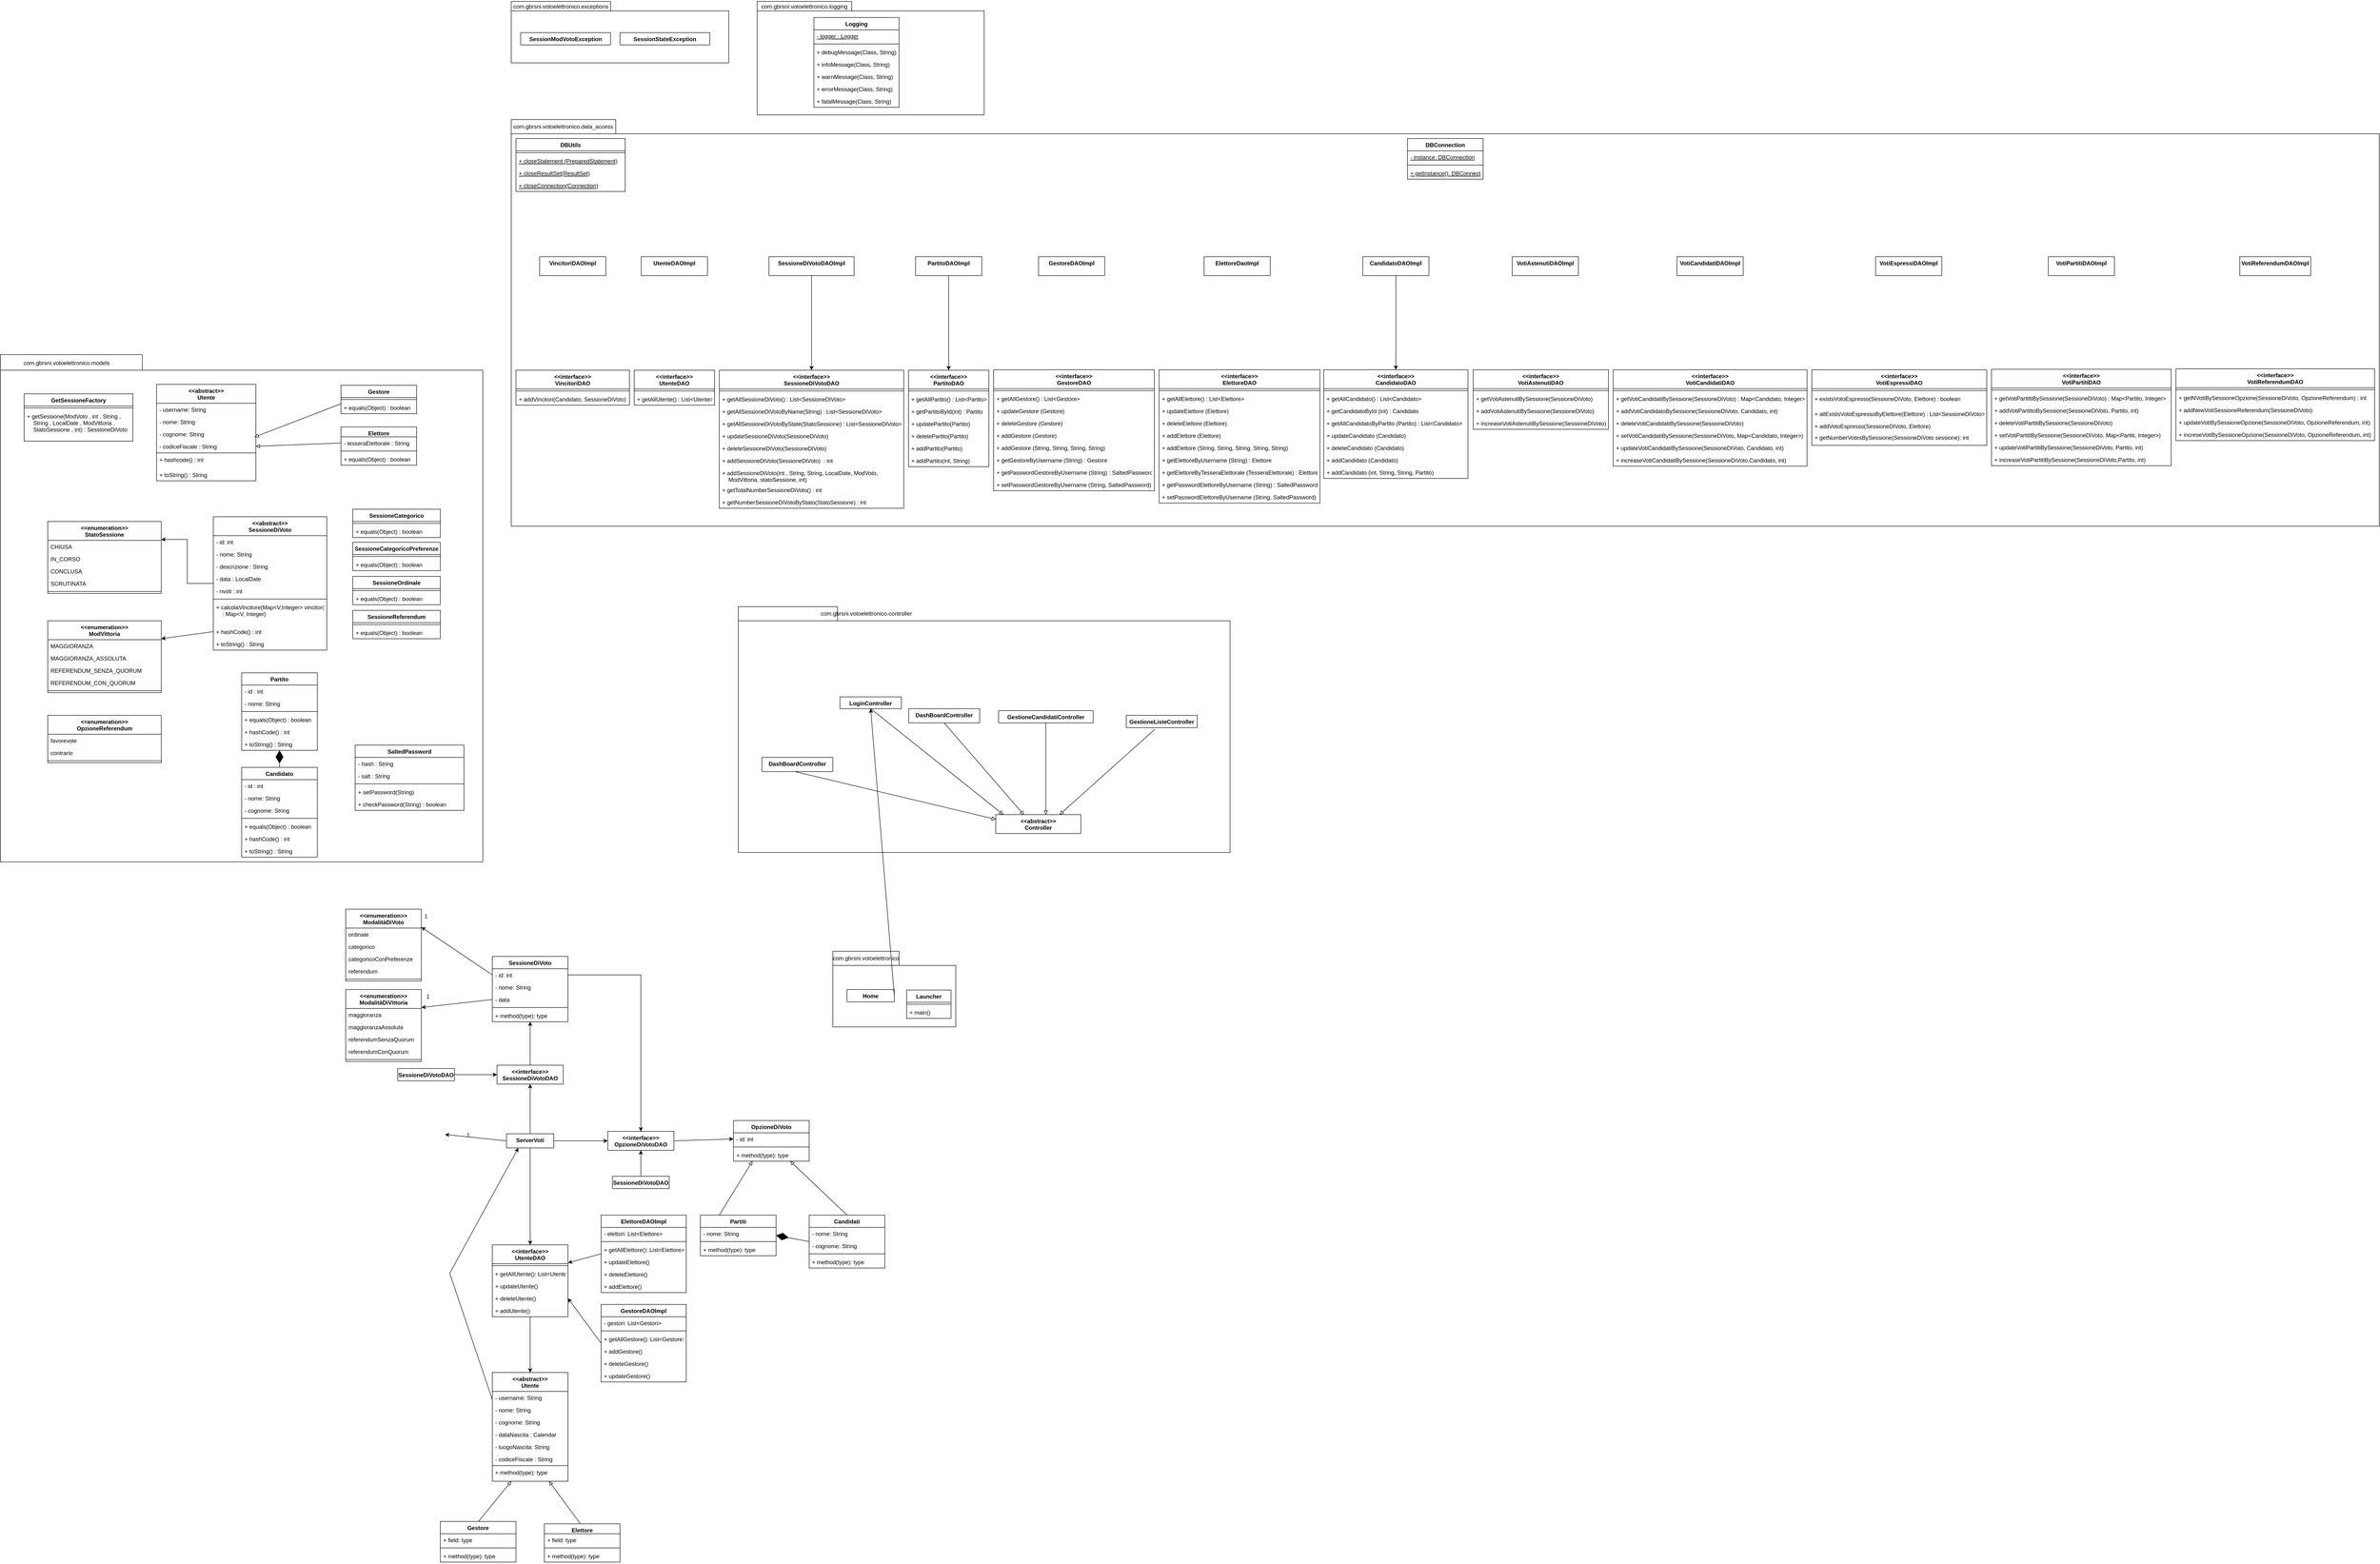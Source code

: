 <mxfile version="16.5.1" type="device"><diagram id="C5RBs43oDa-KdzZeNtuy" name="Page-1"><mxGraphModel dx="2572" dy="2023" grid="1" gridSize="10" guides="1" tooltips="1" connect="1" arrows="1" fold="1" page="1" pageScale="1" pageWidth="827" pageHeight="1169" math="0" shadow="0"><root><mxCell id="WIyWlLk6GJQsqaUBKTNV-0"/><mxCell id="WIyWlLk6GJQsqaUBKTNV-1" parent="WIyWlLk6GJQsqaUBKTNV-0"/><mxCell id="2X_OLiR_HZ1PTSeGhceY-110" value="" style="shape=folder;fontStyle=1;spacingTop=10;tabWidth=140;tabHeight=30;tabPosition=left;html=1;shadow=0;sketch=0;fillColor=default;gradientColor=none;" parent="WIyWlLk6GJQsqaUBKTNV-1" vertex="1"><mxGeometry x="300" y="1579" width="260" height="160" as="geometry"/></mxCell><mxCell id="2X_OLiR_HZ1PTSeGhceY-33" value="&lt;span style=&quot;color: rgba(0 , 0 , 0 , 0) ; font-family: monospace ; font-size: 0px ; font-weight: 400&quot;&gt;%3CmxGraphModel%3E%3Croot%3E%3CmxCell%20id%3D%220%22%2F%3E%3CmxCell%20id%3D%221%22%20parent%3D%220%22%2F%3E%3CmxCell%20id%3D%222%22%20value%3D%22DBConnection%22%20style%3D%22swimlane%3BfontStyle%3D1%3Balign%3Dcenter%3BverticalAlign%3Dtop%3BchildLayout%3DstackLayout%3Bhorizontal%3D1%3BstartSize%3D26%3BhorizontalStack%3D0%3BresizeParent%3D1%3BresizeParentMax%3D0%3BresizeLast%3D0%3Bcollapsible%3D1%3BmarginBottom%3D0%3B%22%20vertex%3D%221%22%20collapsed%3D%221%22%20parent%3D%221%22%3E%3CmxGeometry%20x%3D%22-440%22%20y%3D%22890%22%20width%3D%22100%22%20height%3D%2226%22%20as%3D%22geometry%22%3E%3CmxRectangle%20x%3D%22-440%22%20y%3D%22890%22%20width%3D%22160%22%20height%3D%2286%22%20as%3D%22alternateBounds%22%2F%3E%3C%2FmxGeometry%3E%3C%2FmxCell%3E%3CmxCell%20id%3D%223%22%20value%3D%22-%20instance%3A%20DBConnection%22%20style%3D%22text%3BstrokeColor%3Dnone%3BfillColor%3Dnone%3Balign%3Dleft%3BverticalAlign%3Dtop%3BspacingLeft%3D4%3BspacingRight%3D4%3Boverflow%3Dhidden%3Brotatable%3D0%3Bpoints%3D%5B%5B0%2C0.5%5D%2C%5B1%2C0.5%5D%5D%3BportConstraint%3Deastwest%3BfontStyle%3D4%22%20vertex%3D%221%22%20parent%3D%222%22%3E%3CmxGeometry%20y%3D%2226%22%20width%3D%22160%22%20height%3D%2226%22%20as%3D%22geometry%22%2F%3E%3C%2FmxCell%3E%3CmxCell%20id%3D%224%22%20value%3D%22%22%20style%3D%22line%3BstrokeWidth%3D1%3BfillColor%3Dnone%3Balign%3Dleft%3BverticalAlign%3Dmiddle%3BspacingTop%3D-1%3BspacingLeft%3D3%3BspacingRight%3D3%3Brotatable%3D0%3BlabelPosition%3Dright%3Bpoints%3D%5B%5D%3BportConstraint%3Deastwest%3B%22%20vertex%3D%221%22%20parent%3D%222%22%3E%3CmxGeometry%20y%3D%2252%22%20width%3D%22160%22%20height%3D%228%22%20as%3D%22geometry%22%2F%3E%3C%2FmxCell%3E%3CmxCell%20id%3D%225%22%20value%3D%22%2B%20getInstance()%3A%20DBConnection%22%20style%3D%22text%3BstrokeColor%3Dnone%3BfillColor%3Dnone%3Balign%3Dleft%3BverticalAlign%3Dtop%3BspacingLeft%3D4%3BspacingRight%3D4%3Boverflow%3Dhidden%3Brotatable%3D0%3Bpoints%3D%5B%5B0%2C0.5%5D%2C%5B1%2C0.5%5D%5D%3BportConstraint%3Deastwest%3BfontStyle%3D4%22%20vertex%3D%221%22%20parent%3D%222%22%3E%3CmxGeometry%20y%3D%2260%22%20width%3D%22160%22%20height%3D%2226%22%20as%3D%22geometry%22%2F%3E%3C%2FmxCell%3E%3C%2Froot%3E%3C%2FmxGraphModel%3E&lt;/span&gt;&lt;span style=&quot;color: rgba(0 , 0 , 0 , 0) ; font-family: monospace ; font-size: 0px ; font-weight: 400&quot;&gt;%3CmxGraphModel%3E%3Croot%3E%3CmxCell%20id%3D%220%22%2F%3E%3CmxCell%20id%3D%221%22%20parent%3D%220%22%2F%3E%3CmxCell%20id%3D%222%22%20value%3D%22DBConnection%22%20style%3D%22swimlane%3BfontStyle%3D1%3Balign%3Dcenter%3BverticalAlign%3Dtop%3BchildLayout%3DstackLayout%3Bhorizontal%3D1%3BstartSize%3D26%3BhorizontalStack%3D0%3BresizeParent%3D1%3BresizeParentMax%3D0%3BresizeLast%3D0%3Bcollapsible%3D1%3BmarginBottom%3D0%3B%22%20vertex%3D%221%22%20collapsed%3D%221%22%20parent%3D%221%22%3E%3CmxGeometry%20x%3D%22-440%22%20y%3D%22890%22%20width%3D%22100%22%20height%3D%2226%22%20as%3D%22geometry%22%3E%3CmxRectangle%20x%3D%22-440%22%20y%3D%22890%22%20width%3D%22160%22%20height%3D%2286%22%20as%3D%22alternateBounds%22%2F%3E%3C%2FmxGeometry%3E%3C%2FmxCell%3E%3CmxCell%20id%3D%223%22%20value%3D%22-%20instance%3A%20DBConnection%22%20style%3D%22text%3BstrokeColor%3Dnone%3BfillColor%3Dnone%3Balign%3Dleft%3BverticalAlign%3Dtop%3BspacingLeft%3D4%3BspacingRight%3D4%3Boverflow%3Dhidden%3Brotatable%3D0%3Bpoints%3D%5B%5B0%2C0.5%5D%2C%5B1%2C0.5%5D%5D%3BportConstraint%3Deastwest%3BfontStyle%3D4%22%20vertex%3D%221%22%20parent%3D%222%22%3E%3CmxGeometry%20y%3D%2226%22%20width%3D%22160%22%20height%3D%2226%22%20as%3D%22geometry%22%2F%3E%3C%2FmxCell%3E%3CmxCell%20id%3D%224%22%20value%3D%22%22%20style%3D%22line%3BstrokeWidth%3D1%3BfillColor%3Dnone%3Balign%3Dleft%3BverticalAlign%3Dmiddle%3BspacingTop%3D-1%3BspacingLeft%3D3%3BspacingRight%3D3%3Brotatable%3D0%3BlabelPosition%3Dright%3Bpoints%3D%5B%5D%3BportConstraint%3Deastwest%3B%22%20vertex%3D%221%22%20parent%3D%222%22%3E%3CmxGeometry%20y%3D%2252%22%20width%3D%22160%22%20height%3D%228%22%20as%3D%22geometry%22%2F%3E%3C%2FmxCell%3E%3CmxCell%20id%3D%225%22%20value%3D%22%2B%20getInstance()%3A%20DBConnection%22%20style%3D%22text%3BstrokeColor%3Dnone%3BfillColor%3Dnone%3Balign%3Dleft%3BverticalAlign%3Dtop%3BspacingLeft%3D4%3BspacingRight%3D4%3Boverflow%3Dhidden%3Brotatable%3D0%3Bpoints%3D%5B%5B0%2C0.5%5D%2C%5B1%2C0.5%5D%5D%3BportConstraint%3Deastwest%3BfontStyle%3D4%22%20vertex%3D%221%22%20parent%3D%222%22%3E%3CmxGeometry%20y%3D%2260%22%20width%3D%22160%22%20height%3D%2226%22%20as%3D%22geometry%22%2F%3E%3C%2FmxCell%3E%3C%2Froot%3E%3C%2FmxGraphModel%3E&lt;/span&gt;" style="shape=folder;fontStyle=1;spacingTop=10;tabWidth=221;tabHeight=30;tabPosition=left;html=1;fillColor=default;" parent="WIyWlLk6GJQsqaUBKTNV-1" vertex="1"><mxGeometry x="-380" y="-180" width="3950" height="860" as="geometry"/></mxCell><mxCell id="2X_OLiR_HZ1PTSeGhceY-1" value="" style="shape=folder;fontStyle=1;spacingTop=10;tabWidth=210;tabHeight=30;tabPosition=left;html=1;shadow=0;sketch=0;gradientColor=none;fillColor=default;" parent="WIyWlLk6GJQsqaUBKTNV-1" vertex="1"><mxGeometry x="100" y="850" width="1040" height="520" as="geometry"/></mxCell><mxCell id="cyoUqQrlkdk37FRQFfIR-25" value="" style="endArrow=block;html=1;rounded=0;exitX=0.5;exitY=0;exitDx=0;exitDy=0;endFill=0;entryX=0.25;entryY=1;entryDx=0;entryDy=0;" parent="WIyWlLk6GJQsqaUBKTNV-1" edge="1"><mxGeometry width="50" height="50" relative="1" as="geometry"><mxPoint x="-450" y="2786" as="sourcePoint"/><mxPoint x="-380" y="2700" as="targetPoint"/></mxGeometry></mxCell><mxCell id="cyoUqQrlkdk37FRQFfIR-26" value="" style="endArrow=block;html=1;rounded=0;endFill=0;entryX=0.75;entryY=1;entryDx=0;entryDy=0;exitX=0.5;exitY=0;exitDx=0;exitDy=0;" parent="WIyWlLk6GJQsqaUBKTNV-1" edge="1"><mxGeometry width="50" height="50" relative="1" as="geometry"><mxPoint x="-233.75" y="2790" as="sourcePoint"/><mxPoint x="-300" y="2700" as="targetPoint"/></mxGeometry></mxCell><mxCell id="cyoUqQrlkdk37FRQFfIR-27" value="Candidati" style="swimlane;fontStyle=1;align=center;verticalAlign=top;childLayout=stackLayout;horizontal=1;startSize=26;horizontalStack=0;resizeParent=1;resizeParentMax=0;resizeLast=0;collapsible=1;marginBottom=0;" parent="WIyWlLk6GJQsqaUBKTNV-1" vertex="1"><mxGeometry x="250" y="2137" width="160" height="112" as="geometry"><mxRectangle x="710" y="397" width="100" height="26" as="alternateBounds"/></mxGeometry></mxCell><mxCell id="cyoUqQrlkdk37FRQFfIR-28" value="- nome: String" style="text;strokeColor=none;fillColor=none;align=left;verticalAlign=top;spacingLeft=4;spacingRight=4;overflow=hidden;rotatable=0;points=[[0,0.5],[1,0.5]];portConstraint=eastwest;" parent="cyoUqQrlkdk37FRQFfIR-27" vertex="1"><mxGeometry y="26" width="160" height="26" as="geometry"/></mxCell><mxCell id="9onycAwNlsoV3aKRTnC2-42" value="- cognome: String" style="text;strokeColor=none;fillColor=none;align=left;verticalAlign=top;spacingLeft=4;spacingRight=4;overflow=hidden;rotatable=0;points=[[0,0.5],[1,0.5]];portConstraint=eastwest;" parent="cyoUqQrlkdk37FRQFfIR-27" vertex="1"><mxGeometry y="52" width="160" height="26" as="geometry"/></mxCell><mxCell id="cyoUqQrlkdk37FRQFfIR-29" value="" style="line;strokeWidth=1;fillColor=none;align=left;verticalAlign=middle;spacingTop=-1;spacingLeft=3;spacingRight=3;rotatable=0;labelPosition=right;points=[];portConstraint=eastwest;" parent="cyoUqQrlkdk37FRQFfIR-27" vertex="1"><mxGeometry y="78" width="160" height="8" as="geometry"/></mxCell><mxCell id="cyoUqQrlkdk37FRQFfIR-30" value="+ method(type): type" style="text;strokeColor=none;fillColor=none;align=left;verticalAlign=top;spacingLeft=4;spacingRight=4;overflow=hidden;rotatable=0;points=[[0,0.5],[1,0.5]];portConstraint=eastwest;" parent="cyoUqQrlkdk37FRQFfIR-27" vertex="1"><mxGeometry y="86" width="160" height="26" as="geometry"/></mxCell><mxCell id="cyoUqQrlkdk37FRQFfIR-31" value="Partiti" style="swimlane;fontStyle=1;align=center;verticalAlign=top;childLayout=stackLayout;horizontal=1;startSize=26;horizontalStack=0;resizeParent=1;resizeParentMax=0;resizeLast=0;collapsible=1;marginBottom=0;" parent="WIyWlLk6GJQsqaUBKTNV-1" vertex="1"><mxGeometry x="20" y="2137" width="160" height="86" as="geometry"><mxRectangle x="550" y="397" width="100" height="26" as="alternateBounds"/></mxGeometry></mxCell><mxCell id="cyoUqQrlkdk37FRQFfIR-32" value="- nome: String" style="text;strokeColor=none;fillColor=none;align=left;verticalAlign=top;spacingLeft=4;spacingRight=4;overflow=hidden;rotatable=0;points=[[0,0.5],[1,0.5]];portConstraint=eastwest;" parent="cyoUqQrlkdk37FRQFfIR-31" vertex="1"><mxGeometry y="26" width="160" height="26" as="geometry"/></mxCell><mxCell id="cyoUqQrlkdk37FRQFfIR-33" value="" style="line;strokeWidth=1;fillColor=none;align=left;verticalAlign=middle;spacingTop=-1;spacingLeft=3;spacingRight=3;rotatable=0;labelPosition=right;points=[];portConstraint=eastwest;" parent="cyoUqQrlkdk37FRQFfIR-31" vertex="1"><mxGeometry y="52" width="160" height="8" as="geometry"/></mxCell><mxCell id="cyoUqQrlkdk37FRQFfIR-34" value="+ method(type): type" style="text;strokeColor=none;fillColor=none;align=left;verticalAlign=top;spacingLeft=4;spacingRight=4;overflow=hidden;rotatable=0;points=[[0,0.5],[1,0.5]];portConstraint=eastwest;" parent="cyoUqQrlkdk37FRQFfIR-31" vertex="1"><mxGeometry y="60" width="160" height="26" as="geometry"/></mxCell><mxCell id="cyoUqQrlkdk37FRQFfIR-44" value="" style="endArrow=classic;html=1;rounded=0;exitX=1;exitY=0.5;exitDx=0;exitDy=0;entryX=0.5;entryY=0;entryDx=0;entryDy=0;" parent="WIyWlLk6GJQsqaUBKTNV-1" target="9onycAwNlsoV3aKRTnC2-27" edge="1"><mxGeometry width="50" height="50" relative="1" as="geometry"><mxPoint x="-260" y="1629.0" as="sourcePoint"/><mxPoint x="-200" y="1923" as="targetPoint"/><Array as="points"><mxPoint x="-106" y="1629"/></Array></mxGeometry></mxCell><mxCell id="cyoUqQrlkdk37FRQFfIR-49" value="" style="endArrow=diamondThin;endFill=1;endSize=24;html=1;rounded=0;entryX=1;entryY=0.5;entryDx=0;entryDy=0;exitX=0;exitY=0.5;exitDx=0;exitDy=0;" parent="WIyWlLk6GJQsqaUBKTNV-1" source="cyoUqQrlkdk37FRQFfIR-27" target="cyoUqQrlkdk37FRQFfIR-31" edge="1"><mxGeometry width="160" relative="1" as="geometry"><mxPoint x="40" y="2123" as="sourcePoint"/><mxPoint x="200" y="2123" as="targetPoint"/><Array as="points"/></mxGeometry></mxCell><mxCell id="_TMHVG44X8dGQZvPwBpH-4" value="ServerVoti" style="swimlane;fontStyle=1;align=center;verticalAlign=top;childLayout=stackLayout;horizontal=1;startSize=30;horizontalStack=0;resizeParent=1;resizeParentMax=0;resizeLast=0;collapsible=1;marginBottom=0;" parent="WIyWlLk6GJQsqaUBKTNV-1" vertex="1" collapsed="1"><mxGeometry x="-390" y="1965" width="100" height="30" as="geometry"><mxRectangle x="200" y="260" width="100" height="80" as="alternateBounds"/></mxGeometry></mxCell><mxCell id="_TMHVG44X8dGQZvPwBpH-5" value="+ field: type" style="text;strokeColor=none;fillColor=none;align=left;verticalAlign=top;spacingLeft=4;spacingRight=4;overflow=hidden;rotatable=0;points=[[0,0.5],[1,0.5]];portConstraint=eastwest;" parent="_TMHVG44X8dGQZvPwBpH-4" vertex="1"><mxGeometry y="20" width="100" height="26" as="geometry"/></mxCell><mxCell id="_TMHVG44X8dGQZvPwBpH-6" value="" style="line;strokeWidth=1;fillColor=none;align=left;verticalAlign=middle;spacingTop=-1;spacingLeft=3;spacingRight=3;rotatable=0;labelPosition=right;points=[];portConstraint=eastwest;" parent="_TMHVG44X8dGQZvPwBpH-4" vertex="1"><mxGeometry y="46" width="100" height="8" as="geometry"/></mxCell><mxCell id="_TMHVG44X8dGQZvPwBpH-7" value="+ method(type): type" style="text;strokeColor=none;fillColor=none;align=left;verticalAlign=top;spacingLeft=4;spacingRight=4;overflow=hidden;rotatable=0;points=[[0,0.5],[1,0.5]];portConstraint=eastwest;" parent="_TMHVG44X8dGQZvPwBpH-4" vertex="1"><mxGeometry y="54" width="100" height="26" as="geometry"/></mxCell><mxCell id="_TMHVG44X8dGQZvPwBpH-24" value="OpzioneDiVoto" style="swimlane;fontStyle=1;align=center;verticalAlign=top;childLayout=stackLayout;horizontal=1;startSize=26;horizontalStack=0;resizeParent=1;resizeParentMax=0;resizeLast=0;collapsible=1;marginBottom=0;" parent="WIyWlLk6GJQsqaUBKTNV-1" vertex="1"><mxGeometry x="90" y="1937" width="160" height="86" as="geometry"><mxRectangle x="620" y="227" width="100" height="26" as="alternateBounds"/></mxGeometry></mxCell><mxCell id="_TMHVG44X8dGQZvPwBpH-25" value="- id: int" style="text;strokeColor=none;fillColor=none;align=left;verticalAlign=top;spacingLeft=4;spacingRight=4;overflow=hidden;rotatable=0;points=[[0,0.5],[1,0.5]];portConstraint=eastwest;" parent="_TMHVG44X8dGQZvPwBpH-24" vertex="1"><mxGeometry y="26" width="160" height="26" as="geometry"/></mxCell><mxCell id="_TMHVG44X8dGQZvPwBpH-26" value="" style="line;strokeWidth=1;fillColor=none;align=left;verticalAlign=middle;spacingTop=-1;spacingLeft=3;spacingRight=3;rotatable=0;labelPosition=right;points=[];portConstraint=eastwest;" parent="_TMHVG44X8dGQZvPwBpH-24" vertex="1"><mxGeometry y="52" width="160" height="8" as="geometry"/></mxCell><mxCell id="_TMHVG44X8dGQZvPwBpH-27" value="+ method(type): type" style="text;strokeColor=none;fillColor=none;align=left;verticalAlign=top;spacingLeft=4;spacingRight=4;overflow=hidden;rotatable=0;points=[[0,0.5],[1,0.5]];portConstraint=eastwest;" parent="_TMHVG44X8dGQZvPwBpH-24" vertex="1"><mxGeometry y="60" width="160" height="26" as="geometry"/></mxCell><mxCell id="_TMHVG44X8dGQZvPwBpH-28" value="" style="endArrow=block;html=1;rounded=0;exitX=0.5;exitY=0;exitDx=0;exitDy=0;endFill=0;entryX=0.75;entryY=1;entryDx=0;entryDy=0;" parent="WIyWlLk6GJQsqaUBKTNV-1" source="cyoUqQrlkdk37FRQFfIR-27" target="_TMHVG44X8dGQZvPwBpH-24" edge="1"><mxGeometry width="50" height="50" relative="1" as="geometry"><mxPoint x="101.9" y="2126.66" as="sourcePoint"/><mxPoint x="50" y="2059" as="targetPoint"/></mxGeometry></mxCell><mxCell id="_TMHVG44X8dGQZvPwBpH-29" value="" style="endArrow=block;html=1;rounded=0;exitX=0.25;exitY=0;exitDx=0;exitDy=0;endFill=0;entryX=0.25;entryY=1;entryDx=0;entryDy=0;" parent="WIyWlLk6GJQsqaUBKTNV-1" source="cyoUqQrlkdk37FRQFfIR-31" target="_TMHVG44X8dGQZvPwBpH-24" edge="1"><mxGeometry width="50" height="50" relative="1" as="geometry"><mxPoint x="-20" y="2129" as="sourcePoint"/><mxPoint x="10" y="2053" as="targetPoint"/></mxGeometry></mxCell><mxCell id="9onycAwNlsoV3aKRTnC2-0" value="&lt;&lt;interface&gt;&gt;&#10;UtenteDAO" style="swimlane;fontStyle=1;align=center;verticalAlign=top;childLayout=stackLayout;horizontal=1;startSize=40;horizontalStack=0;resizeParent=1;resizeParentMax=0;resizeLast=0;collapsible=1;marginBottom=0;" parent="WIyWlLk6GJQsqaUBKTNV-1" vertex="1"><mxGeometry x="-420" y="2200" width="160" height="152" as="geometry"><mxRectangle x="195" y="390" width="110" height="40" as="alternateBounds"/></mxGeometry></mxCell><mxCell id="9onycAwNlsoV3aKRTnC2-2" value="" style="line;strokeWidth=1;fillColor=none;align=left;verticalAlign=middle;spacingTop=-1;spacingLeft=3;spacingRight=3;rotatable=0;labelPosition=right;points=[];portConstraint=eastwest;" parent="9onycAwNlsoV3aKRTnC2-0" vertex="1"><mxGeometry y="40" width="160" height="8" as="geometry"/></mxCell><mxCell id="9onycAwNlsoV3aKRTnC2-3" value="+ getAllUtente(): List&lt;Utente&gt;" style="text;strokeColor=none;fillColor=none;align=left;verticalAlign=top;spacingLeft=4;spacingRight=4;overflow=hidden;rotatable=0;points=[[0,0.5],[1,0.5]];portConstraint=eastwest;" parent="9onycAwNlsoV3aKRTnC2-0" vertex="1"><mxGeometry y="48" width="160" height="26" as="geometry"/></mxCell><mxCell id="9onycAwNlsoV3aKRTnC2-43" value="+ updateUtente()" style="text;strokeColor=none;fillColor=none;align=left;verticalAlign=top;spacingLeft=4;spacingRight=4;overflow=hidden;rotatable=0;points=[[0,0.5],[1,0.5]];portConstraint=eastwest;" parent="9onycAwNlsoV3aKRTnC2-0" vertex="1"><mxGeometry y="74" width="160" height="26" as="geometry"/></mxCell><mxCell id="9onycAwNlsoV3aKRTnC2-57" value="+ deleteUtente()" style="text;strokeColor=none;fillColor=none;align=left;verticalAlign=top;spacingLeft=4;spacingRight=4;overflow=hidden;rotatable=0;points=[[0,0.5],[1,0.5]];portConstraint=eastwest;" parent="9onycAwNlsoV3aKRTnC2-0" vertex="1"><mxGeometry y="100" width="160" height="26" as="geometry"/></mxCell><mxCell id="9onycAwNlsoV3aKRTnC2-58" value="+ addUtente()" style="text;strokeColor=none;fillColor=none;align=left;verticalAlign=top;spacingLeft=4;spacingRight=4;overflow=hidden;rotatable=0;points=[[0,0.5],[1,0.5]];portConstraint=eastwest;" parent="9onycAwNlsoV3aKRTnC2-0" vertex="1"><mxGeometry y="126" width="160" height="26" as="geometry"/></mxCell><mxCell id="9onycAwNlsoV3aKRTnC2-4" value="" style="endArrow=classic;html=1;rounded=0;entryX=0.5;entryY=0;entryDx=0;entryDy=0;exitX=0.5;exitY=1;exitDx=0;exitDy=0;" parent="WIyWlLk6GJQsqaUBKTNV-1" source="_TMHVG44X8dGQZvPwBpH-4" target="9onycAwNlsoV3aKRTnC2-0" edge="1"><mxGeometry width="50" height="50" relative="1" as="geometry"><mxPoint x="-530" y="2070" as="sourcePoint"/><mxPoint x="-480" y="2060" as="targetPoint"/></mxGeometry></mxCell><mxCell id="9onycAwNlsoV3aKRTnC2-5" value="" style="endArrow=classic;html=1;rounded=0;entryX=0.5;entryY=0;entryDx=0;entryDy=0;" parent="WIyWlLk6GJQsqaUBKTNV-1" source="9onycAwNlsoV3aKRTnC2-58" edge="1"><mxGeometry width="50" height="50" relative="1" as="geometry"><mxPoint x="-333.75" y="2430" as="sourcePoint"/><mxPoint x="-340" y="2470" as="targetPoint"/></mxGeometry></mxCell><mxCell id="9onycAwNlsoV3aKRTnC2-6" value="ElettoreDAOImpl" style="swimlane;fontStyle=1;align=center;verticalAlign=top;childLayout=stackLayout;horizontal=1;startSize=26;horizontalStack=0;resizeParent=1;resizeParentMax=0;resizeLast=0;collapsible=1;marginBottom=0;" parent="WIyWlLk6GJQsqaUBKTNV-1" vertex="1"><mxGeometry x="-190" y="2137" width="180" height="164" as="geometry"><mxRectangle x="400" y="470" width="120" height="26" as="alternateBounds"/></mxGeometry></mxCell><mxCell id="9onycAwNlsoV3aKRTnC2-7" value="- elettori: List&lt;Elettore&gt;" style="text;strokeColor=none;fillColor=none;align=left;verticalAlign=top;spacingLeft=4;spacingRight=4;overflow=hidden;rotatable=0;points=[[0,0.5],[1,0.5]];portConstraint=eastwest;" parent="9onycAwNlsoV3aKRTnC2-6" vertex="1"><mxGeometry y="26" width="180" height="26" as="geometry"/></mxCell><mxCell id="9onycAwNlsoV3aKRTnC2-8" value="" style="line;strokeWidth=1;fillColor=none;align=left;verticalAlign=middle;spacingTop=-1;spacingLeft=3;spacingRight=3;rotatable=0;labelPosition=right;points=[];portConstraint=eastwest;" parent="9onycAwNlsoV3aKRTnC2-6" vertex="1"><mxGeometry y="52" width="180" height="8" as="geometry"/></mxCell><mxCell id="9onycAwNlsoV3aKRTnC2-9" value="+ getAllElettore(): List&lt;Elettore&gt;" style="text;strokeColor=none;fillColor=none;align=left;verticalAlign=top;spacingLeft=4;spacingRight=4;overflow=hidden;rotatable=0;points=[[0,0.5],[1,0.5]];portConstraint=eastwest;" parent="9onycAwNlsoV3aKRTnC2-6" vertex="1"><mxGeometry y="60" width="180" height="26" as="geometry"/></mxCell><mxCell id="9onycAwNlsoV3aKRTnC2-64" value="+ updateElettore()" style="text;strokeColor=none;fillColor=none;align=left;verticalAlign=top;spacingLeft=4;spacingRight=4;overflow=hidden;rotatable=0;points=[[0,0.5],[1,0.5]];portConstraint=eastwest;" parent="9onycAwNlsoV3aKRTnC2-6" vertex="1"><mxGeometry y="86" width="180" height="26" as="geometry"/></mxCell><mxCell id="9onycAwNlsoV3aKRTnC2-65" value="+ deleteElettore()" style="text;strokeColor=none;fillColor=none;align=left;verticalAlign=top;spacingLeft=4;spacingRight=4;overflow=hidden;rotatable=0;points=[[0,0.5],[1,0.5]];portConstraint=eastwest;" parent="9onycAwNlsoV3aKRTnC2-6" vertex="1"><mxGeometry y="112" width="180" height="26" as="geometry"/></mxCell><mxCell id="9onycAwNlsoV3aKRTnC2-66" value="+ addElettore()" style="text;strokeColor=none;fillColor=none;align=left;verticalAlign=top;spacingLeft=4;spacingRight=4;overflow=hidden;rotatable=0;points=[[0,0.5],[1,0.5]];portConstraint=eastwest;" parent="9onycAwNlsoV3aKRTnC2-6" vertex="1"><mxGeometry y="138" width="180" height="26" as="geometry"/></mxCell><mxCell id="9onycAwNlsoV3aKRTnC2-10" value="" style="endArrow=classic;html=1;rounded=0;exitX=0;exitY=0.5;exitDx=0;exitDy=0;entryX=1;entryY=0.25;entryDx=0;entryDy=0;" parent="WIyWlLk6GJQsqaUBKTNV-1" source="9onycAwNlsoV3aKRTnC2-6" target="9onycAwNlsoV3aKRTnC2-0" edge="1"><mxGeometry width="50" height="50" relative="1" as="geometry"><mxPoint x="-180" y="2230" as="sourcePoint"/><mxPoint x="-270" y="2160" as="targetPoint"/></mxGeometry></mxCell><mxCell id="9onycAwNlsoV3aKRTnC2-15" value="" style="endArrow=classic;html=1;rounded=0;exitX=0;exitY=0.5;exitDx=0;exitDy=0;entryX=1;entryY=0.25;entryDx=0;entryDy=0;" parent="WIyWlLk6GJQsqaUBKTNV-1" source="_TMHVG44X8dGQZvPwBpH-4" edge="1"><mxGeometry width="50" height="50" relative="1" as="geometry"><mxPoint x="-460" y="2125" as="sourcePoint"/><mxPoint x="-520" y="1966.5" as="targetPoint"/></mxGeometry></mxCell><mxCell id="9onycAwNlsoV3aKRTnC2-16" value="&lt;&lt;interface&gt;&gt;&#10;SessioneDiVotoDAO" style="swimlane;fontStyle=1;align=center;verticalAlign=top;childLayout=stackLayout;horizontal=1;startSize=40;horizontalStack=0;resizeParent=1;resizeParentMax=0;resizeLast=0;collapsible=1;marginBottom=0;" parent="WIyWlLk6GJQsqaUBKTNV-1" vertex="1" collapsed="1"><mxGeometry x="-410" y="1820" width="140" height="40" as="geometry"><mxRectangle x="170" y="370" width="160" height="100" as="alternateBounds"/></mxGeometry></mxCell><mxCell id="9onycAwNlsoV3aKRTnC2-17" value="+ field: type" style="text;strokeColor=none;fillColor=none;align=left;verticalAlign=top;spacingLeft=4;spacingRight=4;overflow=hidden;rotatable=0;points=[[0,0.5],[1,0.5]];portConstraint=eastwest;" parent="9onycAwNlsoV3aKRTnC2-16" vertex="1"><mxGeometry y="40" width="160" height="26" as="geometry"/></mxCell><mxCell id="9onycAwNlsoV3aKRTnC2-18" value="" style="line;strokeWidth=1;fillColor=none;align=left;verticalAlign=middle;spacingTop=-1;spacingLeft=3;spacingRight=3;rotatable=0;labelPosition=right;points=[];portConstraint=eastwest;" parent="9onycAwNlsoV3aKRTnC2-16" vertex="1"><mxGeometry y="66" width="160" height="8" as="geometry"/></mxCell><mxCell id="9onycAwNlsoV3aKRTnC2-19" value="+ method(type): type" style="text;strokeColor=none;fillColor=none;align=left;verticalAlign=top;spacingLeft=4;spacingRight=4;overflow=hidden;rotatable=0;points=[[0,0.5],[1,0.5]];portConstraint=eastwest;" parent="9onycAwNlsoV3aKRTnC2-16" vertex="1"><mxGeometry y="74" width="160" height="26" as="geometry"/></mxCell><mxCell id="9onycAwNlsoV3aKRTnC2-20" value="SessioneDiVotoDAO" style="swimlane;fontStyle=1;align=center;verticalAlign=top;childLayout=stackLayout;horizontal=1;startSize=26;horizontalStack=0;resizeParent=1;resizeParentMax=0;resizeLast=0;collapsible=1;marginBottom=0;" parent="WIyWlLk6GJQsqaUBKTNV-1" vertex="1" collapsed="1"><mxGeometry x="-620" y="1827" width="120" height="26" as="geometry"><mxRectangle x="360" y="420" width="160" height="86" as="alternateBounds"/></mxGeometry></mxCell><mxCell id="9onycAwNlsoV3aKRTnC2-21" value="+ field: type" style="text;strokeColor=none;fillColor=none;align=left;verticalAlign=top;spacingLeft=4;spacingRight=4;overflow=hidden;rotatable=0;points=[[0,0.5],[1,0.5]];portConstraint=eastwest;" parent="9onycAwNlsoV3aKRTnC2-20" vertex="1"><mxGeometry y="26" width="160" height="26" as="geometry"/></mxCell><mxCell id="9onycAwNlsoV3aKRTnC2-22" value="" style="line;strokeWidth=1;fillColor=none;align=left;verticalAlign=middle;spacingTop=-1;spacingLeft=3;spacingRight=3;rotatable=0;labelPosition=right;points=[];portConstraint=eastwest;" parent="9onycAwNlsoV3aKRTnC2-20" vertex="1"><mxGeometry y="52" width="160" height="8" as="geometry"/></mxCell><mxCell id="9onycAwNlsoV3aKRTnC2-23" value="+ method(type): type" style="text;strokeColor=none;fillColor=none;align=left;verticalAlign=top;spacingLeft=4;spacingRight=4;overflow=hidden;rotatable=0;points=[[0,0.5],[1,0.5]];portConstraint=eastwest;" parent="9onycAwNlsoV3aKRTnC2-20" vertex="1"><mxGeometry y="60" width="160" height="26" as="geometry"/></mxCell><mxCell id="9onycAwNlsoV3aKRTnC2-24" value="" style="endArrow=classic;html=1;rounded=0;exitX=1;exitY=0.5;exitDx=0;exitDy=0;entryX=0;entryY=0.5;entryDx=0;entryDy=0;" parent="WIyWlLk6GJQsqaUBKTNV-1" source="9onycAwNlsoV3aKRTnC2-20" target="9onycAwNlsoV3aKRTnC2-16" edge="1"><mxGeometry width="50" height="50" relative="1" as="geometry"><mxPoint x="-335" y="1934" as="sourcePoint"/><mxPoint x="-430" y="1934" as="targetPoint"/></mxGeometry></mxCell><mxCell id="9onycAwNlsoV3aKRTnC2-25" value="" style="endArrow=classic;html=1;rounded=0;entryX=0.5;entryY=1;entryDx=0;entryDy=0;exitX=0.5;exitY=0;exitDx=0;exitDy=0;" parent="WIyWlLk6GJQsqaUBKTNV-1" source="9onycAwNlsoV3aKRTnC2-16" edge="1"><mxGeometry width="50" height="50" relative="1" as="geometry"><mxPoint x="-310" y="1770" as="sourcePoint"/><mxPoint x="-340" y="1728" as="targetPoint"/></mxGeometry></mxCell><mxCell id="9onycAwNlsoV3aKRTnC2-26" value="" style="endArrow=classic;html=1;rounded=0;exitX=0.5;exitY=0;exitDx=0;exitDy=0;entryX=0.5;entryY=1;entryDx=0;entryDy=0;" parent="WIyWlLk6GJQsqaUBKTNV-1" source="_TMHVG44X8dGQZvPwBpH-4" target="9onycAwNlsoV3aKRTnC2-16" edge="1"><mxGeometry width="50" height="50" relative="1" as="geometry"><mxPoint x="-140" y="2080" as="sourcePoint"/><mxPoint x="-90" y="2030" as="targetPoint"/></mxGeometry></mxCell><mxCell id="9onycAwNlsoV3aKRTnC2-27" value="&lt;&lt;interface&gt;&gt;&#10;OpzioneDiVotoDAO" style="swimlane;fontStyle=1;align=center;verticalAlign=top;childLayout=stackLayout;horizontal=1;startSize=40;horizontalStack=0;resizeParent=1;resizeParentMax=0;resizeLast=0;collapsible=1;marginBottom=0;" parent="WIyWlLk6GJQsqaUBKTNV-1" vertex="1" collapsed="1"><mxGeometry x="-176" y="1960" width="140" height="40" as="geometry"><mxRectangle x="170" y="370" width="160" height="100" as="alternateBounds"/></mxGeometry></mxCell><mxCell id="9onycAwNlsoV3aKRTnC2-28" value="+ field: type" style="text;strokeColor=none;fillColor=none;align=left;verticalAlign=top;spacingLeft=4;spacingRight=4;overflow=hidden;rotatable=0;points=[[0,0.5],[1,0.5]];portConstraint=eastwest;" parent="9onycAwNlsoV3aKRTnC2-27" vertex="1"><mxGeometry y="40" width="160" height="26" as="geometry"/></mxCell><mxCell id="9onycAwNlsoV3aKRTnC2-29" value="" style="line;strokeWidth=1;fillColor=none;align=left;verticalAlign=middle;spacingTop=-1;spacingLeft=3;spacingRight=3;rotatable=0;labelPosition=right;points=[];portConstraint=eastwest;" parent="9onycAwNlsoV3aKRTnC2-27" vertex="1"><mxGeometry y="66" width="160" height="8" as="geometry"/></mxCell><mxCell id="9onycAwNlsoV3aKRTnC2-30" value="+ method(type): type" style="text;strokeColor=none;fillColor=none;align=left;verticalAlign=top;spacingLeft=4;spacingRight=4;overflow=hidden;rotatable=0;points=[[0,0.5],[1,0.5]];portConstraint=eastwest;" parent="9onycAwNlsoV3aKRTnC2-27" vertex="1"><mxGeometry y="74" width="160" height="26" as="geometry"/></mxCell><mxCell id="9onycAwNlsoV3aKRTnC2-31" value="SessioneDiVotoDAO" style="swimlane;fontStyle=1;align=center;verticalAlign=top;childLayout=stackLayout;horizontal=1;startSize=26;horizontalStack=0;resizeParent=1;resizeParentMax=0;resizeLast=0;collapsible=1;marginBottom=0;" parent="WIyWlLk6GJQsqaUBKTNV-1" vertex="1" collapsed="1"><mxGeometry x="-166" y="2055" width="120" height="26" as="geometry"><mxRectangle x="360" y="420" width="160" height="86" as="alternateBounds"/></mxGeometry></mxCell><mxCell id="9onycAwNlsoV3aKRTnC2-32" value="+ field: type" style="text;strokeColor=none;fillColor=none;align=left;verticalAlign=top;spacingLeft=4;spacingRight=4;overflow=hidden;rotatable=0;points=[[0,0.5],[1,0.5]];portConstraint=eastwest;" parent="9onycAwNlsoV3aKRTnC2-31" vertex="1"><mxGeometry y="26" width="160" height="26" as="geometry"/></mxCell><mxCell id="9onycAwNlsoV3aKRTnC2-33" value="" style="line;strokeWidth=1;fillColor=none;align=left;verticalAlign=middle;spacingTop=-1;spacingLeft=3;spacingRight=3;rotatable=0;labelPosition=right;points=[];portConstraint=eastwest;" parent="9onycAwNlsoV3aKRTnC2-31" vertex="1"><mxGeometry y="52" width="160" height="8" as="geometry"/></mxCell><mxCell id="9onycAwNlsoV3aKRTnC2-34" value="+ method(type): type" style="text;strokeColor=none;fillColor=none;align=left;verticalAlign=top;spacingLeft=4;spacingRight=4;overflow=hidden;rotatable=0;points=[[0,0.5],[1,0.5]];portConstraint=eastwest;" parent="9onycAwNlsoV3aKRTnC2-31" vertex="1"><mxGeometry y="60" width="160" height="26" as="geometry"/></mxCell><mxCell id="9onycAwNlsoV3aKRTnC2-35" value="" style="endArrow=classic;html=1;rounded=0;exitX=0.5;exitY=0;exitDx=0;exitDy=0;entryX=0.5;entryY=1;entryDx=0;entryDy=0;" parent="WIyWlLk6GJQsqaUBKTNV-1" source="9onycAwNlsoV3aKRTnC2-31" target="9onycAwNlsoV3aKRTnC2-27" edge="1"><mxGeometry width="50" height="50" relative="1" as="geometry"><mxPoint x="-15" y="2009" as="sourcePoint"/><mxPoint x="-106" y="2005" as="targetPoint"/></mxGeometry></mxCell><mxCell id="9onycAwNlsoV3aKRTnC2-36" value="" style="endArrow=classic;html=1;rounded=0;exitX=1;exitY=0.5;exitDx=0;exitDy=0;entryX=0;entryY=0.5;entryDx=0;entryDy=0;" parent="WIyWlLk6GJQsqaUBKTNV-1" source="_TMHVG44X8dGQZvPwBpH-4" target="9onycAwNlsoV3aKRTnC2-27" edge="1"><mxGeometry width="50" height="50" relative="1" as="geometry"><mxPoint x="-330" y="1975" as="sourcePoint"/><mxPoint x="-330" y="1835" as="targetPoint"/></mxGeometry></mxCell><mxCell id="9onycAwNlsoV3aKRTnC2-37" value="" style="endArrow=classic;html=1;rounded=0;exitX=1;exitY=0.5;exitDx=0;exitDy=0;entryX=0;entryY=0.5;entryDx=0;entryDy=0;" parent="WIyWlLk6GJQsqaUBKTNV-1" source="9onycAwNlsoV3aKRTnC2-27" target="_TMHVG44X8dGQZvPwBpH-25" edge="1"><mxGeometry width="50" height="50" relative="1" as="geometry"><mxPoint x="-160" y="2051" as="sourcePoint"/><mxPoint x="-10" y="1890" as="targetPoint"/></mxGeometry></mxCell><mxCell id="9onycAwNlsoV3aKRTnC2-56" value="" style="endArrow=classic;html=1;rounded=0;entryX=0.25;entryY=1;entryDx=0;entryDy=0;exitX=0;exitY=0.25;exitDx=0;exitDy=0;startArrow=none;startFill=0;endFill=1;" parent="WIyWlLk6GJQsqaUBKTNV-1" target="_TMHVG44X8dGQZvPwBpH-4" edge="1"><mxGeometry width="50" height="50" relative="1" as="geometry"><mxPoint x="-420" y="2527.5" as="sourcePoint"/><mxPoint x="-500" y="2199" as="targetPoint"/><Array as="points"><mxPoint x="-510" y="2260"/></Array></mxGeometry></mxCell><mxCell id="9onycAwNlsoV3aKRTnC2-59" value="GestoreDAOImpl" style="swimlane;fontStyle=1;align=center;verticalAlign=top;childLayout=stackLayout;horizontal=1;startSize=26;horizontalStack=0;resizeParent=1;resizeParentMax=0;resizeLast=0;collapsible=1;marginBottom=0;" parent="WIyWlLk6GJQsqaUBKTNV-1" vertex="1"><mxGeometry x="-190" y="2326" width="180" height="164" as="geometry"><mxRectangle x="400" y="585" width="120" height="26" as="alternateBounds"/></mxGeometry></mxCell><mxCell id="9onycAwNlsoV3aKRTnC2-60" value="- gestori: List&lt;Gestori&gt;" style="text;strokeColor=none;fillColor=none;align=left;verticalAlign=top;spacingLeft=4;spacingRight=4;overflow=hidden;rotatable=0;points=[[0,0.5],[1,0.5]];portConstraint=eastwest;" parent="9onycAwNlsoV3aKRTnC2-59" vertex="1"><mxGeometry y="26" width="180" height="26" as="geometry"/></mxCell><mxCell id="9onycAwNlsoV3aKRTnC2-61" value="" style="line;strokeWidth=1;fillColor=none;align=left;verticalAlign=middle;spacingTop=-1;spacingLeft=3;spacingRight=3;rotatable=0;labelPosition=right;points=[];portConstraint=eastwest;" parent="9onycAwNlsoV3aKRTnC2-59" vertex="1"><mxGeometry y="52" width="180" height="8" as="geometry"/></mxCell><mxCell id="9onycAwNlsoV3aKRTnC2-67" value="+ getAllGestore(): List&lt;Gestore&gt;" style="text;strokeColor=none;fillColor=none;align=left;verticalAlign=top;spacingLeft=4;spacingRight=4;overflow=hidden;rotatable=0;points=[[0,0.5],[1,0.5]];portConstraint=eastwest;" parent="9onycAwNlsoV3aKRTnC2-59" vertex="1"><mxGeometry y="60" width="180" height="26" as="geometry"/></mxCell><mxCell id="9onycAwNlsoV3aKRTnC2-70" value="+ addGestore()" style="text;strokeColor=none;fillColor=none;align=left;verticalAlign=top;spacingLeft=4;spacingRight=4;overflow=hidden;rotatable=0;points=[[0,0.5],[1,0.5]];portConstraint=eastwest;" parent="9onycAwNlsoV3aKRTnC2-59" vertex="1"><mxGeometry y="86" width="180" height="26" as="geometry"/></mxCell><mxCell id="9onycAwNlsoV3aKRTnC2-69" value="+ deleteGestore()" style="text;strokeColor=none;fillColor=none;align=left;verticalAlign=top;spacingLeft=4;spacingRight=4;overflow=hidden;rotatable=0;points=[[0,0.5],[1,0.5]];portConstraint=eastwest;" parent="9onycAwNlsoV3aKRTnC2-59" vertex="1"><mxGeometry y="112" width="180" height="26" as="geometry"/></mxCell><mxCell id="9onycAwNlsoV3aKRTnC2-68" value="+ updateGestore()" style="text;strokeColor=none;fillColor=none;align=left;verticalAlign=top;spacingLeft=4;spacingRight=4;overflow=hidden;rotatable=0;points=[[0,0.5],[1,0.5]];portConstraint=eastwest;" parent="9onycAwNlsoV3aKRTnC2-59" vertex="1"><mxGeometry y="138" width="180" height="26" as="geometry"/></mxCell><mxCell id="9onycAwNlsoV3aKRTnC2-63" value="" style="endArrow=classic;html=1;rounded=0;exitX=0;exitY=0.5;exitDx=0;exitDy=0;entryX=1;entryY=0.5;entryDx=0;entryDy=0;" parent="WIyWlLk6GJQsqaUBKTNV-1" source="9onycAwNlsoV3aKRTnC2-59" target="9onycAwNlsoV3aKRTnC2-57" edge="1"><mxGeometry width="50" height="50" relative="1" as="geometry"><mxPoint x="-180" y="2233" as="sourcePoint"/><mxPoint x="-250" y="2286" as="targetPoint"/></mxGeometry></mxCell><mxCell id="9onycAwNlsoV3aKRTnC2-77" value="1" style="text;html=1;strokeColor=none;fillColor=none;align=center;verticalAlign=middle;whiteSpace=wrap;rounded=0;" parent="WIyWlLk6GJQsqaUBKTNV-1" vertex="1"><mxGeometry x="-481" y="1961" width="20" height="13" as="geometry"/></mxCell><mxCell id="9onycAwNlsoV3aKRTnC2-83" value="&lt;&lt;enumeration&gt;&gt;&#10;ModalitàDiVoto" style="swimlane;fontStyle=1;align=center;verticalAlign=top;childLayout=stackLayout;horizontal=1;startSize=40;horizontalStack=0;resizeParent=1;resizeParentMax=0;resizeLast=0;collapsible=1;marginBottom=0;" parent="WIyWlLk6GJQsqaUBKTNV-1" vertex="1"><mxGeometry x="-730" y="1490" width="160" height="152" as="geometry"/></mxCell><mxCell id="9onycAwNlsoV3aKRTnC2-84" value="ordinale" style="text;strokeColor=none;fillColor=none;align=left;verticalAlign=top;spacingLeft=4;spacingRight=4;overflow=hidden;rotatable=0;points=[[0,0.5],[1,0.5]];portConstraint=eastwest;" parent="9onycAwNlsoV3aKRTnC2-83" vertex="1"><mxGeometry y="40" width="160" height="26" as="geometry"/></mxCell><mxCell id="9onycAwNlsoV3aKRTnC2-96" value="categorico" style="text;strokeColor=none;fillColor=none;align=left;verticalAlign=top;spacingLeft=4;spacingRight=4;overflow=hidden;rotatable=0;points=[[0,0.5],[1,0.5]];portConstraint=eastwest;" parent="9onycAwNlsoV3aKRTnC2-83" vertex="1"><mxGeometry y="66" width="160" height="26" as="geometry"/></mxCell><mxCell id="9onycAwNlsoV3aKRTnC2-97" value="categoricoConPreferenze" style="text;strokeColor=none;fillColor=none;align=left;verticalAlign=top;spacingLeft=4;spacingRight=4;overflow=hidden;rotatable=0;points=[[0,0.5],[1,0.5]];portConstraint=eastwest;" parent="9onycAwNlsoV3aKRTnC2-83" vertex="1"><mxGeometry y="92" width="160" height="26" as="geometry"/></mxCell><mxCell id="9onycAwNlsoV3aKRTnC2-98" value="referendum" style="text;strokeColor=none;fillColor=none;align=left;verticalAlign=top;spacingLeft=4;spacingRight=4;overflow=hidden;rotatable=0;points=[[0,0.5],[1,0.5]];portConstraint=eastwest;" parent="9onycAwNlsoV3aKRTnC2-83" vertex="1"><mxGeometry y="118" width="160" height="26" as="geometry"/></mxCell><mxCell id="9onycAwNlsoV3aKRTnC2-85" value="" style="line;strokeWidth=1;fillColor=none;align=left;verticalAlign=middle;spacingTop=-1;spacingLeft=3;spacingRight=3;rotatable=0;labelPosition=right;points=[];portConstraint=eastwest;" parent="9onycAwNlsoV3aKRTnC2-83" vertex="1"><mxGeometry y="144" width="160" height="8" as="geometry"/></mxCell><mxCell id="9onycAwNlsoV3aKRTnC2-88" value="" style="endArrow=classic;html=1;rounded=0;exitX=0;exitY=0.5;exitDx=0;exitDy=0;entryX=1;entryY=0.25;entryDx=0;entryDy=0;" parent="WIyWlLk6GJQsqaUBKTNV-1" target="9onycAwNlsoV3aKRTnC2-83" edge="1"><mxGeometry width="50" height="50" relative="1" as="geometry"><mxPoint x="-420" y="1629.0" as="sourcePoint"/><mxPoint x="-450" y="1680" as="targetPoint"/></mxGeometry></mxCell><mxCell id="9onycAwNlsoV3aKRTnC2-89" value="&lt;&lt;enumeration&gt;&gt;&#10;ModalitàDiVittoria" style="swimlane;fontStyle=1;align=center;verticalAlign=top;childLayout=stackLayout;horizontal=1;startSize=40;horizontalStack=0;resizeParent=1;resizeParentMax=0;resizeLast=0;collapsible=1;marginBottom=0;" parent="WIyWlLk6GJQsqaUBKTNV-1" vertex="1"><mxGeometry x="-730" y="1660" width="160" height="152" as="geometry"/></mxCell><mxCell id="9onycAwNlsoV3aKRTnC2-90" value="maggioranza" style="text;strokeColor=none;fillColor=none;align=left;verticalAlign=top;spacingLeft=4;spacingRight=4;overflow=hidden;rotatable=0;points=[[0,0.5],[1,0.5]];portConstraint=eastwest;" parent="9onycAwNlsoV3aKRTnC2-89" vertex="1"><mxGeometry y="40" width="160" height="26" as="geometry"/></mxCell><mxCell id="9onycAwNlsoV3aKRTnC2-99" value="maggioranzaAssoluta" style="text;strokeColor=none;fillColor=none;align=left;verticalAlign=top;spacingLeft=4;spacingRight=4;overflow=hidden;rotatable=0;points=[[0,0.5],[1,0.5]];portConstraint=eastwest;" parent="9onycAwNlsoV3aKRTnC2-89" vertex="1"><mxGeometry y="66" width="160" height="26" as="geometry"/></mxCell><mxCell id="9onycAwNlsoV3aKRTnC2-100" value="referendumSenzaQuorum" style="text;strokeColor=none;fillColor=none;align=left;verticalAlign=top;spacingLeft=4;spacingRight=4;overflow=hidden;rotatable=0;points=[[0,0.5],[1,0.5]];portConstraint=eastwest;" parent="9onycAwNlsoV3aKRTnC2-89" vertex="1"><mxGeometry y="92" width="160" height="26" as="geometry"/></mxCell><mxCell id="9onycAwNlsoV3aKRTnC2-101" value="referendumConQuorum" style="text;strokeColor=none;fillColor=none;align=left;verticalAlign=top;spacingLeft=4;spacingRight=4;overflow=hidden;rotatable=0;points=[[0,0.5],[1,0.5]];portConstraint=eastwest;" parent="9onycAwNlsoV3aKRTnC2-89" vertex="1"><mxGeometry y="118" width="160" height="26" as="geometry"/></mxCell><mxCell id="9onycAwNlsoV3aKRTnC2-91" value="" style="line;strokeWidth=1;fillColor=none;align=left;verticalAlign=middle;spacingTop=-1;spacingLeft=3;spacingRight=3;rotatable=0;labelPosition=right;points=[];portConstraint=eastwest;" parent="9onycAwNlsoV3aKRTnC2-89" vertex="1"><mxGeometry y="144" width="160" height="8" as="geometry"/></mxCell><mxCell id="9onycAwNlsoV3aKRTnC2-93" value="1" style="text;html=1;strokeColor=none;fillColor=none;align=center;verticalAlign=middle;whiteSpace=wrap;rounded=0;" parent="WIyWlLk6GJQsqaUBKTNV-1" vertex="1"><mxGeometry x="-590" y="1490" width="60" height="30" as="geometry"/></mxCell><mxCell id="9onycAwNlsoV3aKRTnC2-94" value="" style="endArrow=classic;html=1;rounded=0;exitX=0;exitY=0.5;exitDx=0;exitDy=0;entryX=1;entryY=0.25;entryDx=0;entryDy=0;" parent="WIyWlLk6GJQsqaUBKTNV-1" target="9onycAwNlsoV3aKRTnC2-89" edge="1"><mxGeometry width="50" height="50" relative="1" as="geometry"><mxPoint x="-420" y="1681" as="sourcePoint"/><mxPoint x="-570" y="1758.5" as="targetPoint"/></mxGeometry></mxCell><mxCell id="9onycAwNlsoV3aKRTnC2-95" value="1" style="text;html=1;strokeColor=none;fillColor=none;align=center;verticalAlign=middle;whiteSpace=wrap;rounded=0;" parent="WIyWlLk6GJQsqaUBKTNV-1" vertex="1"><mxGeometry x="-586.25" y="1660" width="60" height="30" as="geometry"/></mxCell><mxCell id="2X_OLiR_HZ1PTSeGhceY-2" value="com.gbrsni.votoelettronico.controller" style="text;html=1;strokeColor=none;fillColor=none;align=center;verticalAlign=middle;whiteSpace=wrap;rounded=0;" parent="WIyWlLk6GJQsqaUBKTNV-1" vertex="1"><mxGeometry x="290.5" y="850" width="160" height="30" as="geometry"/></mxCell><mxCell id="2X_OLiR_HZ1PTSeGhceY-3" value="&lt;&lt;abstract&gt;&gt;&#10;Controller" style="swimlane;fontStyle=1;align=center;verticalAlign=top;childLayout=stackLayout;horizontal=1;startSize=50;horizontalStack=0;resizeParent=1;resizeParentMax=0;resizeLast=0;collapsible=1;marginBottom=0;" parent="WIyWlLk6GJQsqaUBKTNV-1" vertex="1" collapsed="1"><mxGeometry x="644.5" y="1290" width="180" height="40" as="geometry"><mxRectangle x="-770" y="-130" width="200" height="86" as="alternateBounds"/></mxGeometry></mxCell><mxCell id="2X_OLiR_HZ1PTSeGhceY-4" value="+ field: type" style="text;strokeColor=none;fillColor=none;align=left;verticalAlign=top;spacingLeft=4;spacingRight=4;overflow=hidden;rotatable=0;points=[[0,0.5],[1,0.5]];portConstraint=eastwest;" parent="2X_OLiR_HZ1PTSeGhceY-3" vertex="1"><mxGeometry y="26" width="200" height="26" as="geometry"/></mxCell><mxCell id="2X_OLiR_HZ1PTSeGhceY-5" value="" style="line;strokeWidth=1;fillColor=none;align=left;verticalAlign=middle;spacingTop=-1;spacingLeft=3;spacingRight=3;rotatable=0;labelPosition=right;points=[];portConstraint=eastwest;" parent="2X_OLiR_HZ1PTSeGhceY-3" vertex="1"><mxGeometry y="52" width="200" height="8" as="geometry"/></mxCell><mxCell id="2X_OLiR_HZ1PTSeGhceY-6" value="+ method(type): type" style="text;strokeColor=none;fillColor=none;align=left;verticalAlign=top;spacingLeft=4;spacingRight=4;overflow=hidden;rotatable=0;points=[[0,0.5],[1,0.5]];portConstraint=eastwest;" parent="2X_OLiR_HZ1PTSeGhceY-3" vertex="1"><mxGeometry y="60" width="200" height="26" as="geometry"/></mxCell><mxCell id="2X_OLiR_HZ1PTSeGhceY-7" value="LoginController" style="swimlane;fontStyle=1;align=center;verticalAlign=top;childLayout=stackLayout;horizontal=1;startSize=26;horizontalStack=0;resizeParent=1;resizeParentMax=0;resizeLast=0;collapsible=1;marginBottom=0;" parent="WIyWlLk6GJQsqaUBKTNV-1" vertex="1" collapsed="1"><mxGeometry x="315" y="1041" width="130" height="25" as="geometry"><mxRectangle x="-910" y="55" width="160" height="86" as="alternateBounds"/></mxGeometry></mxCell><mxCell id="2X_OLiR_HZ1PTSeGhceY-8" value="+ field: type" style="text;strokeColor=none;fillColor=none;align=left;verticalAlign=top;spacingLeft=4;spacingRight=4;overflow=hidden;rotatable=0;points=[[0,0.5],[1,0.5]];portConstraint=eastwest;" parent="2X_OLiR_HZ1PTSeGhceY-7" vertex="1"><mxGeometry y="26" width="160" height="26" as="geometry"/></mxCell><mxCell id="2X_OLiR_HZ1PTSeGhceY-9" value="" style="line;strokeWidth=1;fillColor=none;align=left;verticalAlign=middle;spacingTop=-1;spacingLeft=3;spacingRight=3;rotatable=0;labelPosition=right;points=[];portConstraint=eastwest;" parent="2X_OLiR_HZ1PTSeGhceY-7" vertex="1"><mxGeometry y="52" width="160" height="8" as="geometry"/></mxCell><mxCell id="2X_OLiR_HZ1PTSeGhceY-10" value="+ method(type): type" style="text;strokeColor=none;fillColor=none;align=left;verticalAlign=top;spacingLeft=4;spacingRight=4;overflow=hidden;rotatable=0;points=[[0,0.5],[1,0.5]];portConstraint=eastwest;" parent="2X_OLiR_HZ1PTSeGhceY-7" vertex="1"><mxGeometry y="60" width="160" height="26" as="geometry"/></mxCell><mxCell id="2X_OLiR_HZ1PTSeGhceY-11" value="DashBoardController" style="swimlane;fontStyle=1;align=center;verticalAlign=top;childLayout=stackLayout;horizontal=1;startSize=30;horizontalStack=0;resizeParent=1;resizeParentMax=0;resizeLast=0;collapsible=1;marginBottom=0;" parent="WIyWlLk6GJQsqaUBKTNV-1" vertex="1" collapsed="1"><mxGeometry x="460.5" y="1066" width="150" height="30" as="geometry"><mxRectangle x="-710" y="50" width="160" height="86" as="alternateBounds"/></mxGeometry></mxCell><mxCell id="2X_OLiR_HZ1PTSeGhceY-12" value="+ field: type" style="text;strokeColor=none;fillColor=none;align=left;verticalAlign=top;spacingLeft=4;spacingRight=4;overflow=hidden;rotatable=0;points=[[0,0.5],[1,0.5]];portConstraint=eastwest;" parent="2X_OLiR_HZ1PTSeGhceY-11" vertex="1"><mxGeometry y="26" width="160" height="26" as="geometry"/></mxCell><mxCell id="2X_OLiR_HZ1PTSeGhceY-13" value="" style="line;strokeWidth=1;fillColor=none;align=left;verticalAlign=middle;spacingTop=-1;spacingLeft=3;spacingRight=3;rotatable=0;labelPosition=right;points=[];portConstraint=eastwest;" parent="2X_OLiR_HZ1PTSeGhceY-11" vertex="1"><mxGeometry y="52" width="160" height="8" as="geometry"/></mxCell><mxCell id="2X_OLiR_HZ1PTSeGhceY-14" value="+ method(type): type" style="text;strokeColor=none;fillColor=none;align=left;verticalAlign=top;spacingLeft=4;spacingRight=4;overflow=hidden;rotatable=0;points=[[0,0.5],[1,0.5]];portConstraint=eastwest;" parent="2X_OLiR_HZ1PTSeGhceY-11" vertex="1"><mxGeometry y="60" width="160" height="26" as="geometry"/></mxCell><mxCell id="2X_OLiR_HZ1PTSeGhceY-15" value="GestioneListeController" style="swimlane;fontStyle=1;align=center;verticalAlign=top;childLayout=stackLayout;horizontal=1;startSize=26;horizontalStack=0;resizeParent=1;resizeParentMax=0;resizeLast=0;collapsible=1;marginBottom=0;" parent="WIyWlLk6GJQsqaUBKTNV-1" vertex="1" collapsed="1"><mxGeometry x="920.5" y="1080" width="150" height="26" as="geometry"><mxRectangle x="-520" y="64" width="160" height="86" as="alternateBounds"/></mxGeometry></mxCell><mxCell id="2X_OLiR_HZ1PTSeGhceY-16" value="+ field: type" style="text;strokeColor=none;fillColor=none;align=left;verticalAlign=top;spacingLeft=4;spacingRight=4;overflow=hidden;rotatable=0;points=[[0,0.5],[1,0.5]];portConstraint=eastwest;" parent="2X_OLiR_HZ1PTSeGhceY-15" vertex="1"><mxGeometry y="26" width="160" height="26" as="geometry"/></mxCell><mxCell id="2X_OLiR_HZ1PTSeGhceY-17" value="" style="line;strokeWidth=1;fillColor=none;align=left;verticalAlign=middle;spacingTop=-1;spacingLeft=3;spacingRight=3;rotatable=0;labelPosition=right;points=[];portConstraint=eastwest;" parent="2X_OLiR_HZ1PTSeGhceY-15" vertex="1"><mxGeometry y="52" width="160" height="8" as="geometry"/></mxCell><mxCell id="2X_OLiR_HZ1PTSeGhceY-18" value="+ method(type): type" style="text;strokeColor=none;fillColor=none;align=left;verticalAlign=top;spacingLeft=4;spacingRight=4;overflow=hidden;rotatable=0;points=[[0,0.5],[1,0.5]];portConstraint=eastwest;" parent="2X_OLiR_HZ1PTSeGhceY-15" vertex="1"><mxGeometry y="60" width="160" height="26" as="geometry"/></mxCell><mxCell id="2X_OLiR_HZ1PTSeGhceY-19" value="GestioneCandidatiController" style="swimlane;fontStyle=1;align=center;verticalAlign=top;childLayout=stackLayout;horizontal=1;startSize=26;horizontalStack=0;resizeParent=1;resizeParentMax=0;resizeLast=0;collapsible=1;marginBottom=0;" parent="WIyWlLk6GJQsqaUBKTNV-1" vertex="1" collapsed="1"><mxGeometry x="650.5" y="1070" width="200" height="26" as="geometry"><mxRectangle x="-690" y="130" width="210" height="86" as="alternateBounds"/></mxGeometry></mxCell><mxCell id="2X_OLiR_HZ1PTSeGhceY-20" value="+ field: type" style="text;strokeColor=none;fillColor=none;align=left;verticalAlign=top;spacingLeft=4;spacingRight=4;overflow=hidden;rotatable=0;points=[[0,0.5],[1,0.5]];portConstraint=eastwest;" parent="2X_OLiR_HZ1PTSeGhceY-19" vertex="1"><mxGeometry y="26" width="210" height="26" as="geometry"/></mxCell><mxCell id="2X_OLiR_HZ1PTSeGhceY-21" value="" style="line;strokeWidth=1;fillColor=none;align=left;verticalAlign=middle;spacingTop=-1;spacingLeft=3;spacingRight=3;rotatable=0;labelPosition=right;points=[];portConstraint=eastwest;" parent="2X_OLiR_HZ1PTSeGhceY-19" vertex="1"><mxGeometry y="52" width="210" height="8" as="geometry"/></mxCell><mxCell id="2X_OLiR_HZ1PTSeGhceY-22" value="+ method(type): type" style="text;strokeColor=none;fillColor=none;align=left;verticalAlign=top;spacingLeft=4;spacingRight=4;overflow=hidden;rotatable=0;points=[[0,0.5],[1,0.5]];portConstraint=eastwest;" parent="2X_OLiR_HZ1PTSeGhceY-19" vertex="1"><mxGeometry y="60" width="210" height="26" as="geometry"/></mxCell><mxCell id="2X_OLiR_HZ1PTSeGhceY-24" value="" style="endArrow=block;html=1;rounded=0;entryX=0.089;entryY=0;entryDx=0;entryDy=0;exitX=0.5;exitY=1;exitDx=0;exitDy=0;endFill=0;entryPerimeter=0;" parent="WIyWlLk6GJQsqaUBKTNV-1" source="2X_OLiR_HZ1PTSeGhceY-7" target="2X_OLiR_HZ1PTSeGhceY-3" edge="1"><mxGeometry width="50" height="50" relative="1" as="geometry"><mxPoint x="-839.5" y="80" as="sourcePoint"/><mxPoint x="-789.5" y="30" as="targetPoint"/></mxGeometry></mxCell><mxCell id="2X_OLiR_HZ1PTSeGhceY-25" value="" style="endArrow=block;html=1;rounded=0;entryX=0.331;entryY=0.014;entryDx=0;entryDy=0;exitX=0.5;exitY=1;exitDx=0;exitDy=0;endFill=0;entryPerimeter=0;" parent="WIyWlLk6GJQsqaUBKTNV-1" source="2X_OLiR_HZ1PTSeGhceY-11" target="2X_OLiR_HZ1PTSeGhceY-3" edge="1"><mxGeometry width="50" height="50" relative="1" as="geometry"><mxPoint x="-589.5" y="140" as="sourcePoint"/><mxPoint x="-539.5" y="90" as="targetPoint"/></mxGeometry></mxCell><mxCell id="2X_OLiR_HZ1PTSeGhceY-26" value="" style="endArrow=block;html=1;rounded=0;exitX=0.5;exitY=1;exitDx=0;exitDy=0;endFill=0;" parent="WIyWlLk6GJQsqaUBKTNV-1" source="2X_OLiR_HZ1PTSeGhceY-19" edge="1"><mxGeometry width="50" height="50" relative="1" as="geometry"><mxPoint x="-419.5" y="50" as="sourcePoint"/><mxPoint x="750.5" y="1290" as="targetPoint"/></mxGeometry></mxCell><mxCell id="2X_OLiR_HZ1PTSeGhceY-27" value="" style="endArrow=none;html=1;rounded=0;exitX=0.75;exitY=0;exitDx=0;exitDy=0;endFill=0;startArrow=block;startFill=0;" parent="WIyWlLk6GJQsqaUBKTNV-1" source="2X_OLiR_HZ1PTSeGhceY-3" edge="1"><mxGeometry width="50" height="50" relative="1" as="geometry"><mxPoint x="-299.5" y="70" as="sourcePoint"/><mxPoint x="980.5" y="1110" as="targetPoint"/></mxGeometry></mxCell><mxCell id="2X_OLiR_HZ1PTSeGhceY-28" value="Home" style="swimlane;fontStyle=1;align=center;verticalAlign=top;childLayout=stackLayout;horizontal=1;startSize=26;horizontalStack=0;resizeParent=1;resizeParentMax=0;resizeLast=0;collapsible=1;marginBottom=0;" parent="WIyWlLk6GJQsqaUBKTNV-1" vertex="1" collapsed="1"><mxGeometry x="330" y="1660" width="100" height="26" as="geometry"><mxRectangle x="-680" y="672" width="160" height="86" as="alternateBounds"/></mxGeometry></mxCell><mxCell id="2X_OLiR_HZ1PTSeGhceY-29" value="+ field: type" style="text;strokeColor=none;fillColor=none;align=left;verticalAlign=top;spacingLeft=4;spacingRight=4;overflow=hidden;rotatable=0;points=[[0,0.5],[1,0.5]];portConstraint=eastwest;" parent="2X_OLiR_HZ1PTSeGhceY-28" vertex="1"><mxGeometry y="26" width="160" height="26" as="geometry"/></mxCell><mxCell id="2X_OLiR_HZ1PTSeGhceY-30" value="" style="line;strokeWidth=1;fillColor=none;align=left;verticalAlign=middle;spacingTop=-1;spacingLeft=3;spacingRight=3;rotatable=0;labelPosition=right;points=[];portConstraint=eastwest;" parent="2X_OLiR_HZ1PTSeGhceY-28" vertex="1"><mxGeometry y="52" width="160" height="8" as="geometry"/></mxCell><mxCell id="2X_OLiR_HZ1PTSeGhceY-31" value="+ method(type): type" style="text;strokeColor=none;fillColor=none;align=left;verticalAlign=top;spacingLeft=4;spacingRight=4;overflow=hidden;rotatable=0;points=[[0,0.5],[1,0.5]];portConstraint=eastwest;" parent="2X_OLiR_HZ1PTSeGhceY-28" vertex="1"><mxGeometry y="60" width="160" height="26" as="geometry"/></mxCell><mxCell id="2X_OLiR_HZ1PTSeGhceY-109" value="package" style="shape=folder;fontStyle=1;spacingTop=10;tabWidth=30;tabHeight=6;tabPosition=left;html=1;shadow=0;sketch=0;fillColor=default;gradientColor=none;" parent="2X_OLiR_HZ1PTSeGhceY-28" vertex="1"><mxGeometry x="-45" y="-50" width="70" height="50" as="geometry"/></mxCell><mxCell id="2X_OLiR_HZ1PTSeGhceY-32" value="" style="endArrow=classic;html=1;rounded=0;exitX=1;exitY=0.5;exitDx=0;exitDy=0;entryX=0.5;entryY=1;entryDx=0;entryDy=0;" parent="WIyWlLk6GJQsqaUBKTNV-1" source="2X_OLiR_HZ1PTSeGhceY-28" target="2X_OLiR_HZ1PTSeGhceY-7" edge="1"><mxGeometry width="50" height="50" relative="1" as="geometry"><mxPoint x="-1180" y="600" as="sourcePoint"/><mxPoint x="-1130" y="550" as="targetPoint"/></mxGeometry></mxCell><mxCell id="2X_OLiR_HZ1PTSeGhceY-34" value="&lt;span style=&quot;font-family: &amp;#34;helvetica&amp;#34;&quot;&gt;com.gbrsni.votoelettronico.data_access&lt;/span&gt;" style="text;html=1;strokeColor=none;fillColor=none;align=center;verticalAlign=middle;whiteSpace=wrap;rounded=0;" parent="WIyWlLk6GJQsqaUBKTNV-1" vertex="1"><mxGeometry x="-360" y="-180" width="180" height="30" as="geometry"/></mxCell><mxCell id="2X_OLiR_HZ1PTSeGhceY-35" value="DBConnection" style="swimlane;fontStyle=1;align=center;verticalAlign=top;childLayout=stackLayout;horizontal=1;startSize=26;horizontalStack=0;resizeParent=1;resizeParentMax=0;resizeLast=0;collapsible=1;marginBottom=0;" parent="WIyWlLk6GJQsqaUBKTNV-1" vertex="1"><mxGeometry x="1515" y="-140" width="160" height="86" as="geometry"><mxRectangle x="684.5" y="-140" width="100" height="26" as="alternateBounds"/></mxGeometry></mxCell><mxCell id="2X_OLiR_HZ1PTSeGhceY-36" value="- instance: DBConnection" style="text;strokeColor=none;fillColor=none;align=left;verticalAlign=top;spacingLeft=4;spacingRight=4;overflow=hidden;rotatable=0;points=[[0,0.5],[1,0.5]];portConstraint=eastwest;fontStyle=4" parent="2X_OLiR_HZ1PTSeGhceY-35" vertex="1"><mxGeometry y="26" width="160" height="26" as="geometry"/></mxCell><mxCell id="2X_OLiR_HZ1PTSeGhceY-37" value="" style="line;strokeWidth=1;fillColor=none;align=left;verticalAlign=middle;spacingTop=-1;spacingLeft=3;spacingRight=3;rotatable=0;labelPosition=right;points=[];portConstraint=eastwest;" parent="2X_OLiR_HZ1PTSeGhceY-35" vertex="1"><mxGeometry y="52" width="160" height="8" as="geometry"/></mxCell><mxCell id="2X_OLiR_HZ1PTSeGhceY-38" value="+ getInstance(): DBConnection" style="text;strokeColor=none;fillColor=none;align=left;verticalAlign=top;spacingLeft=4;spacingRight=4;overflow=hidden;rotatable=0;points=[[0,0.5],[1,0.5]];portConstraint=eastwest;fontStyle=4" parent="2X_OLiR_HZ1PTSeGhceY-35" vertex="1"><mxGeometry y="60" width="160" height="26" as="geometry"/></mxCell><mxCell id="2X_OLiR_HZ1PTSeGhceY-40" value="&lt;&lt;interface&gt;&gt;&#10;CandidatoDAO" style="swimlane;fontStyle=1;align=center;verticalAlign=top;childLayout=stackLayout;horizontal=1;startSize=40;horizontalStack=0;resizeParent=1;resizeParentMax=0;resizeLast=0;collapsible=1;marginBottom=0;shadow=0;sketch=0;fillColor=default;gradientColor=none;" parent="WIyWlLk6GJQsqaUBKTNV-1" vertex="1"><mxGeometry x="1338" y="349" width="305" height="230" as="geometry"><mxRectangle x="635" y="300" width="140" height="40" as="alternateBounds"/></mxGeometry></mxCell><mxCell id="2X_OLiR_HZ1PTSeGhceY-42" value="" style="line;strokeWidth=1;fillColor=none;align=left;verticalAlign=middle;spacingTop=-1;spacingLeft=3;spacingRight=3;rotatable=0;labelPosition=right;points=[];portConstraint=eastwest;shadow=0;sketch=0;" parent="2X_OLiR_HZ1PTSeGhceY-40" vertex="1"><mxGeometry y="40" width="305" height="8" as="geometry"/></mxCell><mxCell id="2X_OLiR_HZ1PTSeGhceY-43" value="+ getAllCandidato() : List&lt;Candidato&gt;" style="text;strokeColor=none;fillColor=none;align=left;verticalAlign=top;spacingLeft=4;spacingRight=4;overflow=hidden;rotatable=0;points=[[0,0.5],[1,0.5]];portConstraint=eastwest;shadow=0;sketch=0;" parent="2X_OLiR_HZ1PTSeGhceY-40" vertex="1"><mxGeometry y="48" width="305" height="26" as="geometry"/></mxCell><mxCell id="MW_gM51G0ZzgNGcmJkC1-47" value="+ getCandidatoById (int) : Candidato" style="text;strokeColor=none;fillColor=none;align=left;verticalAlign=top;spacingLeft=4;spacingRight=4;overflow=hidden;rotatable=0;points=[[0,0.5],[1,0.5]];portConstraint=eastwest;" parent="2X_OLiR_HZ1PTSeGhceY-40" vertex="1"><mxGeometry y="74" width="305" height="26" as="geometry"/></mxCell><mxCell id="MW_gM51G0ZzgNGcmJkC1-48" value="+ getAllCandidatoByPartito (Partito) : List&lt;Candidato&gt;" style="text;strokeColor=none;fillColor=none;align=left;verticalAlign=top;spacingLeft=4;spacingRight=4;overflow=hidden;rotatable=0;points=[[0,0.5],[1,0.5]];portConstraint=eastwest;" parent="2X_OLiR_HZ1PTSeGhceY-40" vertex="1"><mxGeometry y="100" width="305" height="26" as="geometry"/></mxCell><mxCell id="MW_gM51G0ZzgNGcmJkC1-49" value="+ updateCandidato (Candidato)" style="text;strokeColor=none;fillColor=none;align=left;verticalAlign=top;spacingLeft=4;spacingRight=4;overflow=hidden;rotatable=0;points=[[0,0.5],[1,0.5]];portConstraint=eastwest;" parent="2X_OLiR_HZ1PTSeGhceY-40" vertex="1"><mxGeometry y="126" width="305" height="26" as="geometry"/></mxCell><mxCell id="MW_gM51G0ZzgNGcmJkC1-50" value="+ deleteCandidato (Candidato)" style="text;strokeColor=none;fillColor=none;align=left;verticalAlign=top;spacingLeft=4;spacingRight=4;overflow=hidden;rotatable=0;points=[[0,0.5],[1,0.5]];portConstraint=eastwest;" parent="2X_OLiR_HZ1PTSeGhceY-40" vertex="1"><mxGeometry y="152" width="305" height="26" as="geometry"/></mxCell><mxCell id="MW_gM51G0ZzgNGcmJkC1-51" value="+ addCandidato (Candidato)" style="text;strokeColor=none;fillColor=none;align=left;verticalAlign=top;spacingLeft=4;spacingRight=4;overflow=hidden;rotatable=0;points=[[0,0.5],[1,0.5]];portConstraint=eastwest;" parent="2X_OLiR_HZ1PTSeGhceY-40" vertex="1"><mxGeometry y="178" width="305" height="26" as="geometry"/></mxCell><mxCell id="MW_gM51G0ZzgNGcmJkC1-52" value="+ addCandidato (int, String, String, Partito)" style="text;strokeColor=none;fillColor=none;align=left;verticalAlign=top;spacingLeft=4;spacingRight=4;overflow=hidden;rotatable=0;points=[[0,0.5],[1,0.5]];portConstraint=eastwest;" parent="2X_OLiR_HZ1PTSeGhceY-40" vertex="1"><mxGeometry y="204" width="305" height="26" as="geometry"/></mxCell><mxCell id="2X_OLiR_HZ1PTSeGhceY-48" value="CandidatoDAOImpl" style="swimlane;fontStyle=1;align=center;verticalAlign=top;childLayout=stackLayout;horizontal=1;startSize=40;horizontalStack=0;resizeParent=1;resizeParentMax=0;resizeLast=0;collapsible=1;marginBottom=0;shadow=0;sketch=0;fillColor=default;gradientColor=none;" parent="WIyWlLk6GJQsqaUBKTNV-1" vertex="1" collapsed="1"><mxGeometry x="1420.5" y="110" width="140" height="40" as="geometry"><mxRectangle x="635" y="100" width="160" height="100" as="alternateBounds"/></mxGeometry></mxCell><mxCell id="2X_OLiR_HZ1PTSeGhceY-49" value="+ field: type" style="text;strokeColor=none;fillColor=none;align=left;verticalAlign=top;spacingLeft=4;spacingRight=4;overflow=hidden;rotatable=0;points=[[0,0.5],[1,0.5]];portConstraint=eastwest;shadow=0;sketch=0;" parent="2X_OLiR_HZ1PTSeGhceY-48" vertex="1"><mxGeometry y="40" width="160" height="26" as="geometry"/></mxCell><mxCell id="2X_OLiR_HZ1PTSeGhceY-50" value="" style="line;strokeWidth=1;fillColor=none;align=left;verticalAlign=middle;spacingTop=-1;spacingLeft=3;spacingRight=3;rotatable=0;labelPosition=right;points=[];portConstraint=eastwest;shadow=0;sketch=0;" parent="2X_OLiR_HZ1PTSeGhceY-48" vertex="1"><mxGeometry y="66" width="160" height="8" as="geometry"/></mxCell><mxCell id="2X_OLiR_HZ1PTSeGhceY-51" value="+ method(type): type" style="text;strokeColor=none;fillColor=none;align=left;verticalAlign=top;spacingLeft=4;spacingRight=4;overflow=hidden;rotatable=0;points=[[0,0.5],[1,0.5]];portConstraint=eastwest;shadow=0;sketch=0;" parent="2X_OLiR_HZ1PTSeGhceY-48" vertex="1"><mxGeometry y="74" width="160" height="26" as="geometry"/></mxCell><mxCell id="2X_OLiR_HZ1PTSeGhceY-64" value="&lt;&lt;interface&gt;&gt;&#10;PartitoDAO" style="swimlane;fontStyle=1;align=center;verticalAlign=top;childLayout=stackLayout;horizontal=1;startSize=40;horizontalStack=0;resizeParent=1;resizeParentMax=0;resizeLast=0;collapsible=1;marginBottom=0;shadow=0;sketch=0;fillColor=default;gradientColor=none;" parent="WIyWlLk6GJQsqaUBKTNV-1" vertex="1"><mxGeometry x="460" y="350" width="170" height="204" as="geometry"><mxRectangle x="-30" y="440" width="140" height="40" as="alternateBounds"/></mxGeometry></mxCell><mxCell id="2X_OLiR_HZ1PTSeGhceY-66" value="" style="line;strokeWidth=1;fillColor=none;align=left;verticalAlign=middle;spacingTop=-1;spacingLeft=3;spacingRight=3;rotatable=0;labelPosition=right;points=[];portConstraint=eastwest;shadow=0;sketch=0;" parent="2X_OLiR_HZ1PTSeGhceY-64" vertex="1"><mxGeometry y="40" width="170" height="8" as="geometry"/></mxCell><mxCell id="MW_gM51G0ZzgNGcmJkC1-92" value="+ getAllPartito() : List&lt;Partito&gt;" style="text;strokeColor=none;fillColor=none;align=left;verticalAlign=top;spacingLeft=4;spacingRight=4;overflow=hidden;rotatable=0;points=[[0,0.5],[1,0.5]];portConstraint=eastwest;shadow=0;sketch=0;" parent="2X_OLiR_HZ1PTSeGhceY-64" vertex="1"><mxGeometry y="48" width="170" height="26" as="geometry"/></mxCell><mxCell id="2X_OLiR_HZ1PTSeGhceY-67" value="+ getPartitoById(int) : Partito" style="text;strokeColor=none;fillColor=none;align=left;verticalAlign=top;spacingLeft=4;spacingRight=4;overflow=hidden;rotatable=0;points=[[0,0.5],[1,0.5]];portConstraint=eastwest;shadow=0;sketch=0;" parent="2X_OLiR_HZ1PTSeGhceY-64" vertex="1"><mxGeometry y="74" width="170" height="26" as="geometry"/></mxCell><mxCell id="MW_gM51G0ZzgNGcmJkC1-93" value="+ updatePartito(Partito)" style="text;strokeColor=none;fillColor=none;align=left;verticalAlign=top;spacingLeft=4;spacingRight=4;overflow=hidden;rotatable=0;points=[[0,0.5],[1,0.5]];portConstraint=eastwest;" parent="2X_OLiR_HZ1PTSeGhceY-64" vertex="1"><mxGeometry y="100" width="170" height="26" as="geometry"/></mxCell><mxCell id="MW_gM51G0ZzgNGcmJkC1-94" value="+ deletePartito(Partito)" style="text;strokeColor=none;fillColor=none;align=left;verticalAlign=top;spacingLeft=4;spacingRight=4;overflow=hidden;rotatable=0;points=[[0,0.5],[1,0.5]];portConstraint=eastwest;" parent="2X_OLiR_HZ1PTSeGhceY-64" vertex="1"><mxGeometry y="126" width="170" height="26" as="geometry"/></mxCell><mxCell id="MW_gM51G0ZzgNGcmJkC1-95" value="+ addPartito(Partito)" style="text;strokeColor=none;fillColor=none;align=left;verticalAlign=top;spacingLeft=4;spacingRight=4;overflow=hidden;rotatable=0;points=[[0,0.5],[1,0.5]];portConstraint=eastwest;" parent="2X_OLiR_HZ1PTSeGhceY-64" vertex="1"><mxGeometry y="152" width="170" height="26" as="geometry"/></mxCell><mxCell id="MW_gM51G0ZzgNGcmJkC1-96" value="+ addPartito(int, String)" style="text;strokeColor=none;fillColor=none;align=left;verticalAlign=top;spacingLeft=4;spacingRight=4;overflow=hidden;rotatable=0;points=[[0,0.5],[1,0.5]];portConstraint=eastwest;" parent="2X_OLiR_HZ1PTSeGhceY-64" vertex="1"><mxGeometry y="178" width="170" height="26" as="geometry"/></mxCell><mxCell id="2X_OLiR_HZ1PTSeGhceY-68" value="PartitoDAOImpl" style="swimlane;fontStyle=1;align=center;verticalAlign=top;childLayout=stackLayout;horizontal=1;startSize=40;horizontalStack=0;resizeParent=1;resizeParentMax=0;resizeLast=0;collapsible=1;marginBottom=0;shadow=0;sketch=0;fillColor=default;gradientColor=none;" parent="WIyWlLk6GJQsqaUBKTNV-1" vertex="1" collapsed="1"><mxGeometry x="475" y="110" width="140" height="40" as="geometry"><mxRectangle x="-30" y="110" width="160" height="100" as="alternateBounds"/></mxGeometry></mxCell><mxCell id="2X_OLiR_HZ1PTSeGhceY-69" value="+ field: type" style="text;strokeColor=none;fillColor=none;align=left;verticalAlign=top;spacingLeft=4;spacingRight=4;overflow=hidden;rotatable=0;points=[[0,0.5],[1,0.5]];portConstraint=eastwest;shadow=0;sketch=0;" parent="2X_OLiR_HZ1PTSeGhceY-68" vertex="1"><mxGeometry y="40" width="160" height="26" as="geometry"/></mxCell><mxCell id="2X_OLiR_HZ1PTSeGhceY-70" value="" style="line;strokeWidth=1;fillColor=none;align=left;verticalAlign=middle;spacingTop=-1;spacingLeft=3;spacingRight=3;rotatable=0;labelPosition=right;points=[];portConstraint=eastwest;shadow=0;sketch=0;" parent="2X_OLiR_HZ1PTSeGhceY-68" vertex="1"><mxGeometry y="66" width="160" height="8" as="geometry"/></mxCell><mxCell id="2X_OLiR_HZ1PTSeGhceY-71" value="+ method(type): type" style="text;strokeColor=none;fillColor=none;align=left;verticalAlign=top;spacingLeft=4;spacingRight=4;overflow=hidden;rotatable=0;points=[[0,0.5],[1,0.5]];portConstraint=eastwest;shadow=0;sketch=0;" parent="2X_OLiR_HZ1PTSeGhceY-68" vertex="1"><mxGeometry y="74" width="160" height="26" as="geometry"/></mxCell><mxCell id="2X_OLiR_HZ1PTSeGhceY-80" value="&lt;&lt;interface&gt;&gt;&#10;SessioneDiVotoDAO" style="swimlane;fontStyle=1;align=center;verticalAlign=top;childLayout=stackLayout;horizontal=1;startSize=40;horizontalStack=0;resizeParent=1;resizeParentMax=0;resizeLast=0;collapsible=1;marginBottom=0;shadow=0;sketch=0;fillColor=default;gradientColor=none;" parent="WIyWlLk6GJQsqaUBKTNV-1" vertex="1"><mxGeometry x="60" y="350" width="390" height="292" as="geometry"><mxRectangle x="-240" y="400" width="140" height="40" as="alternateBounds"/></mxGeometry></mxCell><mxCell id="2X_OLiR_HZ1PTSeGhceY-82" value="" style="line;strokeWidth=1;fillColor=none;align=left;verticalAlign=middle;spacingTop=-1;spacingLeft=3;spacingRight=3;rotatable=0;labelPosition=right;points=[];portConstraint=eastwest;shadow=0;sketch=0;" parent="2X_OLiR_HZ1PTSeGhceY-80" vertex="1"><mxGeometry y="40" width="390" height="8" as="geometry"/></mxCell><mxCell id="2X_OLiR_HZ1PTSeGhceY-83" value="+ getAllSessioneDiVoto() : List&lt;SessioneDiVoto&gt;" style="text;strokeColor=none;fillColor=none;align=left;verticalAlign=top;spacingLeft=4;spacingRight=4;overflow=hidden;rotatable=0;points=[[0,0.5],[1,0.5]];portConstraint=eastwest;shadow=0;sketch=0;" parent="2X_OLiR_HZ1PTSeGhceY-80" vertex="1"><mxGeometry y="48" width="390" height="26" as="geometry"/></mxCell><mxCell id="MW_gM51G0ZzgNGcmJkC1-97" value="+ getAllSessioneDiVotoByName(String) : List&lt;SessioneDiVoto&gt;" style="text;strokeColor=none;fillColor=none;align=left;verticalAlign=top;spacingLeft=4;spacingRight=4;overflow=hidden;rotatable=0;points=[[0,0.5],[1,0.5]];portConstraint=eastwest;shadow=0;sketch=0;" parent="2X_OLiR_HZ1PTSeGhceY-80" vertex="1"><mxGeometry y="74" width="390" height="26" as="geometry"/></mxCell><mxCell id="MW_gM51G0ZzgNGcmJkC1-98" value="+ getAllSessioneDiVotoByState(StatoSessione) : List&lt;SessioneDiVoto&gt;" style="text;strokeColor=none;fillColor=none;align=left;verticalAlign=top;spacingLeft=4;spacingRight=4;overflow=hidden;rotatable=0;points=[[0,0.5],[1,0.5]];portConstraint=eastwest;shadow=0;sketch=0;" parent="2X_OLiR_HZ1PTSeGhceY-80" vertex="1"><mxGeometry y="100" width="390" height="26" as="geometry"/></mxCell><mxCell id="MW_gM51G0ZzgNGcmJkC1-99" value="+ updateSessioneDiVoto(SessioneDiVoto)" style="text;strokeColor=none;fillColor=none;align=left;verticalAlign=top;spacingLeft=4;spacingRight=4;overflow=hidden;rotatable=0;points=[[0,0.5],[1,0.5]];portConstraint=eastwest;" parent="2X_OLiR_HZ1PTSeGhceY-80" vertex="1"><mxGeometry y="126" width="390" height="26" as="geometry"/></mxCell><mxCell id="MW_gM51G0ZzgNGcmJkC1-100" value="+ deleteSessioneDiVoto(SessioneDiVoto)" style="text;strokeColor=none;fillColor=none;align=left;verticalAlign=top;spacingLeft=4;spacingRight=4;overflow=hidden;rotatable=0;points=[[0,0.5],[1,0.5]];portConstraint=eastwest;" parent="2X_OLiR_HZ1PTSeGhceY-80" vertex="1"><mxGeometry y="152" width="390" height="26" as="geometry"/></mxCell><mxCell id="MW_gM51G0ZzgNGcmJkC1-101" value="+ addSessioneDiVoto(SessioneDiVoto)  : int" style="text;strokeColor=none;fillColor=none;align=left;verticalAlign=top;spacingLeft=4;spacingRight=4;overflow=hidden;rotatable=0;points=[[0,0.5],[1,0.5]];portConstraint=eastwest;" parent="2X_OLiR_HZ1PTSeGhceY-80" vertex="1"><mxGeometry y="178" width="390" height="26" as="geometry"/></mxCell><mxCell id="MW_gM51G0ZzgNGcmJkC1-102" value="+ addSessioneDiVoto(int , String, String, LocalDate, ModVoto,&#10;    ModVittoria, statoSessione, int)" style="text;strokeColor=none;fillColor=none;align=left;verticalAlign=top;spacingLeft=4;spacingRight=4;overflow=hidden;rotatable=0;points=[[0,0.5],[1,0.5]];portConstraint=eastwest;" parent="2X_OLiR_HZ1PTSeGhceY-80" vertex="1"><mxGeometry y="204" width="390" height="36" as="geometry"/></mxCell><mxCell id="MW_gM51G0ZzgNGcmJkC1-103" value="+ getTotalNumberSessioneDiVoto() : int" style="text;strokeColor=none;fillColor=none;align=left;verticalAlign=top;spacingLeft=4;spacingRight=4;overflow=hidden;rotatable=0;points=[[0,0.5],[1,0.5]];portConstraint=eastwest;" parent="2X_OLiR_HZ1PTSeGhceY-80" vertex="1"><mxGeometry y="240" width="390" height="26" as="geometry"/></mxCell><mxCell id="MW_gM51G0ZzgNGcmJkC1-104" value="+ getNumberSessioneDiVotoByStato(StatoSessione) : int" style="text;strokeColor=none;fillColor=none;align=left;verticalAlign=top;spacingLeft=4;spacingRight=4;overflow=hidden;rotatable=0;points=[[0,0.5],[1,0.5]];portConstraint=eastwest;" parent="2X_OLiR_HZ1PTSeGhceY-80" vertex="1"><mxGeometry y="266" width="390" height="26" as="geometry"/></mxCell><mxCell id="2X_OLiR_HZ1PTSeGhceY-84" value="SessioneDiVotoDAOImpl" style="swimlane;fontStyle=1;align=center;verticalAlign=top;childLayout=stackLayout;horizontal=1;startSize=40;horizontalStack=0;resizeParent=1;resizeParentMax=0;resizeLast=0;collapsible=1;marginBottom=0;shadow=0;sketch=0;fillColor=default;gradientColor=none;" parent="WIyWlLk6GJQsqaUBKTNV-1" vertex="1" collapsed="1"><mxGeometry x="165" y="110" width="180" height="40" as="geometry"><mxRectangle x="-250" y="-20" width="160" height="86" as="alternateBounds"/></mxGeometry></mxCell><mxCell id="2X_OLiR_HZ1PTSeGhceY-85" value="+ field: type" style="text;strokeColor=none;fillColor=none;align=left;verticalAlign=top;spacingLeft=4;spacingRight=4;overflow=hidden;rotatable=0;points=[[0,0.5],[1,0.5]];portConstraint=eastwest;shadow=0;sketch=0;" parent="2X_OLiR_HZ1PTSeGhceY-84" vertex="1"><mxGeometry y="26" width="160" height="26" as="geometry"/></mxCell><mxCell id="2X_OLiR_HZ1PTSeGhceY-86" value="" style="line;strokeWidth=1;fillColor=none;align=left;verticalAlign=middle;spacingTop=-1;spacingLeft=3;spacingRight=3;rotatable=0;labelPosition=right;points=[];portConstraint=eastwest;shadow=0;sketch=0;" parent="2X_OLiR_HZ1PTSeGhceY-84" vertex="1"><mxGeometry y="52" width="160" height="8" as="geometry"/></mxCell><mxCell id="2X_OLiR_HZ1PTSeGhceY-87" value="+ method(type): type" style="text;strokeColor=none;fillColor=none;align=left;verticalAlign=top;spacingLeft=4;spacingRight=4;overflow=hidden;rotatable=0;points=[[0,0.5],[1,0.5]];portConstraint=eastwest;shadow=0;sketch=0;" parent="2X_OLiR_HZ1PTSeGhceY-84" vertex="1"><mxGeometry y="60" width="160" height="26" as="geometry"/></mxCell><mxCell id="2X_OLiR_HZ1PTSeGhceY-96" value="" style="endArrow=classic;html=1;rounded=0;exitX=0.5;exitY=1;exitDx=0;exitDy=0;entryX=0.5;entryY=0;entryDx=0;entryDy=0;" parent="WIyWlLk6GJQsqaUBKTNV-1" source="2X_OLiR_HZ1PTSeGhceY-48" target="2X_OLiR_HZ1PTSeGhceY-40" edge="1"><mxGeometry width="50" height="50" relative="1" as="geometry"><mxPoint x="-170" y="250" as="sourcePoint"/><mxPoint x="-120" y="200" as="targetPoint"/></mxGeometry></mxCell><mxCell id="2X_OLiR_HZ1PTSeGhceY-100" value="" style="endArrow=classic;html=1;rounded=0;exitX=0.5;exitY=1;exitDx=0;exitDy=0;entryX=0.5;entryY=0;entryDx=0;entryDy=0;" parent="WIyWlLk6GJQsqaUBKTNV-1" source="2X_OLiR_HZ1PTSeGhceY-68" target="2X_OLiR_HZ1PTSeGhceY-64" edge="1"><mxGeometry width="50" height="50" relative="1" as="geometry"><mxPoint x="390" y="210" as="sourcePoint"/><mxPoint x="440" y="160" as="targetPoint"/></mxGeometry></mxCell><mxCell id="2X_OLiR_HZ1PTSeGhceY-102" value="" style="endArrow=classic;html=1;rounded=0;exitX=0.5;exitY=1;exitDx=0;exitDy=0;entryX=0.5;entryY=0;entryDx=0;entryDy=0;" parent="WIyWlLk6GJQsqaUBKTNV-1" source="2X_OLiR_HZ1PTSeGhceY-84" target="2X_OLiR_HZ1PTSeGhceY-80" edge="1"><mxGeometry width="50" height="50" relative="1" as="geometry"><mxPoint x="810" y="270" as="sourcePoint"/><mxPoint x="860" y="220" as="targetPoint"/></mxGeometry></mxCell><mxCell id="2X_OLiR_HZ1PTSeGhceY-103" value="SessioneDiVoto" style="swimlane;fontStyle=1;align=center;verticalAlign=top;childLayout=stackLayout;horizontal=1;startSize=26;horizontalStack=0;resizeParent=1;resizeParentMax=0;resizeLast=0;collapsible=1;marginBottom=0;" parent="WIyWlLk6GJQsqaUBKTNV-1" vertex="1"><mxGeometry x="-420" y="1590" width="160" height="138" as="geometry"><mxRectangle x="200" y="-10" width="100" height="26" as="alternateBounds"/></mxGeometry></mxCell><mxCell id="2X_OLiR_HZ1PTSeGhceY-104" value="- id: int" style="text;strokeColor=none;fillColor=none;align=left;verticalAlign=top;spacingLeft=4;spacingRight=4;overflow=hidden;rotatable=0;points=[[0,0.5],[1,0.5]];portConstraint=eastwest;" parent="2X_OLiR_HZ1PTSeGhceY-103" vertex="1"><mxGeometry y="26" width="160" height="26" as="geometry"/></mxCell><mxCell id="2X_OLiR_HZ1PTSeGhceY-105" value="- nome: String" style="text;strokeColor=none;fillColor=none;align=left;verticalAlign=top;spacingLeft=4;spacingRight=4;overflow=hidden;rotatable=0;points=[[0,0.5],[1,0.5]];portConstraint=eastwest;" parent="2X_OLiR_HZ1PTSeGhceY-103" vertex="1"><mxGeometry y="52" width="160" height="26" as="geometry"/></mxCell><mxCell id="2X_OLiR_HZ1PTSeGhceY-106" value="- data" style="text;strokeColor=none;fillColor=none;align=left;verticalAlign=top;spacingLeft=4;spacingRight=4;overflow=hidden;rotatable=0;points=[[0,0.5],[1,0.5]];portConstraint=eastwest;" parent="2X_OLiR_HZ1PTSeGhceY-103" vertex="1"><mxGeometry y="78" width="160" height="26" as="geometry"/></mxCell><mxCell id="2X_OLiR_HZ1PTSeGhceY-107" value="" style="line;strokeWidth=1;fillColor=none;align=left;verticalAlign=middle;spacingTop=-1;spacingLeft=3;spacingRight=3;rotatable=0;labelPosition=right;points=[];portConstraint=eastwest;" parent="2X_OLiR_HZ1PTSeGhceY-103" vertex="1"><mxGeometry y="104" width="160" height="8" as="geometry"/></mxCell><mxCell id="2X_OLiR_HZ1PTSeGhceY-108" value="+ method(type): type" style="text;strokeColor=none;fillColor=none;align=left;verticalAlign=top;spacingLeft=4;spacingRight=4;overflow=hidden;rotatable=0;points=[[0,0.5],[1,0.5]];portConstraint=eastwest;" parent="2X_OLiR_HZ1PTSeGhceY-103" vertex="1"><mxGeometry y="112" width="160" height="26" as="geometry"/></mxCell><mxCell id="VVpPBam-Yr4bZ07dPIUL-12" value="" style="shape=folder;fontStyle=1;spacingTop=10;tabWidth=300;tabHeight=33;tabPosition=left;html=1;" parent="WIyWlLk6GJQsqaUBKTNV-1" vertex="1"><mxGeometry x="-1460" y="317" width="1020" height="1073" as="geometry"/></mxCell><mxCell id="VVpPBam-Yr4bZ07dPIUL-13" value="com.gbrsni.votoelettronico.models" style="text;html=1;strokeColor=none;fillColor=none;align=center;verticalAlign=middle;whiteSpace=wrap;rounded=0;" parent="WIyWlLk6GJQsqaUBKTNV-1" vertex="1"><mxGeometry x="-1350" y="320" width="60" height="30" as="geometry"/></mxCell><mxCell id="VVpPBam-Yr4bZ07dPIUL-16" value="&lt;&lt;abstract&gt;&gt;&#10;Utente" style="swimlane;fontStyle=1;align=center;verticalAlign=top;childLayout=stackLayout;horizontal=1;startSize=40;horizontalStack=0;resizeParent=1;resizeParentMax=0;resizeLast=0;collapsible=1;marginBottom=0;" parent="WIyWlLk6GJQsqaUBKTNV-1" vertex="1"><mxGeometry x="-1130" y="380" width="210" height="204" as="geometry"><mxRectangle x="200" y="524" width="100" height="26" as="alternateBounds"/></mxGeometry></mxCell><mxCell id="VVpPBam-Yr4bZ07dPIUL-17" value="- username: String" style="text;strokeColor=none;fillColor=none;align=left;verticalAlign=top;spacingLeft=4;spacingRight=4;overflow=hidden;rotatable=0;points=[[0,0.5],[1,0.5]];portConstraint=eastwest;" parent="VVpPBam-Yr4bZ07dPIUL-16" vertex="1"><mxGeometry y="40" width="210" height="26" as="geometry"/></mxCell><mxCell id="VVpPBam-Yr4bZ07dPIUL-18" value="- nome: String" style="text;strokeColor=none;fillColor=none;align=left;verticalAlign=top;spacingLeft=4;spacingRight=4;overflow=hidden;rotatable=0;points=[[0,0.5],[1,0.5]];portConstraint=eastwest;" parent="VVpPBam-Yr4bZ07dPIUL-16" vertex="1"><mxGeometry y="66" width="210" height="26" as="geometry"/></mxCell><mxCell id="VVpPBam-Yr4bZ07dPIUL-19" value="- cognome: String" style="text;strokeColor=none;fillColor=none;align=left;verticalAlign=top;spacingLeft=4;spacingRight=4;overflow=hidden;rotatable=0;points=[[0,0.5],[1,0.5]];portConstraint=eastwest;" parent="VVpPBam-Yr4bZ07dPIUL-16" vertex="1"><mxGeometry y="92" width="210" height="26" as="geometry"/></mxCell><mxCell id="VVpPBam-Yr4bZ07dPIUL-22" value="- codiceFiscale : String" style="text;strokeColor=none;fillColor=none;align=left;verticalAlign=top;spacingLeft=4;spacingRight=4;overflow=hidden;rotatable=0;points=[[0,0.5],[1,0.5]];portConstraint=eastwest;" parent="VVpPBam-Yr4bZ07dPIUL-16" vertex="1"><mxGeometry y="118" width="210" height="26" as="geometry"/></mxCell><mxCell id="VVpPBam-Yr4bZ07dPIUL-23" value="" style="line;strokeWidth=1;fillColor=none;align=left;verticalAlign=middle;spacingTop=-1;spacingLeft=3;spacingRight=3;rotatable=0;labelPosition=right;points=[];portConstraint=eastwest;" parent="VVpPBam-Yr4bZ07dPIUL-16" vertex="1"><mxGeometry y="144" width="210" height="2" as="geometry"/></mxCell><mxCell id="VVpPBam-Yr4bZ07dPIUL-24" value="+ hashcode() : int" style="text;strokeColor=none;fillColor=none;align=left;verticalAlign=top;spacingLeft=4;spacingRight=4;overflow=hidden;rotatable=0;points=[[0,0.5],[1,0.5]];portConstraint=eastwest;" parent="VVpPBam-Yr4bZ07dPIUL-16" vertex="1"><mxGeometry y="146" width="210" height="32" as="geometry"/></mxCell><mxCell id="MW_gM51G0ZzgNGcmJkC1-4" value="+ toString() : String" style="text;strokeColor=none;fillColor=none;align=left;verticalAlign=top;spacingLeft=4;spacingRight=4;overflow=hidden;rotatable=0;points=[[0,0.5],[1,0.5]];portConstraint=eastwest;" parent="VVpPBam-Yr4bZ07dPIUL-16" vertex="1"><mxGeometry y="178" width="210" height="26" as="geometry"/></mxCell><mxCell id="VVpPBam-Yr4bZ07dPIUL-25" value="Gestore" style="swimlane;fontStyle=1;align=center;verticalAlign=top;childLayout=stackLayout;horizontal=1;startSize=26;horizontalStack=0;resizeParent=1;resizeParentMax=0;resizeLast=0;collapsible=1;marginBottom=0;" parent="WIyWlLk6GJQsqaUBKTNV-1" vertex="1"><mxGeometry x="-740" y="382" width="160" height="60" as="geometry"/></mxCell><mxCell id="VVpPBam-Yr4bZ07dPIUL-27" value="" style="line;strokeWidth=1;fillColor=none;align=left;verticalAlign=middle;spacingTop=-1;spacingLeft=3;spacingRight=3;rotatable=0;labelPosition=right;points=[];portConstraint=eastwest;" parent="VVpPBam-Yr4bZ07dPIUL-25" vertex="1"><mxGeometry y="26" width="160" height="8" as="geometry"/></mxCell><mxCell id="VVpPBam-Yr4bZ07dPIUL-28" value="+ equals(Object) : boolean" style="text;strokeColor=none;fillColor=none;align=left;verticalAlign=top;spacingLeft=4;spacingRight=4;overflow=hidden;rotatable=0;points=[[0,0.5],[1,0.5]];portConstraint=eastwest;" parent="VVpPBam-Yr4bZ07dPIUL-25" vertex="1"><mxGeometry y="34" width="160" height="26" as="geometry"/></mxCell><mxCell id="VVpPBam-Yr4bZ07dPIUL-29" value="Elettore" style="swimlane;fontStyle=1;align=center;verticalAlign=top;childLayout=stackLayout;horizontal=1;startSize=21;horizontalStack=0;resizeParent=1;resizeParentMax=0;resizeLast=0;collapsible=1;marginBottom=0;" parent="WIyWlLk6GJQsqaUBKTNV-1" vertex="1"><mxGeometry x="-740" y="470" width="160" height="81" as="geometry"/></mxCell><mxCell id="VVpPBam-Yr4bZ07dPIUL-30" value="- tesseraElettorale : String" style="text;strokeColor=none;fillColor=none;align=left;verticalAlign=top;spacingLeft=4;spacingRight=4;overflow=hidden;rotatable=0;points=[[0,0.5],[1,0.5]];portConstraint=eastwest;" parent="VVpPBam-Yr4bZ07dPIUL-29" vertex="1"><mxGeometry y="21" width="160" height="26" as="geometry"/></mxCell><mxCell id="VVpPBam-Yr4bZ07dPIUL-31" value="" style="line;strokeWidth=1;fillColor=none;align=left;verticalAlign=middle;spacingTop=-1;spacingLeft=3;spacingRight=3;rotatable=0;labelPosition=right;points=[];portConstraint=eastwest;" parent="VVpPBam-Yr4bZ07dPIUL-29" vertex="1"><mxGeometry y="47" width="160" height="8" as="geometry"/></mxCell><mxCell id="VVpPBam-Yr4bZ07dPIUL-32" value="+ equals(Object) : boolean" style="text;strokeColor=none;fillColor=none;align=left;verticalAlign=top;spacingLeft=4;spacingRight=4;overflow=hidden;rotatable=0;points=[[0,0.5],[1,0.5]];portConstraint=eastwest;" parent="VVpPBam-Yr4bZ07dPIUL-29" vertex="1"><mxGeometry y="55" width="160" height="26" as="geometry"/></mxCell><mxCell id="VVpPBam-Yr4bZ07dPIUL-34" value="" style="endArrow=block;html=1;rounded=0;exitX=0;exitY=0.5;exitDx=0;exitDy=0;entryX=1;entryY=0.5;entryDx=0;entryDy=0;endFill=0;" parent="WIyWlLk6GJQsqaUBKTNV-1" source="VVpPBam-Yr4bZ07dPIUL-30" edge="1"><mxGeometry width="50" height="50" relative="1" as="geometry"><mxPoint x="-760" y="580" as="sourcePoint"/><mxPoint x="-920" y="511" as="targetPoint"/></mxGeometry></mxCell><mxCell id="VVpPBam-Yr4bZ07dPIUL-35" value="" style="endArrow=block;html=1;rounded=0;exitX=0;exitY=0.5;exitDx=0;exitDy=0;entryX=0.987;entryY=-0.256;entryDx=0;entryDy=0;entryPerimeter=0;endFill=0;" parent="WIyWlLk6GJQsqaUBKTNV-1" edge="1"><mxGeometry width="50" height="50" relative="1" as="geometry"><mxPoint x="-740" y="421" as="sourcePoint"/><mxPoint x="-922.73" y="491.344" as="targetPoint"/></mxGeometry></mxCell><mxCell id="MW_gM51G0ZzgNGcmJkC1-22" style="edgeStyle=orthogonalEdgeStyle;rounded=0;orthogonalLoop=1;jettySize=auto;html=1;entryX=1;entryY=0.25;entryDx=0;entryDy=0;startArrow=none;startFill=0;endArrow=classic;endFill=1;startSize=25;sourcePerimeterSpacing=0;" parent="WIyWlLk6GJQsqaUBKTNV-1" source="VVpPBam-Yr4bZ07dPIUL-38" target="MW_gM51G0ZzgNGcmJkC1-16" edge="1"><mxGeometry relative="1" as="geometry"/></mxCell><mxCell id="VVpPBam-Yr4bZ07dPIUL-38" value="&lt;&lt;abstract&gt;&gt;&#10;SessioneDiVoto" style="swimlane;fontStyle=1;align=center;verticalAlign=top;childLayout=stackLayout;horizontal=1;startSize=40;horizontalStack=0;resizeParent=1;resizeParentMax=0;resizeLast=0;collapsible=1;marginBottom=0;" parent="WIyWlLk6GJQsqaUBKTNV-1" vertex="1"><mxGeometry x="-1010" y="660" width="240" height="282" as="geometry"><mxRectangle x="-960" y="660" width="140" height="40" as="alternateBounds"/></mxGeometry></mxCell><mxCell id="VVpPBam-Yr4bZ07dPIUL-39" value="- id: int" style="text;strokeColor=none;fillColor=none;align=left;verticalAlign=top;spacingLeft=4;spacingRight=4;overflow=hidden;rotatable=0;points=[[0,0.5],[1,0.5]];portConstraint=eastwest;" parent="VVpPBam-Yr4bZ07dPIUL-38" vertex="1"><mxGeometry y="40" width="240" height="26" as="geometry"/></mxCell><mxCell id="VVpPBam-Yr4bZ07dPIUL-40" value="- nome: String" style="text;strokeColor=none;fillColor=none;align=left;verticalAlign=top;spacingLeft=4;spacingRight=4;overflow=hidden;rotatable=0;points=[[0,0.5],[1,0.5]];portConstraint=eastwest;" parent="VVpPBam-Yr4bZ07dPIUL-38" vertex="1"><mxGeometry y="66" width="240" height="26" as="geometry"/></mxCell><mxCell id="MW_gM51G0ZzgNGcmJkC1-14" value="- descrizione : String" style="text;strokeColor=none;fillColor=none;align=left;verticalAlign=top;spacingLeft=4;spacingRight=4;overflow=hidden;rotatable=0;points=[[0,0.5],[1,0.5]];portConstraint=eastwest;" parent="VVpPBam-Yr4bZ07dPIUL-38" vertex="1"><mxGeometry y="92" width="240" height="26" as="geometry"/></mxCell><mxCell id="VVpPBam-Yr4bZ07dPIUL-41" value="- data : LocalDate" style="text;strokeColor=none;fillColor=none;align=left;verticalAlign=top;spacingLeft=4;spacingRight=4;overflow=hidden;rotatable=0;points=[[0,0.5],[1,0.5]];portConstraint=eastwest;" parent="VVpPBam-Yr4bZ07dPIUL-38" vertex="1"><mxGeometry y="118" width="240" height="26" as="geometry"/></mxCell><mxCell id="MW_gM51G0ZzgNGcmJkC1-15" value="- nvoti : int" style="text;strokeColor=none;fillColor=none;align=left;verticalAlign=top;spacingLeft=4;spacingRight=4;overflow=hidden;rotatable=0;points=[[0,0.5],[1,0.5]];portConstraint=eastwest;" parent="VVpPBam-Yr4bZ07dPIUL-38" vertex="1"><mxGeometry y="144" width="240" height="26" as="geometry"/></mxCell><mxCell id="VVpPBam-Yr4bZ07dPIUL-42" value="" style="line;strokeWidth=1;fillColor=none;align=left;verticalAlign=middle;spacingTop=-1;spacingLeft=3;spacingRight=3;rotatable=0;labelPosition=right;points=[];portConstraint=eastwest;" parent="VVpPBam-Yr4bZ07dPIUL-38" vertex="1"><mxGeometry y="170" width="240" height="8" as="geometry"/></mxCell><mxCell id="MW_gM51G0ZzgNGcmJkC1-46" value="+ calcolaVincitore(Map&lt;V,Integer&gt; vincitori)&#10;    : Map&lt;V, Integer)" style="text;strokeColor=none;fillColor=none;align=left;verticalAlign=top;spacingLeft=4;spacingRight=4;overflow=hidden;rotatable=0;points=[[0,0.5],[1,0.5]];portConstraint=eastwest;" parent="VVpPBam-Yr4bZ07dPIUL-38" vertex="1"><mxGeometry y="178" width="240" height="52" as="geometry"/></mxCell><mxCell id="VVpPBam-Yr4bZ07dPIUL-43" value="+ hashCode() : int" style="text;strokeColor=none;fillColor=none;align=left;verticalAlign=top;spacingLeft=4;spacingRight=4;overflow=hidden;rotatable=0;points=[[0,0.5],[1,0.5]];portConstraint=eastwest;" parent="VVpPBam-Yr4bZ07dPIUL-38" vertex="1"><mxGeometry y="230" width="240" height="26" as="geometry"/></mxCell><mxCell id="MW_gM51G0ZzgNGcmJkC1-41" value="+ toString() : String" style="text;strokeColor=none;fillColor=none;align=left;verticalAlign=top;spacingLeft=4;spacingRight=4;overflow=hidden;rotatable=0;points=[[0,0.5],[1,0.5]];portConstraint=eastwest;" parent="VVpPBam-Yr4bZ07dPIUL-38" vertex="1"><mxGeometry y="256" width="240" height="26" as="geometry"/></mxCell><mxCell id="VVpPBam-Yr4bZ07dPIUL-44" value="&lt;&lt;abstract&gt;&gt;&#10;Utente" style="swimlane;fontStyle=1;align=center;verticalAlign=top;childLayout=stackLayout;horizontal=1;startSize=40;horizontalStack=0;resizeParent=1;resizeParentMax=0;resizeLast=0;collapsible=1;marginBottom=0;" parent="WIyWlLk6GJQsqaUBKTNV-1" vertex="1"><mxGeometry x="-420" y="2470" width="160" height="230" as="geometry"><mxRectangle x="200" y="524" width="100" height="26" as="alternateBounds"/></mxGeometry></mxCell><mxCell id="VVpPBam-Yr4bZ07dPIUL-45" value="- username: String" style="text;strokeColor=none;fillColor=none;align=left;verticalAlign=top;spacingLeft=4;spacingRight=4;overflow=hidden;rotatable=0;points=[[0,0.5],[1,0.5]];portConstraint=eastwest;" parent="VVpPBam-Yr4bZ07dPIUL-44" vertex="1"><mxGeometry y="40" width="160" height="26" as="geometry"/></mxCell><mxCell id="VVpPBam-Yr4bZ07dPIUL-46" value="- nome: String" style="text;strokeColor=none;fillColor=none;align=left;verticalAlign=top;spacingLeft=4;spacingRight=4;overflow=hidden;rotatable=0;points=[[0,0.5],[1,0.5]];portConstraint=eastwest;" parent="VVpPBam-Yr4bZ07dPIUL-44" vertex="1"><mxGeometry y="66" width="160" height="26" as="geometry"/></mxCell><mxCell id="VVpPBam-Yr4bZ07dPIUL-47" value="- cognome: String" style="text;strokeColor=none;fillColor=none;align=left;verticalAlign=top;spacingLeft=4;spacingRight=4;overflow=hidden;rotatable=0;points=[[0,0.5],[1,0.5]];portConstraint=eastwest;" parent="VVpPBam-Yr4bZ07dPIUL-44" vertex="1"><mxGeometry y="92" width="160" height="26" as="geometry"/></mxCell><mxCell id="VVpPBam-Yr4bZ07dPIUL-48" value="- dataNascita : Calendar" style="text;strokeColor=none;fillColor=none;align=left;verticalAlign=top;spacingLeft=4;spacingRight=4;overflow=hidden;rotatable=0;points=[[0,0.5],[1,0.5]];portConstraint=eastwest;" parent="VVpPBam-Yr4bZ07dPIUL-44" vertex="1"><mxGeometry y="118" width="160" height="26" as="geometry"/></mxCell><mxCell id="VVpPBam-Yr4bZ07dPIUL-49" value="- luogoNascita: String" style="text;strokeColor=none;fillColor=none;align=left;verticalAlign=top;spacingLeft=4;spacingRight=4;overflow=hidden;rotatable=0;points=[[0,0.5],[1,0.5]];portConstraint=eastwest;" parent="VVpPBam-Yr4bZ07dPIUL-44" vertex="1"><mxGeometry y="144" width="160" height="26" as="geometry"/></mxCell><mxCell id="VVpPBam-Yr4bZ07dPIUL-50" value="- codiceFiscale : String" style="text;strokeColor=none;fillColor=none;align=left;verticalAlign=top;spacingLeft=4;spacingRight=4;overflow=hidden;rotatable=0;points=[[0,0.5],[1,0.5]];portConstraint=eastwest;" parent="VVpPBam-Yr4bZ07dPIUL-44" vertex="1"><mxGeometry y="170" width="160" height="26" as="geometry"/></mxCell><mxCell id="VVpPBam-Yr4bZ07dPIUL-51" value="" style="line;strokeWidth=1;fillColor=none;align=left;verticalAlign=middle;spacingTop=-1;spacingLeft=3;spacingRight=3;rotatable=0;labelPosition=right;points=[];portConstraint=eastwest;" parent="VVpPBam-Yr4bZ07dPIUL-44" vertex="1"><mxGeometry y="196" width="160" height="2" as="geometry"/></mxCell><mxCell id="VVpPBam-Yr4bZ07dPIUL-52" value="+ method(type): type" style="text;strokeColor=none;fillColor=none;align=left;verticalAlign=top;spacingLeft=4;spacingRight=4;overflow=hidden;rotatable=0;points=[[0,0.5],[1,0.5]];portConstraint=eastwest;" parent="VVpPBam-Yr4bZ07dPIUL-44" vertex="1"><mxGeometry y="198" width="160" height="32" as="geometry"/></mxCell><mxCell id="VVpPBam-Yr4bZ07dPIUL-53" value="Elettore" style="swimlane;fontStyle=1;align=center;verticalAlign=top;childLayout=stackLayout;horizontal=1;startSize=21;horizontalStack=0;resizeParent=1;resizeParentMax=0;resizeLast=0;collapsible=1;marginBottom=0;" parent="WIyWlLk6GJQsqaUBKTNV-1" vertex="1"><mxGeometry x="-310" y="2790" width="160" height="81" as="geometry"/></mxCell><mxCell id="VVpPBam-Yr4bZ07dPIUL-54" value="+ field: type" style="text;strokeColor=none;fillColor=none;align=left;verticalAlign=top;spacingLeft=4;spacingRight=4;overflow=hidden;rotatable=0;points=[[0,0.5],[1,0.5]];portConstraint=eastwest;" parent="VVpPBam-Yr4bZ07dPIUL-53" vertex="1"><mxGeometry y="21" width="160" height="26" as="geometry"/></mxCell><mxCell id="VVpPBam-Yr4bZ07dPIUL-55" value="" style="line;strokeWidth=1;fillColor=none;align=left;verticalAlign=middle;spacingTop=-1;spacingLeft=3;spacingRight=3;rotatable=0;labelPosition=right;points=[];portConstraint=eastwest;" parent="VVpPBam-Yr4bZ07dPIUL-53" vertex="1"><mxGeometry y="47" width="160" height="8" as="geometry"/></mxCell><mxCell id="VVpPBam-Yr4bZ07dPIUL-56" value="+ method(type): type" style="text;strokeColor=none;fillColor=none;align=left;verticalAlign=top;spacingLeft=4;spacingRight=4;overflow=hidden;rotatable=0;points=[[0,0.5],[1,0.5]];portConstraint=eastwest;" parent="VVpPBam-Yr4bZ07dPIUL-53" vertex="1"><mxGeometry y="55" width="160" height="26" as="geometry"/></mxCell><mxCell id="VVpPBam-Yr4bZ07dPIUL-57" value="Gestore" style="swimlane;fontStyle=1;align=center;verticalAlign=top;childLayout=stackLayout;horizontal=1;startSize=26;horizontalStack=0;resizeParent=1;resizeParentMax=0;resizeLast=0;collapsible=1;marginBottom=0;" parent="WIyWlLk6GJQsqaUBKTNV-1" vertex="1"><mxGeometry x="-530" y="2785" width="160" height="86" as="geometry"/></mxCell><mxCell id="VVpPBam-Yr4bZ07dPIUL-58" value="+ field: type" style="text;strokeColor=none;fillColor=none;align=left;verticalAlign=top;spacingLeft=4;spacingRight=4;overflow=hidden;rotatable=0;points=[[0,0.5],[1,0.5]];portConstraint=eastwest;" parent="VVpPBam-Yr4bZ07dPIUL-57" vertex="1"><mxGeometry y="26" width="160" height="26" as="geometry"/></mxCell><mxCell id="VVpPBam-Yr4bZ07dPIUL-59" value="" style="line;strokeWidth=1;fillColor=none;align=left;verticalAlign=middle;spacingTop=-1;spacingLeft=3;spacingRight=3;rotatable=0;labelPosition=right;points=[];portConstraint=eastwest;" parent="VVpPBam-Yr4bZ07dPIUL-57" vertex="1"><mxGeometry y="52" width="160" height="8" as="geometry"/></mxCell><mxCell id="VVpPBam-Yr4bZ07dPIUL-60" value="+ method(type): type" style="text;strokeColor=none;fillColor=none;align=left;verticalAlign=top;spacingLeft=4;spacingRight=4;overflow=hidden;rotatable=0;points=[[0,0.5],[1,0.5]];portConstraint=eastwest;" parent="VVpPBam-Yr4bZ07dPIUL-57" vertex="1"><mxGeometry y="60" width="160" height="26" as="geometry"/></mxCell><mxCell id="VVpPBam-Yr4bZ07dPIUL-61" value="&lt;&lt;enumeration&gt;&gt;&#10;OpzioneReferendum" style="swimlane;fontStyle=1;align=center;verticalAlign=top;childLayout=stackLayout;horizontal=1;startSize=40;horizontalStack=0;resizeParent=1;resizeParentMax=0;resizeLast=0;collapsible=1;marginBottom=0;" parent="WIyWlLk6GJQsqaUBKTNV-1" vertex="1"><mxGeometry x="-1360" y="1080" width="240" height="100" as="geometry"/></mxCell><mxCell id="VVpPBam-Yr4bZ07dPIUL-62" value="favorevole" style="text;strokeColor=none;fillColor=none;align=left;verticalAlign=top;spacingLeft=4;spacingRight=4;overflow=hidden;rotatable=0;points=[[0,0.5],[1,0.5]];portConstraint=eastwest;" parent="VVpPBam-Yr4bZ07dPIUL-61" vertex="1"><mxGeometry y="40" width="240" height="26" as="geometry"/></mxCell><mxCell id="VVpPBam-Yr4bZ07dPIUL-63" value="contrario" style="text;strokeColor=none;fillColor=none;align=left;verticalAlign=top;spacingLeft=4;spacingRight=4;overflow=hidden;rotatable=0;points=[[0,0.5],[1,0.5]];portConstraint=eastwest;" parent="VVpPBam-Yr4bZ07dPIUL-61" vertex="1"><mxGeometry y="66" width="240" height="26" as="geometry"/></mxCell><mxCell id="VVpPBam-Yr4bZ07dPIUL-66" value="" style="line;strokeWidth=1;fillColor=none;align=left;verticalAlign=middle;spacingTop=-1;spacingLeft=3;spacingRight=3;rotatable=0;labelPosition=right;points=[];portConstraint=eastwest;" parent="VVpPBam-Yr4bZ07dPIUL-61" vertex="1"><mxGeometry y="92" width="240" height="8" as="geometry"/></mxCell><mxCell id="VVpPBam-Yr4bZ07dPIUL-67" value="&lt;&lt;enumeration&gt;&gt;&#10;ModVittoria" style="swimlane;fontStyle=1;align=center;verticalAlign=top;childLayout=stackLayout;horizontal=1;startSize=40;horizontalStack=0;resizeParent=1;resizeParentMax=0;resizeLast=0;collapsible=1;marginBottom=0;" parent="WIyWlLk6GJQsqaUBKTNV-1" vertex="1"><mxGeometry x="-1360" y="880" width="240" height="152" as="geometry"/></mxCell><mxCell id="VVpPBam-Yr4bZ07dPIUL-68" value="MAGGIORANZA" style="text;strokeColor=none;fillColor=none;align=left;verticalAlign=top;spacingLeft=4;spacingRight=4;overflow=hidden;rotatable=0;points=[[0,0.5],[1,0.5]];portConstraint=eastwest;" parent="VVpPBam-Yr4bZ07dPIUL-67" vertex="1"><mxGeometry y="40" width="240" height="26" as="geometry"/></mxCell><mxCell id="VVpPBam-Yr4bZ07dPIUL-69" value="MAGGIORANZA_ASSOLUTA" style="text;strokeColor=none;fillColor=none;align=left;verticalAlign=top;spacingLeft=4;spacingRight=4;overflow=hidden;rotatable=0;points=[[0,0.5],[1,0.5]];portConstraint=eastwest;" parent="VVpPBam-Yr4bZ07dPIUL-67" vertex="1"><mxGeometry y="66" width="240" height="26" as="geometry"/></mxCell><mxCell id="VVpPBam-Yr4bZ07dPIUL-70" value="REFERENDUM_SENZA_QUORUM" style="text;strokeColor=none;fillColor=none;align=left;verticalAlign=top;spacingLeft=4;spacingRight=4;overflow=hidden;rotatable=0;points=[[0,0.5],[1,0.5]];portConstraint=eastwest;" parent="VVpPBam-Yr4bZ07dPIUL-67" vertex="1"><mxGeometry y="92" width="240" height="26" as="geometry"/></mxCell><mxCell id="VVpPBam-Yr4bZ07dPIUL-71" value="REFERENDUM_CON_QUORUM" style="text;strokeColor=none;fillColor=none;align=left;verticalAlign=top;spacingLeft=4;spacingRight=4;overflow=hidden;rotatable=0;points=[[0,0.5],[1,0.5]];portConstraint=eastwest;" parent="VVpPBam-Yr4bZ07dPIUL-67" vertex="1"><mxGeometry y="118" width="240" height="26" as="geometry"/></mxCell><mxCell id="VVpPBam-Yr4bZ07dPIUL-72" value="" style="line;strokeWidth=1;fillColor=none;align=left;verticalAlign=middle;spacingTop=-1;spacingLeft=3;spacingRight=3;rotatable=0;labelPosition=right;points=[];portConstraint=eastwest;" parent="VVpPBam-Yr4bZ07dPIUL-67" vertex="1"><mxGeometry y="144" width="240" height="8" as="geometry"/></mxCell><mxCell id="VVpPBam-Yr4bZ07dPIUL-74" value="" style="endArrow=classic;html=1;rounded=0;exitX=0;exitY=0.5;exitDx=0;exitDy=0;entryX=1;entryY=0.25;entryDx=0;entryDy=0;" parent="WIyWlLk6GJQsqaUBKTNV-1" source="VVpPBam-Yr4bZ07dPIUL-43" target="VVpPBam-Yr4bZ07dPIUL-67" edge="1"><mxGeometry width="50" height="50" relative="1" as="geometry"><mxPoint x="-960" y="918" as="sourcePoint"/><mxPoint x="-1110" y="935" as="targetPoint"/></mxGeometry></mxCell><mxCell id="MW_gM51G0ZzgNGcmJkC1-11" style="edgeStyle=orthogonalEdgeStyle;rounded=0;orthogonalLoop=1;jettySize=auto;html=1;entryX=0.5;entryY=0;entryDx=0;entryDy=0;endArrow=none;endFill=0;startArrow=diamondThin;startFill=1;sourcePerimeterSpacing=0;startSize=25;" parent="WIyWlLk6GJQsqaUBKTNV-1" source="VVpPBam-Yr4bZ07dPIUL-76" target="VVpPBam-Yr4bZ07dPIUL-80" edge="1"><mxGeometry relative="1" as="geometry"/></mxCell><mxCell id="VVpPBam-Yr4bZ07dPIUL-76" value="Partito" style="swimlane;fontStyle=1;align=center;verticalAlign=top;childLayout=stackLayout;horizontal=1;startSize=26;horizontalStack=0;resizeParent=1;resizeParentMax=0;resizeLast=0;collapsible=1;marginBottom=0;" parent="WIyWlLk6GJQsqaUBKTNV-1" vertex="1"><mxGeometry x="-950" y="990" width="160" height="164" as="geometry"><mxRectangle x="550" y="397" width="100" height="26" as="alternateBounds"/></mxGeometry></mxCell><mxCell id="MW_gM51G0ZzgNGcmJkC1-8" value="- id : int" style="text;strokeColor=none;fillColor=none;align=left;verticalAlign=top;spacingLeft=4;spacingRight=4;overflow=hidden;rotatable=0;points=[[0,0.5],[1,0.5]];portConstraint=eastwest;" parent="VVpPBam-Yr4bZ07dPIUL-76" vertex="1"><mxGeometry y="26" width="160" height="26" as="geometry"/></mxCell><mxCell id="VVpPBam-Yr4bZ07dPIUL-77" value="- nome: String" style="text;strokeColor=none;fillColor=none;align=left;verticalAlign=top;spacingLeft=4;spacingRight=4;overflow=hidden;rotatable=0;points=[[0,0.5],[1,0.5]];portConstraint=eastwest;" parent="VVpPBam-Yr4bZ07dPIUL-76" vertex="1"><mxGeometry y="52" width="160" height="26" as="geometry"/></mxCell><mxCell id="VVpPBam-Yr4bZ07dPIUL-78" value="" style="line;strokeWidth=1;fillColor=none;align=left;verticalAlign=middle;spacingTop=-1;spacingLeft=3;spacingRight=3;rotatable=0;labelPosition=right;points=[];portConstraint=eastwest;" parent="VVpPBam-Yr4bZ07dPIUL-76" vertex="1"><mxGeometry y="78" width="160" height="8" as="geometry"/></mxCell><mxCell id="VVpPBam-Yr4bZ07dPIUL-79" value="+ equals(Object) : boolean" style="text;strokeColor=none;fillColor=none;align=left;verticalAlign=top;spacingLeft=4;spacingRight=4;overflow=hidden;rotatable=0;points=[[0,0.5],[1,0.5]];portConstraint=eastwest;" parent="VVpPBam-Yr4bZ07dPIUL-76" vertex="1"><mxGeometry y="86" width="160" height="26" as="geometry"/></mxCell><mxCell id="MW_gM51G0ZzgNGcmJkC1-9" value="+ hashCode() : int" style="text;strokeColor=none;fillColor=none;align=left;verticalAlign=top;spacingLeft=4;spacingRight=4;overflow=hidden;rotatable=0;points=[[0,0.5],[1,0.5]];portConstraint=eastwest;" parent="VVpPBam-Yr4bZ07dPIUL-76" vertex="1"><mxGeometry y="112" width="160" height="26" as="geometry"/></mxCell><mxCell id="MW_gM51G0ZzgNGcmJkC1-10" value="+ toString() : String" style="text;strokeColor=none;fillColor=none;align=left;verticalAlign=top;spacingLeft=4;spacingRight=4;overflow=hidden;rotatable=0;points=[[0,0.5],[1,0.5]];portConstraint=eastwest;" parent="VVpPBam-Yr4bZ07dPIUL-76" vertex="1"><mxGeometry y="138" width="160" height="26" as="geometry"/></mxCell><mxCell id="VVpPBam-Yr4bZ07dPIUL-80" value="Candidato" style="swimlane;fontStyle=1;align=center;verticalAlign=top;childLayout=stackLayout;horizontal=1;startSize=26;horizontalStack=0;resizeParent=1;resizeParentMax=0;resizeLast=0;collapsible=1;marginBottom=0;" parent="WIyWlLk6GJQsqaUBKTNV-1" vertex="1"><mxGeometry x="-950" y="1190" width="160" height="190" as="geometry"><mxRectangle x="710" y="397" width="100" height="26" as="alternateBounds"/></mxGeometry></mxCell><mxCell id="MW_gM51G0ZzgNGcmJkC1-7" value="- id : int" style="text;strokeColor=none;fillColor=none;align=left;verticalAlign=top;spacingLeft=4;spacingRight=4;overflow=hidden;rotatable=0;points=[[0,0.5],[1,0.5]];portConstraint=eastwest;" parent="VVpPBam-Yr4bZ07dPIUL-80" vertex="1"><mxGeometry y="26" width="160" height="26" as="geometry"/></mxCell><mxCell id="VVpPBam-Yr4bZ07dPIUL-81" value="- nome: String" style="text;strokeColor=none;fillColor=none;align=left;verticalAlign=top;spacingLeft=4;spacingRight=4;overflow=hidden;rotatable=0;points=[[0,0.5],[1,0.5]];portConstraint=eastwest;" parent="VVpPBam-Yr4bZ07dPIUL-80" vertex="1"><mxGeometry y="52" width="160" height="26" as="geometry"/></mxCell><mxCell id="VVpPBam-Yr4bZ07dPIUL-82" value="- cognome: String" style="text;strokeColor=none;fillColor=none;align=left;verticalAlign=top;spacingLeft=4;spacingRight=4;overflow=hidden;rotatable=0;points=[[0,0.5],[1,0.5]];portConstraint=eastwest;" parent="VVpPBam-Yr4bZ07dPIUL-80" vertex="1"><mxGeometry y="78" width="160" height="26" as="geometry"/></mxCell><mxCell id="VVpPBam-Yr4bZ07dPIUL-83" value="" style="line;strokeWidth=1;fillColor=none;align=left;verticalAlign=middle;spacingTop=-1;spacingLeft=3;spacingRight=3;rotatable=0;labelPosition=right;points=[];portConstraint=eastwest;" parent="VVpPBam-Yr4bZ07dPIUL-80" vertex="1"><mxGeometry y="104" width="160" height="8" as="geometry"/></mxCell><mxCell id="VVpPBam-Yr4bZ07dPIUL-84" value="+ equals(Object) : boolean" style="text;strokeColor=none;fillColor=none;align=left;verticalAlign=top;spacingLeft=4;spacingRight=4;overflow=hidden;rotatable=0;points=[[0,0.5],[1,0.5]];portConstraint=eastwest;" parent="VVpPBam-Yr4bZ07dPIUL-80" vertex="1"><mxGeometry y="112" width="160" height="26" as="geometry"/></mxCell><mxCell id="MW_gM51G0ZzgNGcmJkC1-5" value="+ hashCode() : int" style="text;strokeColor=none;fillColor=none;align=left;verticalAlign=top;spacingLeft=4;spacingRight=4;overflow=hidden;rotatable=0;points=[[0,0.5],[1,0.5]];portConstraint=eastwest;" parent="VVpPBam-Yr4bZ07dPIUL-80" vertex="1"><mxGeometry y="138" width="160" height="26" as="geometry"/></mxCell><mxCell id="MW_gM51G0ZzgNGcmJkC1-6" value="+ toString() : String" style="text;strokeColor=none;fillColor=none;align=left;verticalAlign=top;spacingLeft=4;spacingRight=4;overflow=hidden;rotatable=0;points=[[0,0.5],[1,0.5]];portConstraint=eastwest;" parent="VVpPBam-Yr4bZ07dPIUL-80" vertex="1"><mxGeometry y="164" width="160" height="26" as="geometry"/></mxCell><mxCell id="VVpPBam-Yr4bZ07dPIUL-86" value="com.gbrsni.votoelettronico" style="text;html=1;strokeColor=none;fillColor=none;align=center;verticalAlign=middle;whiteSpace=wrap;rounded=0;" parent="WIyWlLk6GJQsqaUBKTNV-1" vertex="1"><mxGeometry x="340" y="1579" width="60" height="30" as="geometry"/></mxCell><mxCell id="YjHOH3IppWZqh01Bw5oJ-0" value="DashBoardController" style="swimlane;fontStyle=1;align=center;verticalAlign=top;childLayout=stackLayout;horizontal=1;startSize=30;horizontalStack=0;resizeParent=1;resizeParentMax=0;resizeLast=0;collapsible=1;marginBottom=0;" parent="WIyWlLk6GJQsqaUBKTNV-1" vertex="1" collapsed="1"><mxGeometry x="150" y="1169" width="150" height="30" as="geometry"><mxRectangle x="-710" y="50" width="160" height="86" as="alternateBounds"/></mxGeometry></mxCell><mxCell id="YjHOH3IppWZqh01Bw5oJ-1" value="+ field: type" style="text;strokeColor=none;fillColor=none;align=left;verticalAlign=top;spacingLeft=4;spacingRight=4;overflow=hidden;rotatable=0;points=[[0,0.5],[1,0.5]];portConstraint=eastwest;" parent="YjHOH3IppWZqh01Bw5oJ-0" vertex="1"><mxGeometry y="26" width="160" height="26" as="geometry"/></mxCell><mxCell id="YjHOH3IppWZqh01Bw5oJ-2" value="" style="line;strokeWidth=1;fillColor=none;align=left;verticalAlign=middle;spacingTop=-1;spacingLeft=3;spacingRight=3;rotatable=0;labelPosition=right;points=[];portConstraint=eastwest;" parent="YjHOH3IppWZqh01Bw5oJ-0" vertex="1"><mxGeometry y="52" width="160" height="8" as="geometry"/></mxCell><mxCell id="YjHOH3IppWZqh01Bw5oJ-3" value="+ method(type): type" style="text;strokeColor=none;fillColor=none;align=left;verticalAlign=top;spacingLeft=4;spacingRight=4;overflow=hidden;rotatable=0;points=[[0,0.5],[1,0.5]];portConstraint=eastwest;" parent="YjHOH3IppWZqh01Bw5oJ-0" vertex="1"><mxGeometry y="60" width="160" height="26" as="geometry"/></mxCell><mxCell id="YjHOH3IppWZqh01Bw5oJ-4" value="" style="endArrow=block;html=1;rounded=0;entryX=0;entryY=0.25;entryDx=0;entryDy=0;exitX=0.5;exitY=1;exitDx=0;exitDy=0;endFill=0;" parent="WIyWlLk6GJQsqaUBKTNV-1" target="2X_OLiR_HZ1PTSeGhceY-3" edge="1"><mxGeometry width="50" height="50" relative="1" as="geometry"><mxPoint x="220" y="1199" as="sourcePoint"/><mxPoint x="388.58" y="1393.56" as="targetPoint"/></mxGeometry></mxCell><mxCell id="YjHOH3IppWZqh01Bw5oJ-11" value="SaltedPassword" style="swimlane;fontStyle=1;align=center;verticalAlign=top;childLayout=stackLayout;horizontal=1;startSize=26;horizontalStack=0;resizeParent=1;resizeParentMax=0;resizeLast=0;collapsible=1;marginBottom=0;" parent="WIyWlLk6GJQsqaUBKTNV-1" vertex="1"><mxGeometry x="-710" y="1143" width="230" height="138" as="geometry"><mxRectangle x="-710" y="1143" width="150" height="26" as="alternateBounds"/></mxGeometry></mxCell><mxCell id="YjHOH3IppWZqh01Bw5oJ-12" value="- hash : String" style="text;strokeColor=none;fillColor=none;align=left;verticalAlign=top;spacingLeft=4;spacingRight=4;overflow=hidden;rotatable=0;points=[[0,0.5],[1,0.5]];portConstraint=eastwest;" parent="YjHOH3IppWZqh01Bw5oJ-11" vertex="1"><mxGeometry y="26" width="230" height="26" as="geometry"/></mxCell><mxCell id="MW_gM51G0ZzgNGcmJkC1-12" value="- salt : String" style="text;strokeColor=none;fillColor=none;align=left;verticalAlign=top;spacingLeft=4;spacingRight=4;overflow=hidden;rotatable=0;points=[[0,0.5],[1,0.5]];portConstraint=eastwest;" parent="YjHOH3IppWZqh01Bw5oJ-11" vertex="1"><mxGeometry y="52" width="230" height="26" as="geometry"/></mxCell><mxCell id="YjHOH3IppWZqh01Bw5oJ-13" value="" style="line;strokeWidth=1;fillColor=none;align=left;verticalAlign=middle;spacingTop=-1;spacingLeft=3;spacingRight=3;rotatable=0;labelPosition=right;points=[];portConstraint=eastwest;" parent="YjHOH3IppWZqh01Bw5oJ-11" vertex="1"><mxGeometry y="78" width="230" height="8" as="geometry"/></mxCell><mxCell id="YjHOH3IppWZqh01Bw5oJ-14" value="+ setPassword(String)" style="text;strokeColor=none;fillColor=none;align=left;verticalAlign=top;spacingLeft=4;spacingRight=4;overflow=hidden;rotatable=0;points=[[0,0.5],[1,0.5]];portConstraint=eastwest;" parent="YjHOH3IppWZqh01Bw5oJ-11" vertex="1"><mxGeometry y="86" width="230" height="26" as="geometry"/></mxCell><mxCell id="MW_gM51G0ZzgNGcmJkC1-13" value="+ checkPassword(String) : boolean" style="text;strokeColor=none;fillColor=none;align=left;verticalAlign=top;spacingLeft=4;spacingRight=4;overflow=hidden;rotatable=0;points=[[0,0.5],[1,0.5]];portConstraint=eastwest;" parent="YjHOH3IppWZqh01Bw5oJ-11" vertex="1"><mxGeometry y="112" width="230" height="26" as="geometry"/></mxCell><mxCell id="MW_gM51G0ZzgNGcmJkC1-0" value="Launcher" style="swimlane;fontStyle=1;align=center;verticalAlign=top;childLayout=stackLayout;horizontal=1;startSize=26;horizontalStack=0;resizeParent=1;resizeParentMax=0;resizeLast=0;collapsible=1;marginBottom=0;" parent="WIyWlLk6GJQsqaUBKTNV-1" vertex="1"><mxGeometry x="456" y="1661" width="94" height="60" as="geometry"/></mxCell><mxCell id="MW_gM51G0ZzgNGcmJkC1-2" value="" style="line;strokeWidth=1;fillColor=none;align=left;verticalAlign=middle;spacingTop=-1;spacingLeft=3;spacingRight=3;rotatable=0;labelPosition=right;points=[];portConstraint=eastwest;" parent="MW_gM51G0ZzgNGcmJkC1-0" vertex="1"><mxGeometry y="26" width="94" height="8" as="geometry"/></mxCell><mxCell id="MW_gM51G0ZzgNGcmJkC1-3" value="+ main()" style="text;strokeColor=none;fillColor=none;align=left;verticalAlign=top;spacingLeft=4;spacingRight=4;overflow=hidden;rotatable=0;points=[[0,0.5],[1,0.5]];portConstraint=eastwest;" parent="MW_gM51G0ZzgNGcmJkC1-0" vertex="1"><mxGeometry y="34" width="94" height="26" as="geometry"/></mxCell><mxCell id="MW_gM51G0ZzgNGcmJkC1-16" value="&lt;&lt;enumeration&gt;&gt;&#10;StatoSessione" style="swimlane;fontStyle=1;align=center;verticalAlign=top;childLayout=stackLayout;horizontal=1;startSize=40;horizontalStack=0;resizeParent=1;resizeParentMax=0;resizeLast=0;collapsible=1;marginBottom=0;" parent="WIyWlLk6GJQsqaUBKTNV-1" vertex="1"><mxGeometry x="-1360" y="670" width="240" height="152" as="geometry"/></mxCell><mxCell id="MW_gM51G0ZzgNGcmJkC1-17" value="CHIUSA" style="text;strokeColor=none;fillColor=none;align=left;verticalAlign=top;spacingLeft=4;spacingRight=4;overflow=hidden;rotatable=0;points=[[0,0.5],[1,0.5]];portConstraint=eastwest;" parent="MW_gM51G0ZzgNGcmJkC1-16" vertex="1"><mxGeometry y="40" width="240" height="26" as="geometry"/></mxCell><mxCell id="MW_gM51G0ZzgNGcmJkC1-18" value="IN_CORSO" style="text;strokeColor=none;fillColor=none;align=left;verticalAlign=top;spacingLeft=4;spacingRight=4;overflow=hidden;rotatable=0;points=[[0,0.5],[1,0.5]];portConstraint=eastwest;" parent="MW_gM51G0ZzgNGcmJkC1-16" vertex="1"><mxGeometry y="66" width="240" height="26" as="geometry"/></mxCell><mxCell id="MW_gM51G0ZzgNGcmJkC1-19" value="CONCLUSA" style="text;strokeColor=none;fillColor=none;align=left;verticalAlign=top;spacingLeft=4;spacingRight=4;overflow=hidden;rotatable=0;points=[[0,0.5],[1,0.5]];portConstraint=eastwest;" parent="MW_gM51G0ZzgNGcmJkC1-16" vertex="1"><mxGeometry y="92" width="240" height="26" as="geometry"/></mxCell><mxCell id="MW_gM51G0ZzgNGcmJkC1-20" value="SCRUTINATA" style="text;strokeColor=none;fillColor=none;align=left;verticalAlign=top;spacingLeft=4;spacingRight=4;overflow=hidden;rotatable=0;points=[[0,0.5],[1,0.5]];portConstraint=eastwest;" parent="MW_gM51G0ZzgNGcmJkC1-16" vertex="1"><mxGeometry y="118" width="240" height="26" as="geometry"/></mxCell><mxCell id="MW_gM51G0ZzgNGcmJkC1-21" value="" style="line;strokeWidth=1;fillColor=none;align=left;verticalAlign=middle;spacingTop=-1;spacingLeft=3;spacingRight=3;rotatable=0;labelPosition=right;points=[];portConstraint=eastwest;" parent="MW_gM51G0ZzgNGcmJkC1-16" vertex="1"><mxGeometry y="144" width="240" height="8" as="geometry"/></mxCell><mxCell id="MW_gM51G0ZzgNGcmJkC1-28" value="SessioneCategorico" style="swimlane;fontStyle=1;align=center;verticalAlign=top;childLayout=stackLayout;horizontal=1;startSize=26;horizontalStack=0;resizeParent=1;resizeParentMax=0;resizeLast=0;collapsible=1;marginBottom=0;" parent="WIyWlLk6GJQsqaUBKTNV-1" vertex="1"><mxGeometry x="-715" y="644" width="185" height="60" as="geometry"/></mxCell><mxCell id="MW_gM51G0ZzgNGcmJkC1-30" value="" style="line;strokeWidth=1;fillColor=none;align=left;verticalAlign=middle;spacingTop=-1;spacingLeft=3;spacingRight=3;rotatable=0;labelPosition=right;points=[];portConstraint=eastwest;" parent="MW_gM51G0ZzgNGcmJkC1-28" vertex="1"><mxGeometry y="26" width="185" height="8" as="geometry"/></mxCell><mxCell id="MW_gM51G0ZzgNGcmJkC1-31" value="+ equals(Object) : boolean" style="text;strokeColor=none;fillColor=none;align=left;verticalAlign=top;spacingLeft=4;spacingRight=4;overflow=hidden;rotatable=0;points=[[0,0.5],[1,0.5]];portConstraint=eastwest;" parent="MW_gM51G0ZzgNGcmJkC1-28" vertex="1"><mxGeometry y="34" width="185" height="26" as="geometry"/></mxCell><mxCell id="MW_gM51G0ZzgNGcmJkC1-32" value="SessioneCategoricoPreferenze" style="swimlane;fontStyle=1;align=center;verticalAlign=top;childLayout=stackLayout;horizontal=1;startSize=26;horizontalStack=0;resizeParent=1;resizeParentMax=0;resizeLast=0;collapsible=1;marginBottom=0;" parent="WIyWlLk6GJQsqaUBKTNV-1" vertex="1"><mxGeometry x="-715" y="714" width="185" height="60" as="geometry"/></mxCell><mxCell id="MW_gM51G0ZzgNGcmJkC1-33" value="" style="line;strokeWidth=1;fillColor=none;align=left;verticalAlign=middle;spacingTop=-1;spacingLeft=3;spacingRight=3;rotatable=0;labelPosition=right;points=[];portConstraint=eastwest;" parent="MW_gM51G0ZzgNGcmJkC1-32" vertex="1"><mxGeometry y="26" width="185" height="8" as="geometry"/></mxCell><mxCell id="MW_gM51G0ZzgNGcmJkC1-34" value="+ equals(Object) : boolean" style="text;strokeColor=none;fillColor=none;align=left;verticalAlign=top;spacingLeft=4;spacingRight=4;overflow=hidden;rotatable=0;points=[[0,0.5],[1,0.5]];portConstraint=eastwest;" parent="MW_gM51G0ZzgNGcmJkC1-32" vertex="1"><mxGeometry y="34" width="185" height="26" as="geometry"/></mxCell><mxCell id="MW_gM51G0ZzgNGcmJkC1-35" value="SessioneOrdinale" style="swimlane;fontStyle=1;align=center;verticalAlign=top;childLayout=stackLayout;horizontal=1;startSize=26;horizontalStack=0;resizeParent=1;resizeParentMax=0;resizeLast=0;collapsible=1;marginBottom=0;" parent="WIyWlLk6GJQsqaUBKTNV-1" vertex="1"><mxGeometry x="-715" y="786" width="185" height="60" as="geometry"/></mxCell><mxCell id="MW_gM51G0ZzgNGcmJkC1-36" value="" style="line;strokeWidth=1;fillColor=none;align=left;verticalAlign=middle;spacingTop=-1;spacingLeft=3;spacingRight=3;rotatable=0;labelPosition=right;points=[];portConstraint=eastwest;" parent="MW_gM51G0ZzgNGcmJkC1-35" vertex="1"><mxGeometry y="26" width="185" height="8" as="geometry"/></mxCell><mxCell id="MW_gM51G0ZzgNGcmJkC1-37" value="+ equals(Object) : boolean" style="text;strokeColor=none;fillColor=none;align=left;verticalAlign=top;spacingLeft=4;spacingRight=4;overflow=hidden;rotatable=0;points=[[0,0.5],[1,0.5]];portConstraint=eastwest;" parent="MW_gM51G0ZzgNGcmJkC1-35" vertex="1"><mxGeometry y="34" width="185" height="26" as="geometry"/></mxCell><mxCell id="MW_gM51G0ZzgNGcmJkC1-38" value="SessioneReferendum" style="swimlane;fontStyle=1;align=center;verticalAlign=top;childLayout=stackLayout;horizontal=1;startSize=26;horizontalStack=0;resizeParent=1;resizeParentMax=0;resizeLast=0;collapsible=1;marginBottom=0;" parent="WIyWlLk6GJQsqaUBKTNV-1" vertex="1"><mxGeometry x="-715" y="858" width="185" height="60" as="geometry"/></mxCell><mxCell id="MW_gM51G0ZzgNGcmJkC1-39" value="" style="line;strokeWidth=1;fillColor=none;align=left;verticalAlign=middle;spacingTop=-1;spacingLeft=3;spacingRight=3;rotatable=0;labelPosition=right;points=[];portConstraint=eastwest;" parent="MW_gM51G0ZzgNGcmJkC1-38" vertex="1"><mxGeometry y="26" width="185" height="8" as="geometry"/></mxCell><mxCell id="MW_gM51G0ZzgNGcmJkC1-40" value="+ equals(Object) : boolean" style="text;strokeColor=none;fillColor=none;align=left;verticalAlign=top;spacingLeft=4;spacingRight=4;overflow=hidden;rotatable=0;points=[[0,0.5],[1,0.5]];portConstraint=eastwest;" parent="MW_gM51G0ZzgNGcmJkC1-38" vertex="1"><mxGeometry y="34" width="185" height="26" as="geometry"/></mxCell><mxCell id="MW_gM51G0ZzgNGcmJkC1-42" value="GetSessioneFactory" style="swimlane;fontStyle=1;align=center;verticalAlign=top;childLayout=stackLayout;horizontal=1;startSize=26;horizontalStack=0;resizeParent=1;resizeParentMax=0;resizeLast=0;collapsible=1;marginBottom=0;" parent="WIyWlLk6GJQsqaUBKTNV-1" vertex="1"><mxGeometry x="-1410" y="400" width="230" height="100" as="geometry"/></mxCell><mxCell id="MW_gM51G0ZzgNGcmJkC1-44" value="" style="line;strokeWidth=1;fillColor=none;align=left;verticalAlign=middle;spacingTop=-1;spacingLeft=3;spacingRight=3;rotatable=0;labelPosition=right;points=[];portConstraint=eastwest;" parent="MW_gM51G0ZzgNGcmJkC1-42" vertex="1"><mxGeometry y="26" width="230" height="8" as="geometry"/></mxCell><mxCell id="MW_gM51G0ZzgNGcmJkC1-45" value="+ getSessione(ModVoto , int , String ,&#10;    String , LocalDate , ModVittoria , &#10;    StatoSessione , int) : SessioneDiVoto" style="text;strokeColor=none;fillColor=none;align=left;verticalAlign=top;spacingLeft=4;spacingRight=4;overflow=hidden;rotatable=0;points=[[0,0.5],[1,0.5]];portConstraint=eastwest;" parent="MW_gM51G0ZzgNGcmJkC1-42" vertex="1"><mxGeometry y="34" width="230" height="66" as="geometry"/></mxCell><mxCell id="MW_gM51G0ZzgNGcmJkC1-53" value="DBUtils" style="swimlane;fontStyle=1;align=center;verticalAlign=top;childLayout=stackLayout;horizontal=1;startSize=26;horizontalStack=0;resizeParent=1;resizeParentMax=0;resizeLast=0;collapsible=1;marginBottom=0;" parent="WIyWlLk6GJQsqaUBKTNV-1" vertex="1"><mxGeometry x="-370" y="-140" width="231" height="112" as="geometry"/></mxCell><mxCell id="MW_gM51G0ZzgNGcmJkC1-55" value="" style="line;strokeWidth=1;fillColor=none;align=left;verticalAlign=middle;spacingTop=-1;spacingLeft=3;spacingRight=3;rotatable=0;labelPosition=right;points=[];portConstraint=eastwest;" parent="MW_gM51G0ZzgNGcmJkC1-53" vertex="1"><mxGeometry y="26" width="231" height="8" as="geometry"/></mxCell><mxCell id="MW_gM51G0ZzgNGcmJkC1-56" value="+ closeStatement (PreparedStatement)" style="text;strokeColor=none;fillColor=none;align=left;verticalAlign=top;spacingLeft=4;spacingRight=4;overflow=hidden;rotatable=0;points=[[0,0.5],[1,0.5]];portConstraint=eastwest;fontStyle=4" parent="MW_gM51G0ZzgNGcmJkC1-53" vertex="1"><mxGeometry y="34" width="231" height="26" as="geometry"/></mxCell><mxCell id="MW_gM51G0ZzgNGcmJkC1-57" value="+ closeResultSet(ResultSet)" style="text;strokeColor=none;fillColor=none;align=left;verticalAlign=top;spacingLeft=4;spacingRight=4;overflow=hidden;rotatable=0;points=[[0,0.5],[1,0.5]];portConstraint=eastwest;fontStyle=4" parent="MW_gM51G0ZzgNGcmJkC1-53" vertex="1"><mxGeometry y="60" width="231" height="26" as="geometry"/></mxCell><mxCell id="MW_gM51G0ZzgNGcmJkC1-58" value="+ closeConnection(Connection)" style="text;strokeColor=none;fillColor=none;align=left;verticalAlign=top;spacingLeft=4;spacingRight=4;overflow=hidden;rotatable=0;points=[[0,0.5],[1,0.5]];portConstraint=eastwest;fontStyle=4" parent="MW_gM51G0ZzgNGcmJkC1-53" vertex="1"><mxGeometry y="86" width="231" height="26" as="geometry"/></mxCell><mxCell id="MW_gM51G0ZzgNGcmJkC1-59" value="&lt;&lt;interface&gt;&gt;&#10;ElettoreDAO" style="swimlane;fontStyle=1;align=center;verticalAlign=top;childLayout=stackLayout;horizontal=1;startSize=40;horizontalStack=0;resizeParent=1;resizeParentMax=0;resizeLast=0;collapsible=1;marginBottom=0;shadow=0;sketch=0;fillColor=default;gradientColor=none;" parent="WIyWlLk6GJQsqaUBKTNV-1" vertex="1"><mxGeometry x="990" y="349" width="340" height="282" as="geometry"><mxRectangle x="635" y="300" width="140" height="40" as="alternateBounds"/></mxGeometry></mxCell><mxCell id="MW_gM51G0ZzgNGcmJkC1-60" value="" style="line;strokeWidth=1;fillColor=none;align=left;verticalAlign=middle;spacingTop=-1;spacingLeft=3;spacingRight=3;rotatable=0;labelPosition=right;points=[];portConstraint=eastwest;shadow=0;sketch=0;" parent="MW_gM51G0ZzgNGcmJkC1-59" vertex="1"><mxGeometry y="40" width="340" height="8" as="geometry"/></mxCell><mxCell id="MW_gM51G0ZzgNGcmJkC1-61" value="+ getAllElettore() : List&lt;Elettore&gt;" style="text;strokeColor=none;fillColor=none;align=left;verticalAlign=top;spacingLeft=4;spacingRight=4;overflow=hidden;rotatable=0;points=[[0,0.5],[1,0.5]];portConstraint=eastwest;shadow=0;sketch=0;" parent="MW_gM51G0ZzgNGcmJkC1-59" vertex="1"><mxGeometry y="48" width="340" height="26" as="geometry"/></mxCell><mxCell id="MW_gM51G0ZzgNGcmJkC1-64" value="+ updateElettore (Elettore)" style="text;strokeColor=none;fillColor=none;align=left;verticalAlign=top;spacingLeft=4;spacingRight=4;overflow=hidden;rotatable=0;points=[[0,0.5],[1,0.5]];portConstraint=eastwest;" parent="MW_gM51G0ZzgNGcmJkC1-59" vertex="1"><mxGeometry y="74" width="340" height="26" as="geometry"/></mxCell><mxCell id="MW_gM51G0ZzgNGcmJkC1-65" value="+ deleteElettore (Elettore)" style="text;strokeColor=none;fillColor=none;align=left;verticalAlign=top;spacingLeft=4;spacingRight=4;overflow=hidden;rotatable=0;points=[[0,0.5],[1,0.5]];portConstraint=eastwest;" parent="MW_gM51G0ZzgNGcmJkC1-59" vertex="1"><mxGeometry y="100" width="340" height="26" as="geometry"/></mxCell><mxCell id="MW_gM51G0ZzgNGcmJkC1-66" value="+ addElettore (Elettore)" style="text;strokeColor=none;fillColor=none;align=left;verticalAlign=top;spacingLeft=4;spacingRight=4;overflow=hidden;rotatable=0;points=[[0,0.5],[1,0.5]];portConstraint=eastwest;" parent="MW_gM51G0ZzgNGcmJkC1-59" vertex="1"><mxGeometry y="126" width="340" height="26" as="geometry"/></mxCell><mxCell id="MW_gM51G0ZzgNGcmJkC1-67" value="+ addElettore (String, String, String, String, String)" style="text;strokeColor=none;fillColor=none;align=left;verticalAlign=top;spacingLeft=4;spacingRight=4;overflow=hidden;rotatable=0;points=[[0,0.5],[1,0.5]];portConstraint=eastwest;" parent="MW_gM51G0ZzgNGcmJkC1-59" vertex="1"><mxGeometry y="152" width="340" height="26" as="geometry"/></mxCell><mxCell id="MW_gM51G0ZzgNGcmJkC1-72" value="+ getElettoreByUsername (String) : Elettore" style="text;strokeColor=none;fillColor=none;align=left;verticalAlign=top;spacingLeft=4;spacingRight=4;overflow=hidden;rotatable=0;points=[[0,0.5],[1,0.5]];portConstraint=eastwest;" parent="MW_gM51G0ZzgNGcmJkC1-59" vertex="1"><mxGeometry y="178" width="340" height="26" as="geometry"/></mxCell><mxCell id="MW_gM51G0ZzgNGcmJkC1-73" value="+ getElettoreByTesseraElettorale (TesseraElettorale) : Elettore" style="text;strokeColor=none;fillColor=none;align=left;verticalAlign=top;spacingLeft=4;spacingRight=4;overflow=hidden;rotatable=0;points=[[0,0.5],[1,0.5]];portConstraint=eastwest;" parent="MW_gM51G0ZzgNGcmJkC1-59" vertex="1"><mxGeometry y="204" width="340" height="26" as="geometry"/></mxCell><mxCell id="MW_gM51G0ZzgNGcmJkC1-74" value="+ getPasswordElettoreByUsername (String) : SaltedPassword" style="text;strokeColor=none;fillColor=none;align=left;verticalAlign=top;spacingLeft=4;spacingRight=4;overflow=hidden;rotatable=0;points=[[0,0.5],[1,0.5]];portConstraint=eastwest;" parent="MW_gM51G0ZzgNGcmJkC1-59" vertex="1"><mxGeometry y="230" width="340" height="26" as="geometry"/></mxCell><mxCell id="MW_gM51G0ZzgNGcmJkC1-75" value="+ setPasswordElettoreByUsername (String, SaltedPassword)" style="text;strokeColor=none;fillColor=none;align=left;verticalAlign=top;spacingLeft=4;spacingRight=4;overflow=hidden;rotatable=0;points=[[0,0.5],[1,0.5]];portConstraint=eastwest;" parent="MW_gM51G0ZzgNGcmJkC1-59" vertex="1"><mxGeometry y="256" width="340" height="26" as="geometry"/></mxCell><mxCell id="MW_gM51G0ZzgNGcmJkC1-68" value="ElettoreDaoImpl" style="swimlane;fontStyle=1;align=center;verticalAlign=top;childLayout=stackLayout;horizontal=1;startSize=40;horizontalStack=0;resizeParent=1;resizeParentMax=0;resizeLast=0;collapsible=1;marginBottom=0;shadow=0;sketch=0;fillColor=default;gradientColor=none;" parent="WIyWlLk6GJQsqaUBKTNV-1" vertex="1" collapsed="1"><mxGeometry x="1085" y="110" width="140" height="40" as="geometry"><mxRectangle x="635" y="100" width="160" height="100" as="alternateBounds"/></mxGeometry></mxCell><mxCell id="MW_gM51G0ZzgNGcmJkC1-69" value="+ field: type" style="text;strokeColor=none;fillColor=none;align=left;verticalAlign=top;spacingLeft=4;spacingRight=4;overflow=hidden;rotatable=0;points=[[0,0.5],[1,0.5]];portConstraint=eastwest;shadow=0;sketch=0;" parent="MW_gM51G0ZzgNGcmJkC1-68" vertex="1"><mxGeometry y="40" width="160" height="26" as="geometry"/></mxCell><mxCell id="MW_gM51G0ZzgNGcmJkC1-70" value="" style="line;strokeWidth=1;fillColor=none;align=left;verticalAlign=middle;spacingTop=-1;spacingLeft=3;spacingRight=3;rotatable=0;labelPosition=right;points=[];portConstraint=eastwest;shadow=0;sketch=0;" parent="MW_gM51G0ZzgNGcmJkC1-68" vertex="1"><mxGeometry y="66" width="160" height="8" as="geometry"/></mxCell><mxCell id="MW_gM51G0ZzgNGcmJkC1-71" value="+ method(type): type" style="text;strokeColor=none;fillColor=none;align=left;verticalAlign=top;spacingLeft=4;spacingRight=4;overflow=hidden;rotatable=0;points=[[0,0.5],[1,0.5]];portConstraint=eastwest;shadow=0;sketch=0;" parent="MW_gM51G0ZzgNGcmJkC1-68" vertex="1"><mxGeometry y="74" width="160" height="26" as="geometry"/></mxCell><mxCell id="MW_gM51G0ZzgNGcmJkC1-76" value="&lt;&lt;interface&gt;&gt;&#10;GestoreDAO" style="swimlane;fontStyle=1;align=center;verticalAlign=top;childLayout=stackLayout;horizontal=1;startSize=40;horizontalStack=0;resizeParent=1;resizeParentMax=0;resizeLast=0;collapsible=1;marginBottom=0;shadow=0;sketch=0;fillColor=default;gradientColor=none;" parent="WIyWlLk6GJQsqaUBKTNV-1" vertex="1"><mxGeometry x="640" y="349" width="340" height="256" as="geometry"><mxRectangle x="635" y="300" width="140" height="40" as="alternateBounds"/></mxGeometry></mxCell><mxCell id="MW_gM51G0ZzgNGcmJkC1-77" value="" style="line;strokeWidth=1;fillColor=none;align=left;verticalAlign=middle;spacingTop=-1;spacingLeft=3;spacingRight=3;rotatable=0;labelPosition=right;points=[];portConstraint=eastwest;shadow=0;sketch=0;" parent="MW_gM51G0ZzgNGcmJkC1-76" vertex="1"><mxGeometry y="40" width="340" height="8" as="geometry"/></mxCell><mxCell id="MW_gM51G0ZzgNGcmJkC1-78" value="+ getAllGestore() : List&lt;Gestore&gt;" style="text;strokeColor=none;fillColor=none;align=left;verticalAlign=top;spacingLeft=4;spacingRight=4;overflow=hidden;rotatable=0;points=[[0,0.5],[1,0.5]];portConstraint=eastwest;shadow=0;sketch=0;" parent="MW_gM51G0ZzgNGcmJkC1-76" vertex="1"><mxGeometry y="48" width="340" height="26" as="geometry"/></mxCell><mxCell id="MW_gM51G0ZzgNGcmJkC1-79" value="+ updateGestore (Gestore)" style="text;strokeColor=none;fillColor=none;align=left;verticalAlign=top;spacingLeft=4;spacingRight=4;overflow=hidden;rotatable=0;points=[[0,0.5],[1,0.5]];portConstraint=eastwest;" parent="MW_gM51G0ZzgNGcmJkC1-76" vertex="1"><mxGeometry y="74" width="340" height="26" as="geometry"/></mxCell><mxCell id="MW_gM51G0ZzgNGcmJkC1-80" value="+ deleteGestore (Gestore)" style="text;strokeColor=none;fillColor=none;align=left;verticalAlign=top;spacingLeft=4;spacingRight=4;overflow=hidden;rotatable=0;points=[[0,0.5],[1,0.5]];portConstraint=eastwest;" parent="MW_gM51G0ZzgNGcmJkC1-76" vertex="1"><mxGeometry y="100" width="340" height="26" as="geometry"/></mxCell><mxCell id="MW_gM51G0ZzgNGcmJkC1-81" value="+ addGestore (Gestore)" style="text;strokeColor=none;fillColor=none;align=left;verticalAlign=top;spacingLeft=4;spacingRight=4;overflow=hidden;rotatable=0;points=[[0,0.5],[1,0.5]];portConstraint=eastwest;" parent="MW_gM51G0ZzgNGcmJkC1-76" vertex="1"><mxGeometry y="126" width="340" height="26" as="geometry"/></mxCell><mxCell id="MW_gM51G0ZzgNGcmJkC1-82" value="+ addGestore (String, String, String, String)" style="text;strokeColor=none;fillColor=none;align=left;verticalAlign=top;spacingLeft=4;spacingRight=4;overflow=hidden;rotatable=0;points=[[0,0.5],[1,0.5]];portConstraint=eastwest;" parent="MW_gM51G0ZzgNGcmJkC1-76" vertex="1"><mxGeometry y="152" width="340" height="26" as="geometry"/></mxCell><mxCell id="MW_gM51G0ZzgNGcmJkC1-83" value="+ getGestoreByUsername (String) : Gestore" style="text;strokeColor=none;fillColor=none;align=left;verticalAlign=top;spacingLeft=4;spacingRight=4;overflow=hidden;rotatable=0;points=[[0,0.5],[1,0.5]];portConstraint=eastwest;" parent="MW_gM51G0ZzgNGcmJkC1-76" vertex="1"><mxGeometry y="178" width="340" height="26" as="geometry"/></mxCell><mxCell id="MW_gM51G0ZzgNGcmJkC1-85" value="+ getPasswordGestoreByUsername (String) : SaltedPassword" style="text;strokeColor=none;fillColor=none;align=left;verticalAlign=top;spacingLeft=4;spacingRight=4;overflow=hidden;rotatable=0;points=[[0,0.5],[1,0.5]];portConstraint=eastwest;" parent="MW_gM51G0ZzgNGcmJkC1-76" vertex="1"><mxGeometry y="204" width="340" height="26" as="geometry"/></mxCell><mxCell id="MW_gM51G0ZzgNGcmJkC1-86" value="+ setPasswordGestoreByUsername (String, SaltedPassword)" style="text;strokeColor=none;fillColor=none;align=left;verticalAlign=top;spacingLeft=4;spacingRight=4;overflow=hidden;rotatable=0;points=[[0,0.5],[1,0.5]];portConstraint=eastwest;" parent="MW_gM51G0ZzgNGcmJkC1-76" vertex="1"><mxGeometry y="230" width="340" height="26" as="geometry"/></mxCell><mxCell id="MW_gM51G0ZzgNGcmJkC1-87" value="GestoreDAOImpl" style="swimlane;fontStyle=1;align=center;verticalAlign=top;childLayout=stackLayout;horizontal=1;startSize=40;horizontalStack=0;resizeParent=1;resizeParentMax=0;resizeLast=0;collapsible=1;marginBottom=0;shadow=0;sketch=0;fillColor=default;gradientColor=none;" parent="WIyWlLk6GJQsqaUBKTNV-1" vertex="1" collapsed="1"><mxGeometry x="735" y="110" width="140" height="40" as="geometry"><mxRectangle x="635" y="100" width="160" height="100" as="alternateBounds"/></mxGeometry></mxCell><mxCell id="MW_gM51G0ZzgNGcmJkC1-88" value="+ field: type" style="text;strokeColor=none;fillColor=none;align=left;verticalAlign=top;spacingLeft=4;spacingRight=4;overflow=hidden;rotatable=0;points=[[0,0.5],[1,0.5]];portConstraint=eastwest;shadow=0;sketch=0;" parent="MW_gM51G0ZzgNGcmJkC1-87" vertex="1"><mxGeometry y="40" width="160" height="26" as="geometry"/></mxCell><mxCell id="MW_gM51G0ZzgNGcmJkC1-89" value="" style="line;strokeWidth=1;fillColor=none;align=left;verticalAlign=middle;spacingTop=-1;spacingLeft=3;spacingRight=3;rotatable=0;labelPosition=right;points=[];portConstraint=eastwest;shadow=0;sketch=0;" parent="MW_gM51G0ZzgNGcmJkC1-87" vertex="1"><mxGeometry y="66" width="160" height="8" as="geometry"/></mxCell><mxCell id="MW_gM51G0ZzgNGcmJkC1-90" value="+ method(type): type" style="text;strokeColor=none;fillColor=none;align=left;verticalAlign=top;spacingLeft=4;spacingRight=4;overflow=hidden;rotatable=0;points=[[0,0.5],[1,0.5]];portConstraint=eastwest;shadow=0;sketch=0;" parent="MW_gM51G0ZzgNGcmJkC1-87" vertex="1"><mxGeometry y="74" width="160" height="26" as="geometry"/></mxCell><mxCell id="MW_gM51G0ZzgNGcmJkC1-105" value="&lt;&lt;interface&gt;&gt;&#10;UtenteDAO" style="swimlane;fontStyle=1;align=center;verticalAlign=top;childLayout=stackLayout;horizontal=1;startSize=40;horizontalStack=0;resizeParent=1;resizeParentMax=0;resizeLast=0;collapsible=1;marginBottom=0;shadow=0;sketch=0;fillColor=default;gradientColor=none;" parent="WIyWlLk6GJQsqaUBKTNV-1" vertex="1"><mxGeometry x="-120" y="350" width="170" height="74" as="geometry"><mxRectangle x="-30" y="440" width="140" height="40" as="alternateBounds"/></mxGeometry></mxCell><mxCell id="MW_gM51G0ZzgNGcmJkC1-106" value="" style="line;strokeWidth=1;fillColor=none;align=left;verticalAlign=middle;spacingTop=-1;spacingLeft=3;spacingRight=3;rotatable=0;labelPosition=right;points=[];portConstraint=eastwest;shadow=0;sketch=0;" parent="MW_gM51G0ZzgNGcmJkC1-105" vertex="1"><mxGeometry y="40" width="170" height="8" as="geometry"/></mxCell><mxCell id="MW_gM51G0ZzgNGcmJkC1-107" value="+ getAllUtente() : List&lt;Utente&gt;" style="text;strokeColor=none;fillColor=none;align=left;verticalAlign=top;spacingLeft=4;spacingRight=4;overflow=hidden;rotatable=0;points=[[0,0.5],[1,0.5]];portConstraint=eastwest;shadow=0;sketch=0;" parent="MW_gM51G0ZzgNGcmJkC1-105" vertex="1"><mxGeometry y="48" width="170" height="26" as="geometry"/></mxCell><mxCell id="MW_gM51G0ZzgNGcmJkC1-113" value="UtenteDAOImpl" style="swimlane;fontStyle=1;align=center;verticalAlign=top;childLayout=stackLayout;horizontal=1;startSize=40;horizontalStack=0;resizeParent=1;resizeParentMax=0;resizeLast=0;collapsible=1;marginBottom=0;shadow=0;sketch=0;fillColor=default;gradientColor=none;" parent="WIyWlLk6GJQsqaUBKTNV-1" vertex="1" collapsed="1"><mxGeometry x="-105" y="110" width="140" height="40" as="geometry"><mxRectangle x="-30" y="110" width="160" height="100" as="alternateBounds"/></mxGeometry></mxCell><mxCell id="MW_gM51G0ZzgNGcmJkC1-114" value="+ field: type" style="text;strokeColor=none;fillColor=none;align=left;verticalAlign=top;spacingLeft=4;spacingRight=4;overflow=hidden;rotatable=0;points=[[0,0.5],[1,0.5]];portConstraint=eastwest;shadow=0;sketch=0;" parent="MW_gM51G0ZzgNGcmJkC1-113" vertex="1"><mxGeometry y="40" width="160" height="26" as="geometry"/></mxCell><mxCell id="MW_gM51G0ZzgNGcmJkC1-115" value="" style="line;strokeWidth=1;fillColor=none;align=left;verticalAlign=middle;spacingTop=-1;spacingLeft=3;spacingRight=3;rotatable=0;labelPosition=right;points=[];portConstraint=eastwest;shadow=0;sketch=0;" parent="MW_gM51G0ZzgNGcmJkC1-113" vertex="1"><mxGeometry y="66" width="160" height="8" as="geometry"/></mxCell><mxCell id="MW_gM51G0ZzgNGcmJkC1-116" value="+ method(type): type" style="text;strokeColor=none;fillColor=none;align=left;verticalAlign=top;spacingLeft=4;spacingRight=4;overflow=hidden;rotatable=0;points=[[0,0.5],[1,0.5]];portConstraint=eastwest;shadow=0;sketch=0;" parent="MW_gM51G0ZzgNGcmJkC1-113" vertex="1"><mxGeometry y="74" width="160" height="26" as="geometry"/></mxCell><mxCell id="MW_gM51G0ZzgNGcmJkC1-117" value="&lt;&lt;interface&gt;&gt;&#10;VincitoriDAO" style="swimlane;fontStyle=1;align=center;verticalAlign=top;childLayout=stackLayout;horizontal=1;startSize=40;horizontalStack=0;resizeParent=1;resizeParentMax=0;resizeLast=0;collapsible=1;marginBottom=0;shadow=0;sketch=0;fillColor=default;gradientColor=none;" parent="WIyWlLk6GJQsqaUBKTNV-1" vertex="1"><mxGeometry x="-370" y="350" width="240" height="74" as="geometry"><mxRectangle x="-30" y="440" width="140" height="40" as="alternateBounds"/></mxGeometry></mxCell><mxCell id="MW_gM51G0ZzgNGcmJkC1-118" value="" style="line;strokeWidth=1;fillColor=none;align=left;verticalAlign=middle;spacingTop=-1;spacingLeft=3;spacingRight=3;rotatable=0;labelPosition=right;points=[];portConstraint=eastwest;shadow=0;sketch=0;" parent="MW_gM51G0ZzgNGcmJkC1-117" vertex="1"><mxGeometry y="40" width="240" height="8" as="geometry"/></mxCell><mxCell id="MW_gM51G0ZzgNGcmJkC1-119" value="+ addVincitori(Candidato, SessioneDiVoto)&#10;&#10;" style="text;strokeColor=none;fillColor=none;align=left;verticalAlign=top;spacingLeft=4;spacingRight=4;overflow=hidden;rotatable=0;points=[[0,0.5],[1,0.5]];portConstraint=eastwest;shadow=0;sketch=0;" parent="MW_gM51G0ZzgNGcmJkC1-117" vertex="1"><mxGeometry y="48" width="240" height="26" as="geometry"/></mxCell><mxCell id="MW_gM51G0ZzgNGcmJkC1-120" value="VincitoriDAOImpl" style="swimlane;fontStyle=1;align=center;verticalAlign=top;childLayout=stackLayout;horizontal=1;startSize=40;horizontalStack=0;resizeParent=1;resizeParentMax=0;resizeLast=0;collapsible=1;marginBottom=0;shadow=0;sketch=0;fillColor=default;gradientColor=none;" parent="WIyWlLk6GJQsqaUBKTNV-1" vertex="1" collapsed="1"><mxGeometry x="-320" y="110" width="140" height="40" as="geometry"><mxRectangle x="-30" y="110" width="160" height="100" as="alternateBounds"/></mxGeometry></mxCell><mxCell id="MW_gM51G0ZzgNGcmJkC1-121" value="+ field: type" style="text;strokeColor=none;fillColor=none;align=left;verticalAlign=top;spacingLeft=4;spacingRight=4;overflow=hidden;rotatable=0;points=[[0,0.5],[1,0.5]];portConstraint=eastwest;shadow=0;sketch=0;" parent="MW_gM51G0ZzgNGcmJkC1-120" vertex="1"><mxGeometry y="40" width="160" height="26" as="geometry"/></mxCell><mxCell id="MW_gM51G0ZzgNGcmJkC1-122" value="" style="line;strokeWidth=1;fillColor=none;align=left;verticalAlign=middle;spacingTop=-1;spacingLeft=3;spacingRight=3;rotatable=0;labelPosition=right;points=[];portConstraint=eastwest;shadow=0;sketch=0;" parent="MW_gM51G0ZzgNGcmJkC1-120" vertex="1"><mxGeometry y="66" width="160" height="8" as="geometry"/></mxCell><mxCell id="MW_gM51G0ZzgNGcmJkC1-123" value="+ method(type): type" style="text;strokeColor=none;fillColor=none;align=left;verticalAlign=top;spacingLeft=4;spacingRight=4;overflow=hidden;rotatable=0;points=[[0,0.5],[1,0.5]];portConstraint=eastwest;shadow=0;sketch=0;" parent="MW_gM51G0ZzgNGcmJkC1-120" vertex="1"><mxGeometry y="74" width="160" height="26" as="geometry"/></mxCell><mxCell id="MW_gM51G0ZzgNGcmJkC1-124" value="&lt;&lt;interface&gt;&gt;&#10;VotiAstenutiDAO" style="swimlane;fontStyle=1;align=center;verticalAlign=top;childLayout=stackLayout;horizontal=1;startSize=40;horizontalStack=0;resizeParent=1;resizeParentMax=0;resizeLast=0;collapsible=1;marginBottom=0;shadow=0;sketch=0;fillColor=default;gradientColor=none;" parent="WIyWlLk6GJQsqaUBKTNV-1" vertex="1"><mxGeometry x="1654" y="349" width="286" height="126" as="geometry"><mxRectangle x="635" y="300" width="140" height="40" as="alternateBounds"/></mxGeometry></mxCell><mxCell id="MW_gM51G0ZzgNGcmJkC1-125" value="" style="line;strokeWidth=1;fillColor=none;align=left;verticalAlign=middle;spacingTop=-1;spacingLeft=3;spacingRight=3;rotatable=0;labelPosition=right;points=[];portConstraint=eastwest;shadow=0;sketch=0;" parent="MW_gM51G0ZzgNGcmJkC1-124" vertex="1"><mxGeometry y="40" width="286" height="8" as="geometry"/></mxCell><mxCell id="MW_gM51G0ZzgNGcmJkC1-126" value="+ getVotiAstenutiBySessione(SessioneDiVoto)" style="text;strokeColor=none;fillColor=none;align=left;verticalAlign=top;spacingLeft=4;spacingRight=4;overflow=hidden;rotatable=0;points=[[0,0.5],[1,0.5]];portConstraint=eastwest;shadow=0;sketch=0;" parent="MW_gM51G0ZzgNGcmJkC1-124" vertex="1"><mxGeometry y="48" width="286" height="26" as="geometry"/></mxCell><mxCell id="MW_gM51G0ZzgNGcmJkC1-131" value="+ addVotiAstenutiBySessione(SessioneDiVoto)" style="text;strokeColor=none;fillColor=none;align=left;verticalAlign=top;spacingLeft=4;spacingRight=4;overflow=hidden;rotatable=0;points=[[0,0.5],[1,0.5]];portConstraint=eastwest;" parent="MW_gM51G0ZzgNGcmJkC1-124" vertex="1"><mxGeometry y="74" width="286" height="26" as="geometry"/></mxCell><mxCell id="MW_gM51G0ZzgNGcmJkC1-132" value="+ increaseVotiAstenutiBySessione(SessioneDiVoto)" style="text;strokeColor=none;fillColor=none;align=left;verticalAlign=top;spacingLeft=4;spacingRight=4;overflow=hidden;rotatable=0;points=[[0,0.5],[1,0.5]];portConstraint=eastwest;" parent="MW_gM51G0ZzgNGcmJkC1-124" vertex="1"><mxGeometry y="100" width="286" height="26" as="geometry"/></mxCell><mxCell id="MW_gM51G0ZzgNGcmJkC1-133" value="VotiAstenutiDAOImpl" style="swimlane;fontStyle=1;align=center;verticalAlign=top;childLayout=stackLayout;horizontal=1;startSize=40;horizontalStack=0;resizeParent=1;resizeParentMax=0;resizeLast=0;collapsible=1;marginBottom=0;shadow=0;sketch=0;fillColor=default;gradientColor=none;" parent="WIyWlLk6GJQsqaUBKTNV-1" vertex="1" collapsed="1"><mxGeometry x="1736.5" y="110" width="140" height="40" as="geometry"><mxRectangle x="635" y="100" width="160" height="100" as="alternateBounds"/></mxGeometry></mxCell><mxCell id="MW_gM51G0ZzgNGcmJkC1-134" value="+ field: type" style="text;strokeColor=none;fillColor=none;align=left;verticalAlign=top;spacingLeft=4;spacingRight=4;overflow=hidden;rotatable=0;points=[[0,0.5],[1,0.5]];portConstraint=eastwest;shadow=0;sketch=0;" parent="MW_gM51G0ZzgNGcmJkC1-133" vertex="1"><mxGeometry y="40" width="160" height="26" as="geometry"/></mxCell><mxCell id="MW_gM51G0ZzgNGcmJkC1-135" value="" style="line;strokeWidth=1;fillColor=none;align=left;verticalAlign=middle;spacingTop=-1;spacingLeft=3;spacingRight=3;rotatable=0;labelPosition=right;points=[];portConstraint=eastwest;shadow=0;sketch=0;" parent="MW_gM51G0ZzgNGcmJkC1-133" vertex="1"><mxGeometry y="66" width="160" height="8" as="geometry"/></mxCell><mxCell id="MW_gM51G0ZzgNGcmJkC1-136" value="+ method(type): type" style="text;strokeColor=none;fillColor=none;align=left;verticalAlign=top;spacingLeft=4;spacingRight=4;overflow=hidden;rotatable=0;points=[[0,0.5],[1,0.5]];portConstraint=eastwest;shadow=0;sketch=0;" parent="MW_gM51G0ZzgNGcmJkC1-133" vertex="1"><mxGeometry y="74" width="160" height="26" as="geometry"/></mxCell><mxCell id="MW_gM51G0ZzgNGcmJkC1-137" value="&lt;&lt;interface&gt;&gt;&#10;VotiCandidatiDAO" style="swimlane;fontStyle=1;align=center;verticalAlign=top;childLayout=stackLayout;horizontal=1;startSize=40;horizontalStack=0;resizeParent=1;resizeParentMax=0;resizeLast=0;collapsible=1;marginBottom=0;shadow=0;sketch=0;fillColor=default;gradientColor=none;" parent="WIyWlLk6GJQsqaUBKTNV-1" vertex="1"><mxGeometry x="1950" y="349" width="410" height="204" as="geometry"><mxRectangle x="635" y="300" width="140" height="40" as="alternateBounds"/></mxGeometry></mxCell><mxCell id="MW_gM51G0ZzgNGcmJkC1-138" value="" style="line;strokeWidth=1;fillColor=none;align=left;verticalAlign=middle;spacingTop=-1;spacingLeft=3;spacingRight=3;rotatable=0;labelPosition=right;points=[];portConstraint=eastwest;shadow=0;sketch=0;" parent="MW_gM51G0ZzgNGcmJkC1-137" vertex="1"><mxGeometry y="40" width="410" height="8" as="geometry"/></mxCell><mxCell id="MW_gM51G0ZzgNGcmJkC1-139" value="+ getVotiCandidatiBySessione(SessioneDiVoto) : Map&lt;Candidato, Integer&gt;" style="text;strokeColor=none;fillColor=none;align=left;verticalAlign=top;spacingLeft=4;spacingRight=4;overflow=hidden;rotatable=0;points=[[0,0.5],[1,0.5]];portConstraint=eastwest;shadow=0;sketch=0;" parent="MW_gM51G0ZzgNGcmJkC1-137" vertex="1"><mxGeometry y="48" width="410" height="26" as="geometry"/></mxCell><mxCell id="MW_gM51G0ZzgNGcmJkC1-140" value="+ addVotiCandidatoBySessione(SessioneDiVoto, Candidato, int)" style="text;strokeColor=none;fillColor=none;align=left;verticalAlign=top;spacingLeft=4;spacingRight=4;overflow=hidden;rotatable=0;points=[[0,0.5],[1,0.5]];portConstraint=eastwest;" parent="MW_gM51G0ZzgNGcmJkC1-137" vertex="1"><mxGeometry y="74" width="410" height="26" as="geometry"/></mxCell><mxCell id="MW_gM51G0ZzgNGcmJkC1-141" value="+ deleteVotiCandidatiBySessione(SessioneDiVoto)" style="text;strokeColor=none;fillColor=none;align=left;verticalAlign=top;spacingLeft=4;spacingRight=4;overflow=hidden;rotatable=0;points=[[0,0.5],[1,0.5]];portConstraint=eastwest;" parent="MW_gM51G0ZzgNGcmJkC1-137" vertex="1"><mxGeometry y="100" width="410" height="26" as="geometry"/></mxCell><mxCell id="MW_gM51G0ZzgNGcmJkC1-146" value="+ setVotiCandidatiBySessione(SessioneDiVoto, Map&lt;Candidato, Integer&gt;)" style="text;strokeColor=none;fillColor=none;align=left;verticalAlign=top;spacingLeft=4;spacingRight=4;overflow=hidden;rotatable=0;points=[[0,0.5],[1,0.5]];portConstraint=eastwest;" parent="MW_gM51G0ZzgNGcmJkC1-137" vertex="1"><mxGeometry y="126" width="410" height="26" as="geometry"/></mxCell><mxCell id="MW_gM51G0ZzgNGcmJkC1-147" value="+ updateVotiCandidatiBySessione(SessioneDiVoto, Candidato, int)" style="text;strokeColor=none;fillColor=none;align=left;verticalAlign=top;spacingLeft=4;spacingRight=4;overflow=hidden;rotatable=0;points=[[0,0.5],[1,0.5]];portConstraint=eastwest;" parent="MW_gM51G0ZzgNGcmJkC1-137" vertex="1"><mxGeometry y="152" width="410" height="26" as="geometry"/></mxCell><mxCell id="MW_gM51G0ZzgNGcmJkC1-148" value="+ increaseVotiCandidatiBySessione(SessioneDiVoto,Candidato, int)" style="text;strokeColor=none;fillColor=none;align=left;verticalAlign=top;spacingLeft=4;spacingRight=4;overflow=hidden;rotatable=0;points=[[0,0.5],[1,0.5]];portConstraint=eastwest;" parent="MW_gM51G0ZzgNGcmJkC1-137" vertex="1"><mxGeometry y="178" width="410" height="26" as="geometry"/></mxCell><mxCell id="MW_gM51G0ZzgNGcmJkC1-142" value="VotiCandidatiDAOImpl" style="swimlane;fontStyle=1;align=center;verticalAlign=top;childLayout=stackLayout;horizontal=1;startSize=40;horizontalStack=0;resizeParent=1;resizeParentMax=0;resizeLast=0;collapsible=1;marginBottom=0;shadow=0;sketch=0;fillColor=default;gradientColor=none;" parent="WIyWlLk6GJQsqaUBKTNV-1" vertex="1" collapsed="1"><mxGeometry x="2085" y="110" width="140" height="40" as="geometry"><mxRectangle x="635" y="100" width="160" height="100" as="alternateBounds"/></mxGeometry></mxCell><mxCell id="MW_gM51G0ZzgNGcmJkC1-143" value="+ field: type" style="text;strokeColor=none;fillColor=none;align=left;verticalAlign=top;spacingLeft=4;spacingRight=4;overflow=hidden;rotatable=0;points=[[0,0.5],[1,0.5]];portConstraint=eastwest;shadow=0;sketch=0;" parent="MW_gM51G0ZzgNGcmJkC1-142" vertex="1"><mxGeometry y="40" width="160" height="26" as="geometry"/></mxCell><mxCell id="MW_gM51G0ZzgNGcmJkC1-144" value="" style="line;strokeWidth=1;fillColor=none;align=left;verticalAlign=middle;spacingTop=-1;spacingLeft=3;spacingRight=3;rotatable=0;labelPosition=right;points=[];portConstraint=eastwest;shadow=0;sketch=0;" parent="MW_gM51G0ZzgNGcmJkC1-142" vertex="1"><mxGeometry y="66" width="160" height="8" as="geometry"/></mxCell><mxCell id="MW_gM51G0ZzgNGcmJkC1-145" value="+ method(type): type" style="text;strokeColor=none;fillColor=none;align=left;verticalAlign=top;spacingLeft=4;spacingRight=4;overflow=hidden;rotatable=0;points=[[0,0.5],[1,0.5]];portConstraint=eastwest;shadow=0;sketch=0;" parent="MW_gM51G0ZzgNGcmJkC1-142" vertex="1"><mxGeometry y="74" width="160" height="26" as="geometry"/></mxCell><mxCell id="MW_gM51G0ZzgNGcmJkC1-149" value="&lt;&lt;interface&gt;&gt;&#10;VotiEspressiDAO" style="swimlane;fontStyle=1;align=center;verticalAlign=top;childLayout=stackLayout;horizontal=1;startSize=40;horizontalStack=0;resizeParent=1;resizeParentMax=0;resizeLast=0;collapsible=1;marginBottom=0;shadow=0;sketch=0;fillColor=default;gradientColor=none;" parent="WIyWlLk6GJQsqaUBKTNV-1" vertex="1"><mxGeometry x="2370" y="349" width="370" height="160" as="geometry"><mxRectangle x="635" y="300" width="140" height="40" as="alternateBounds"/></mxGeometry></mxCell><mxCell id="MW_gM51G0ZzgNGcmJkC1-150" value="" style="line;strokeWidth=1;fillColor=none;align=left;verticalAlign=middle;spacingTop=-1;spacingLeft=3;spacingRight=3;rotatable=0;labelPosition=right;points=[];portConstraint=eastwest;shadow=0;sketch=0;" parent="MW_gM51G0ZzgNGcmJkC1-149" vertex="1"><mxGeometry y="40" width="370" height="8" as="geometry"/></mxCell><mxCell id="MW_gM51G0ZzgNGcmJkC1-151" value="+ existsVotoEspresso(SessioneDiVoto, Elettore) : boolean" style="text;strokeColor=none;fillColor=none;align=left;verticalAlign=top;spacingLeft=4;spacingRight=4;overflow=hidden;rotatable=0;points=[[0,0.5],[1,0.5]];portConstraint=eastwest;shadow=0;sketch=0;" parent="MW_gM51G0ZzgNGcmJkC1-149" vertex="1"><mxGeometry y="48" width="370" height="32" as="geometry"/></mxCell><mxCell id="MW_gM51G0ZzgNGcmJkC1-152" value="+ allExistsVotoEspressoByElettore(Elettore) : List&lt;SessioneDiVoto&gt;" style="text;strokeColor=none;fillColor=none;align=left;verticalAlign=top;spacingLeft=4;spacingRight=4;overflow=hidden;rotatable=0;points=[[0,0.5],[1,0.5]];portConstraint=eastwest;" parent="MW_gM51G0ZzgNGcmJkC1-149" vertex="1"><mxGeometry y="80" width="370" height="26" as="geometry"/></mxCell><mxCell id="MW_gM51G0ZzgNGcmJkC1-153" value="+ addVotoEspresso(SessioneDiVoto, Elettore)" style="text;strokeColor=none;fillColor=none;align=left;verticalAlign=top;spacingLeft=4;spacingRight=4;overflow=hidden;rotatable=0;points=[[0,0.5],[1,0.5]];portConstraint=eastwest;" parent="MW_gM51G0ZzgNGcmJkC1-149" vertex="1"><mxGeometry y="106" width="370" height="24" as="geometry"/></mxCell><mxCell id="qIxxF8vVrKCpdA8bcINb-1" value="+ getNumberVotesBySessione(SessioneDiVoto sessione): int" style="text;strokeColor=none;fillColor=none;align=left;verticalAlign=top;spacingLeft=4;spacingRight=4;overflow=hidden;rotatable=0;points=[[0,0.5],[1,0.5]];portConstraint=eastwest;" vertex="1" parent="MW_gM51G0ZzgNGcmJkC1-149"><mxGeometry y="130" width="370" height="30" as="geometry"/></mxCell><mxCell id="MW_gM51G0ZzgNGcmJkC1-157" value="VotiEspressiDAOImpl" style="swimlane;fontStyle=1;align=center;verticalAlign=top;childLayout=stackLayout;horizontal=1;startSize=40;horizontalStack=0;resizeParent=1;resizeParentMax=0;resizeLast=0;collapsible=1;marginBottom=0;shadow=0;sketch=0;fillColor=default;gradientColor=none;" parent="WIyWlLk6GJQsqaUBKTNV-1" vertex="1" collapsed="1"><mxGeometry x="2505" y="110" width="140" height="40" as="geometry"><mxRectangle x="635" y="100" width="160" height="100" as="alternateBounds"/></mxGeometry></mxCell><mxCell id="MW_gM51G0ZzgNGcmJkC1-158" value="+ field: type" style="text;strokeColor=none;fillColor=none;align=left;verticalAlign=top;spacingLeft=4;spacingRight=4;overflow=hidden;rotatable=0;points=[[0,0.5],[1,0.5]];portConstraint=eastwest;shadow=0;sketch=0;" parent="MW_gM51G0ZzgNGcmJkC1-157" vertex="1"><mxGeometry y="40" width="160" height="26" as="geometry"/></mxCell><mxCell id="MW_gM51G0ZzgNGcmJkC1-159" value="" style="line;strokeWidth=1;fillColor=none;align=left;verticalAlign=middle;spacingTop=-1;spacingLeft=3;spacingRight=3;rotatable=0;labelPosition=right;points=[];portConstraint=eastwest;shadow=0;sketch=0;" parent="MW_gM51G0ZzgNGcmJkC1-157" vertex="1"><mxGeometry y="66" width="160" height="8" as="geometry"/></mxCell><mxCell id="MW_gM51G0ZzgNGcmJkC1-160" value="+ method(type): type" style="text;strokeColor=none;fillColor=none;align=left;verticalAlign=top;spacingLeft=4;spacingRight=4;overflow=hidden;rotatable=0;points=[[0,0.5],[1,0.5]];portConstraint=eastwest;shadow=0;sketch=0;" parent="MW_gM51G0ZzgNGcmJkC1-157" vertex="1"><mxGeometry y="74" width="160" height="26" as="geometry"/></mxCell><mxCell id="MW_gM51G0ZzgNGcmJkC1-161" value="&lt;&lt;interface&gt;&gt;&#10;VotiPartitiDAO" style="swimlane;fontStyle=1;align=center;verticalAlign=top;childLayout=stackLayout;horizontal=1;startSize=40;horizontalStack=0;resizeParent=1;resizeParentMax=0;resizeLast=0;collapsible=1;marginBottom=0;shadow=0;sketch=0;fillColor=default;gradientColor=none;" parent="WIyWlLk6GJQsqaUBKTNV-1" vertex="1"><mxGeometry x="2750" y="348" width="380" height="204" as="geometry"><mxRectangle x="635" y="300" width="140" height="40" as="alternateBounds"/></mxGeometry></mxCell><mxCell id="MW_gM51G0ZzgNGcmJkC1-162" value="" style="line;strokeWidth=1;fillColor=none;align=left;verticalAlign=middle;spacingTop=-1;spacingLeft=3;spacingRight=3;rotatable=0;labelPosition=right;points=[];portConstraint=eastwest;shadow=0;sketch=0;" parent="MW_gM51G0ZzgNGcmJkC1-161" vertex="1"><mxGeometry y="40" width="380" height="8" as="geometry"/></mxCell><mxCell id="MW_gM51G0ZzgNGcmJkC1-163" value="+ getVotiPartittiBySessione(SessioneDiVoto) : Map&lt;Partito, Integer&gt;" style="text;strokeColor=none;fillColor=none;align=left;verticalAlign=top;spacingLeft=4;spacingRight=4;overflow=hidden;rotatable=0;points=[[0,0.5],[1,0.5]];portConstraint=eastwest;shadow=0;sketch=0;" parent="MW_gM51G0ZzgNGcmJkC1-161" vertex="1"><mxGeometry y="48" width="380" height="26" as="geometry"/></mxCell><mxCell id="MW_gM51G0ZzgNGcmJkC1-164" value="+ addVotiPartittoBySessione(SessioneDiVoto, Partito, int)" style="text;strokeColor=none;fillColor=none;align=left;verticalAlign=top;spacingLeft=4;spacingRight=4;overflow=hidden;rotatable=0;points=[[0,0.5],[1,0.5]];portConstraint=eastwest;" parent="MW_gM51G0ZzgNGcmJkC1-161" vertex="1"><mxGeometry y="74" width="380" height="26" as="geometry"/></mxCell><mxCell id="MW_gM51G0ZzgNGcmJkC1-165" value="+ deleteVotiPartitiBySessione(SessioneDiVoto)" style="text;strokeColor=none;fillColor=none;align=left;verticalAlign=top;spacingLeft=4;spacingRight=4;overflow=hidden;rotatable=0;points=[[0,0.5],[1,0.5]];portConstraint=eastwest;" parent="MW_gM51G0ZzgNGcmJkC1-161" vertex="1"><mxGeometry y="100" width="380" height="26" as="geometry"/></mxCell><mxCell id="MW_gM51G0ZzgNGcmJkC1-166" value="+ setVotiPartitiBySessione(SessioneDiVoto, Map&lt;Partiti, Integer&gt;)" style="text;strokeColor=none;fillColor=none;align=left;verticalAlign=top;spacingLeft=4;spacingRight=4;overflow=hidden;rotatable=0;points=[[0,0.5],[1,0.5]];portConstraint=eastwest;" parent="MW_gM51G0ZzgNGcmJkC1-161" vertex="1"><mxGeometry y="126" width="380" height="26" as="geometry"/></mxCell><mxCell id="MW_gM51G0ZzgNGcmJkC1-167" value="+ updateVotiPartitiBySessione(SessioneDiVoto, Partito, int)" style="text;strokeColor=none;fillColor=none;align=left;verticalAlign=top;spacingLeft=4;spacingRight=4;overflow=hidden;rotatable=0;points=[[0,0.5],[1,0.5]];portConstraint=eastwest;" parent="MW_gM51G0ZzgNGcmJkC1-161" vertex="1"><mxGeometry y="152" width="380" height="26" as="geometry"/></mxCell><mxCell id="MW_gM51G0ZzgNGcmJkC1-168" value="+ increaseVotiPartitiBySessione(SessioneDiVoto,Partito, int)" style="text;strokeColor=none;fillColor=none;align=left;verticalAlign=top;spacingLeft=4;spacingRight=4;overflow=hidden;rotatable=0;points=[[0,0.5],[1,0.5]];portConstraint=eastwest;" parent="MW_gM51G0ZzgNGcmJkC1-161" vertex="1"><mxGeometry y="178" width="380" height="26" as="geometry"/></mxCell><mxCell id="MW_gM51G0ZzgNGcmJkC1-169" value="VotiPartitiDAOImpl" style="swimlane;fontStyle=1;align=center;verticalAlign=top;childLayout=stackLayout;horizontal=1;startSize=40;horizontalStack=0;resizeParent=1;resizeParentMax=0;resizeLast=0;collapsible=1;marginBottom=0;shadow=0;sketch=0;fillColor=default;gradientColor=none;" parent="WIyWlLk6GJQsqaUBKTNV-1" vertex="1" collapsed="1"><mxGeometry x="2870" y="110" width="140" height="40" as="geometry"><mxRectangle x="635" y="100" width="160" height="100" as="alternateBounds"/></mxGeometry></mxCell><mxCell id="MW_gM51G0ZzgNGcmJkC1-170" value="+ field: type" style="text;strokeColor=none;fillColor=none;align=left;verticalAlign=top;spacingLeft=4;spacingRight=4;overflow=hidden;rotatable=0;points=[[0,0.5],[1,0.5]];portConstraint=eastwest;shadow=0;sketch=0;" parent="MW_gM51G0ZzgNGcmJkC1-169" vertex="1"><mxGeometry y="40" width="160" height="26" as="geometry"/></mxCell><mxCell id="MW_gM51G0ZzgNGcmJkC1-171" value="" style="line;strokeWidth=1;fillColor=none;align=left;verticalAlign=middle;spacingTop=-1;spacingLeft=3;spacingRight=3;rotatable=0;labelPosition=right;points=[];portConstraint=eastwest;shadow=0;sketch=0;" parent="MW_gM51G0ZzgNGcmJkC1-169" vertex="1"><mxGeometry y="66" width="160" height="8" as="geometry"/></mxCell><mxCell id="MW_gM51G0ZzgNGcmJkC1-172" value="+ method(type): type" style="text;strokeColor=none;fillColor=none;align=left;verticalAlign=top;spacingLeft=4;spacingRight=4;overflow=hidden;rotatable=0;points=[[0,0.5],[1,0.5]];portConstraint=eastwest;shadow=0;sketch=0;" parent="MW_gM51G0ZzgNGcmJkC1-169" vertex="1"><mxGeometry y="74" width="160" height="26" as="geometry"/></mxCell><mxCell id="MW_gM51G0ZzgNGcmJkC1-173" value="&lt;&lt;interface&gt;&gt;&#10;VotiReferendumDAO" style="swimlane;fontStyle=1;align=center;verticalAlign=top;childLayout=stackLayout;horizontal=1;startSize=40;horizontalStack=0;resizeParent=1;resizeParentMax=0;resizeLast=0;collapsible=1;marginBottom=0;shadow=0;sketch=0;fillColor=default;gradientColor=none;" parent="WIyWlLk6GJQsqaUBKTNV-1" vertex="1"><mxGeometry x="3140" y="347" width="420" height="152" as="geometry"><mxRectangle x="635" y="300" width="140" height="40" as="alternateBounds"/></mxGeometry></mxCell><mxCell id="MW_gM51G0ZzgNGcmJkC1-174" value="" style="line;strokeWidth=1;fillColor=none;align=left;verticalAlign=middle;spacingTop=-1;spacingLeft=3;spacingRight=3;rotatable=0;labelPosition=right;points=[];portConstraint=eastwest;shadow=0;sketch=0;" parent="MW_gM51G0ZzgNGcmJkC1-173" vertex="1"><mxGeometry y="40" width="420" height="8" as="geometry"/></mxCell><mxCell id="MW_gM51G0ZzgNGcmJkC1-176" value="+ getNVotiBySessioneOpzione(SessioneDiVoto, OpzioneReferendum) : int" style="text;strokeColor=none;fillColor=none;align=left;verticalAlign=top;spacingLeft=4;spacingRight=4;overflow=hidden;rotatable=0;points=[[0,0.5],[1,0.5]];portConstraint=eastwest;" parent="MW_gM51G0ZzgNGcmJkC1-173" vertex="1"><mxGeometry y="48" width="420" height="26" as="geometry"/></mxCell><mxCell id="MW_gM51G0ZzgNGcmJkC1-177" value="+ addNewVotiSessioneReferendum(SessioneDiVoto)" style="text;strokeColor=none;fillColor=none;align=left;verticalAlign=top;spacingLeft=4;spacingRight=4;overflow=hidden;rotatable=0;points=[[0,0.5],[1,0.5]];portConstraint=eastwest;" parent="MW_gM51G0ZzgNGcmJkC1-173" vertex="1"><mxGeometry y="74" width="420" height="26" as="geometry"/></mxCell><mxCell id="MW_gM51G0ZzgNGcmJkC1-179" value="+ updateVotiBySessioneOpzione(SessioneDiVoto, OpzioneReferendum, int)" style="text;strokeColor=none;fillColor=none;align=left;verticalAlign=top;spacingLeft=4;spacingRight=4;overflow=hidden;rotatable=0;points=[[0,0.5],[1,0.5]];portConstraint=eastwest;" parent="MW_gM51G0ZzgNGcmJkC1-173" vertex="1"><mxGeometry y="100" width="420" height="26" as="geometry"/></mxCell><mxCell id="MW_gM51G0ZzgNGcmJkC1-180" value="+ increseVotiBySessioneOpzione(SessioneDiVoto, OpzioneReferendum, int)" style="text;strokeColor=none;fillColor=none;align=left;verticalAlign=top;spacingLeft=4;spacingRight=4;overflow=hidden;rotatable=0;points=[[0,0.5],[1,0.5]];portConstraint=eastwest;" parent="MW_gM51G0ZzgNGcmJkC1-173" vertex="1"><mxGeometry y="126" width="420" height="26" as="geometry"/></mxCell><mxCell id="MW_gM51G0ZzgNGcmJkC1-181" value="VotiReferendumDAOImpl" style="swimlane;fontStyle=1;align=center;verticalAlign=top;childLayout=stackLayout;horizontal=1;startSize=40;horizontalStack=0;resizeParent=1;resizeParentMax=0;resizeLast=0;collapsible=1;marginBottom=0;shadow=0;sketch=0;fillColor=default;gradientColor=none;" parent="WIyWlLk6GJQsqaUBKTNV-1" vertex="1" collapsed="1"><mxGeometry x="3275" y="110" width="150" height="40" as="geometry"><mxRectangle x="635" y="100" width="160" height="100" as="alternateBounds"/></mxGeometry></mxCell><mxCell id="MW_gM51G0ZzgNGcmJkC1-182" value="+ field: type" style="text;strokeColor=none;fillColor=none;align=left;verticalAlign=top;spacingLeft=4;spacingRight=4;overflow=hidden;rotatable=0;points=[[0,0.5],[1,0.5]];portConstraint=eastwest;shadow=0;sketch=0;" parent="MW_gM51G0ZzgNGcmJkC1-181" vertex="1"><mxGeometry y="40" width="160" height="26" as="geometry"/></mxCell><mxCell id="MW_gM51G0ZzgNGcmJkC1-183" value="" style="line;strokeWidth=1;fillColor=none;align=left;verticalAlign=middle;spacingTop=-1;spacingLeft=3;spacingRight=3;rotatable=0;labelPosition=right;points=[];portConstraint=eastwest;shadow=0;sketch=0;" parent="MW_gM51G0ZzgNGcmJkC1-181" vertex="1"><mxGeometry y="66" width="160" height="8" as="geometry"/></mxCell><mxCell id="MW_gM51G0ZzgNGcmJkC1-184" value="+ method(type): type" style="text;strokeColor=none;fillColor=none;align=left;verticalAlign=top;spacingLeft=4;spacingRight=4;overflow=hidden;rotatable=0;points=[[0,0.5],[1,0.5]];portConstraint=eastwest;shadow=0;sketch=0;" parent="MW_gM51G0ZzgNGcmJkC1-181" vertex="1"><mxGeometry y="74" width="160" height="26" as="geometry"/></mxCell><mxCell id="MW_gM51G0ZzgNGcmJkC1-185" value="" style="shape=folder;fontStyle=1;spacingTop=10;tabWidth=210;tabHeight=20;tabPosition=left;html=1;" parent="WIyWlLk6GJQsqaUBKTNV-1" vertex="1"><mxGeometry x="-380" y="-430" width="460" height="130" as="geometry"/></mxCell><mxCell id="MW_gM51G0ZzgNGcmJkC1-186" value="com.gbrsni.votoelettronico.exceptions" style="text;align=center;fontStyle=0;verticalAlign=middle;spacingLeft=3;spacingRight=3;strokeColor=none;rotatable=0;points=[[0,0.5],[1,0.5]];portConstraint=eastwest;" parent="WIyWlLk6GJQsqaUBKTNV-1" vertex="1"><mxGeometry x="-380" y="-430" width="210" height="20" as="geometry"/></mxCell><mxCell id="MW_gM51G0ZzgNGcmJkC1-187" value="SessionModVotoException" style="swimlane;fontStyle=1;align=center;verticalAlign=top;childLayout=stackLayout;horizontal=1;startSize=26;horizontalStack=0;resizeParent=1;resizeParentMax=0;resizeLast=0;collapsible=1;marginBottom=0;" parent="WIyWlLk6GJQsqaUBKTNV-1" vertex="1" collapsed="1"><mxGeometry x="-360" y="-364" width="190" height="26" as="geometry"><mxRectangle x="-120" y="-520" width="170" height="86" as="alternateBounds"/></mxGeometry></mxCell><mxCell id="MW_gM51G0ZzgNGcmJkC1-188" value="+ field: type" style="text;strokeColor=none;fillColor=none;align=left;verticalAlign=top;spacingLeft=4;spacingRight=4;overflow=hidden;rotatable=0;points=[[0,0.5],[1,0.5]];portConstraint=eastwest;" parent="MW_gM51G0ZzgNGcmJkC1-187" vertex="1"><mxGeometry y="26" width="170" height="26" as="geometry"/></mxCell><mxCell id="MW_gM51G0ZzgNGcmJkC1-189" value="" style="line;strokeWidth=1;fillColor=none;align=left;verticalAlign=middle;spacingTop=-1;spacingLeft=3;spacingRight=3;rotatable=0;labelPosition=right;points=[];portConstraint=eastwest;" parent="MW_gM51G0ZzgNGcmJkC1-187" vertex="1"><mxGeometry y="52" width="170" height="8" as="geometry"/></mxCell><mxCell id="MW_gM51G0ZzgNGcmJkC1-190" value="+ method(type): type" style="text;strokeColor=none;fillColor=none;align=left;verticalAlign=top;spacingLeft=4;spacingRight=4;overflow=hidden;rotatable=0;points=[[0,0.5],[1,0.5]];portConstraint=eastwest;" parent="MW_gM51G0ZzgNGcmJkC1-187" vertex="1"><mxGeometry y="60" width="170" height="26" as="geometry"/></mxCell><mxCell id="MW_gM51G0ZzgNGcmJkC1-191" value="SessionStateException" style="swimlane;fontStyle=1;align=center;verticalAlign=top;childLayout=stackLayout;horizontal=1;startSize=26;horizontalStack=0;resizeParent=1;resizeParentMax=0;resizeLast=0;collapsible=1;marginBottom=0;" parent="WIyWlLk6GJQsqaUBKTNV-1" vertex="1" collapsed="1"><mxGeometry x="-150" y="-364" width="190" height="26" as="geometry"><mxRectangle x="-120" y="-520" width="170" height="86" as="alternateBounds"/></mxGeometry></mxCell><mxCell id="MW_gM51G0ZzgNGcmJkC1-192" value="+ field: type" style="text;strokeColor=none;fillColor=none;align=left;verticalAlign=top;spacingLeft=4;spacingRight=4;overflow=hidden;rotatable=0;points=[[0,0.5],[1,0.5]];portConstraint=eastwest;" parent="MW_gM51G0ZzgNGcmJkC1-191" vertex="1"><mxGeometry y="26" width="170" height="26" as="geometry"/></mxCell><mxCell id="MW_gM51G0ZzgNGcmJkC1-193" value="" style="line;strokeWidth=1;fillColor=none;align=left;verticalAlign=middle;spacingTop=-1;spacingLeft=3;spacingRight=3;rotatable=0;labelPosition=right;points=[];portConstraint=eastwest;" parent="MW_gM51G0ZzgNGcmJkC1-191" vertex="1"><mxGeometry y="52" width="170" height="8" as="geometry"/></mxCell><mxCell id="MW_gM51G0ZzgNGcmJkC1-194" value="+ method(type): type" style="text;strokeColor=none;fillColor=none;align=left;verticalAlign=top;spacingLeft=4;spacingRight=4;overflow=hidden;rotatable=0;points=[[0,0.5],[1,0.5]];portConstraint=eastwest;" parent="MW_gM51G0ZzgNGcmJkC1-191" vertex="1"><mxGeometry y="60" width="170" height="26" as="geometry"/></mxCell><mxCell id="MW_gM51G0ZzgNGcmJkC1-195" value="" style="shape=folder;fontStyle=1;spacingTop=10;tabWidth=200;tabHeight=20;tabPosition=left;html=1;" parent="WIyWlLk6GJQsqaUBKTNV-1" vertex="1"><mxGeometry x="140" y="-430" width="480" height="240" as="geometry"/></mxCell><mxCell id="MW_gM51G0ZzgNGcmJkC1-196" value="com.gbrsni.votoelettronico.logging" style="text;align=center;fontStyle=0;verticalAlign=middle;spacingLeft=3;spacingRight=3;strokeColor=none;rotatable=0;points=[[0,0.5],[1,0.5]];portConstraint=eastwest;" parent="WIyWlLk6GJQsqaUBKTNV-1" vertex="1"><mxGeometry x="200" y="-433" width="80" height="26" as="geometry"/></mxCell><mxCell id="MW_gM51G0ZzgNGcmJkC1-197" value="Logging" style="swimlane;fontStyle=1;align=center;verticalAlign=top;childLayout=stackLayout;horizontal=1;startSize=26;horizontalStack=0;resizeParent=1;resizeParentMax=0;resizeLast=0;collapsible=1;marginBottom=0;" parent="WIyWlLk6GJQsqaUBKTNV-1" vertex="1"><mxGeometry x="260" y="-396" width="180" height="190" as="geometry"/></mxCell><mxCell id="MW_gM51G0ZzgNGcmJkC1-198" value="- logger : Logger" style="text;strokeColor=none;fillColor=none;align=left;verticalAlign=top;spacingLeft=4;spacingRight=4;overflow=hidden;rotatable=0;points=[[0,0.5],[1,0.5]];portConstraint=eastwest;fontStyle=4" parent="MW_gM51G0ZzgNGcmJkC1-197" vertex="1"><mxGeometry y="26" width="180" height="26" as="geometry"/></mxCell><mxCell id="MW_gM51G0ZzgNGcmJkC1-199" value="" style="line;strokeWidth=1;fillColor=none;align=left;verticalAlign=middle;spacingTop=-1;spacingLeft=3;spacingRight=3;rotatable=0;labelPosition=right;points=[];portConstraint=eastwest;" parent="MW_gM51G0ZzgNGcmJkC1-197" vertex="1"><mxGeometry y="52" width="180" height="8" as="geometry"/></mxCell><mxCell id="MW_gM51G0ZzgNGcmJkC1-200" value="+ debugMessage(Class, String)" style="text;strokeColor=none;fillColor=none;align=left;verticalAlign=top;spacingLeft=4;spacingRight=4;overflow=hidden;rotatable=0;points=[[0,0.5],[1,0.5]];portConstraint=eastwest;" parent="MW_gM51G0ZzgNGcmJkC1-197" vertex="1"><mxGeometry y="60" width="180" height="26" as="geometry"/></mxCell><mxCell id="MW_gM51G0ZzgNGcmJkC1-201" value="+ infoMessage(Class, String)" style="text;strokeColor=none;fillColor=none;align=left;verticalAlign=top;spacingLeft=4;spacingRight=4;overflow=hidden;rotatable=0;points=[[0,0.5],[1,0.5]];portConstraint=eastwest;" parent="MW_gM51G0ZzgNGcmJkC1-197" vertex="1"><mxGeometry y="86" width="180" height="26" as="geometry"/></mxCell><mxCell id="MW_gM51G0ZzgNGcmJkC1-202" value="+ warnMessage(Class, String)" style="text;strokeColor=none;fillColor=none;align=left;verticalAlign=top;spacingLeft=4;spacingRight=4;overflow=hidden;rotatable=0;points=[[0,0.5],[1,0.5]];portConstraint=eastwest;" parent="MW_gM51G0ZzgNGcmJkC1-197" vertex="1"><mxGeometry y="112" width="180" height="26" as="geometry"/></mxCell><mxCell id="MW_gM51G0ZzgNGcmJkC1-203" value="+ errorMessage(Class, String)" style="text;strokeColor=none;fillColor=none;align=left;verticalAlign=top;spacingLeft=4;spacingRight=4;overflow=hidden;rotatable=0;points=[[0,0.5],[1,0.5]];portConstraint=eastwest;" parent="MW_gM51G0ZzgNGcmJkC1-197" vertex="1"><mxGeometry y="138" width="180" height="26" as="geometry"/></mxCell><mxCell id="MW_gM51G0ZzgNGcmJkC1-204" value="+ fatalMessage(Class, String)" style="text;strokeColor=none;fillColor=none;align=left;verticalAlign=top;spacingLeft=4;spacingRight=4;overflow=hidden;rotatable=0;points=[[0,0.5],[1,0.5]];portConstraint=eastwest;" parent="MW_gM51G0ZzgNGcmJkC1-197" vertex="1"><mxGeometry y="164" width="180" height="26" as="geometry"/></mxCell></root></mxGraphModel></diagram></mxfile>